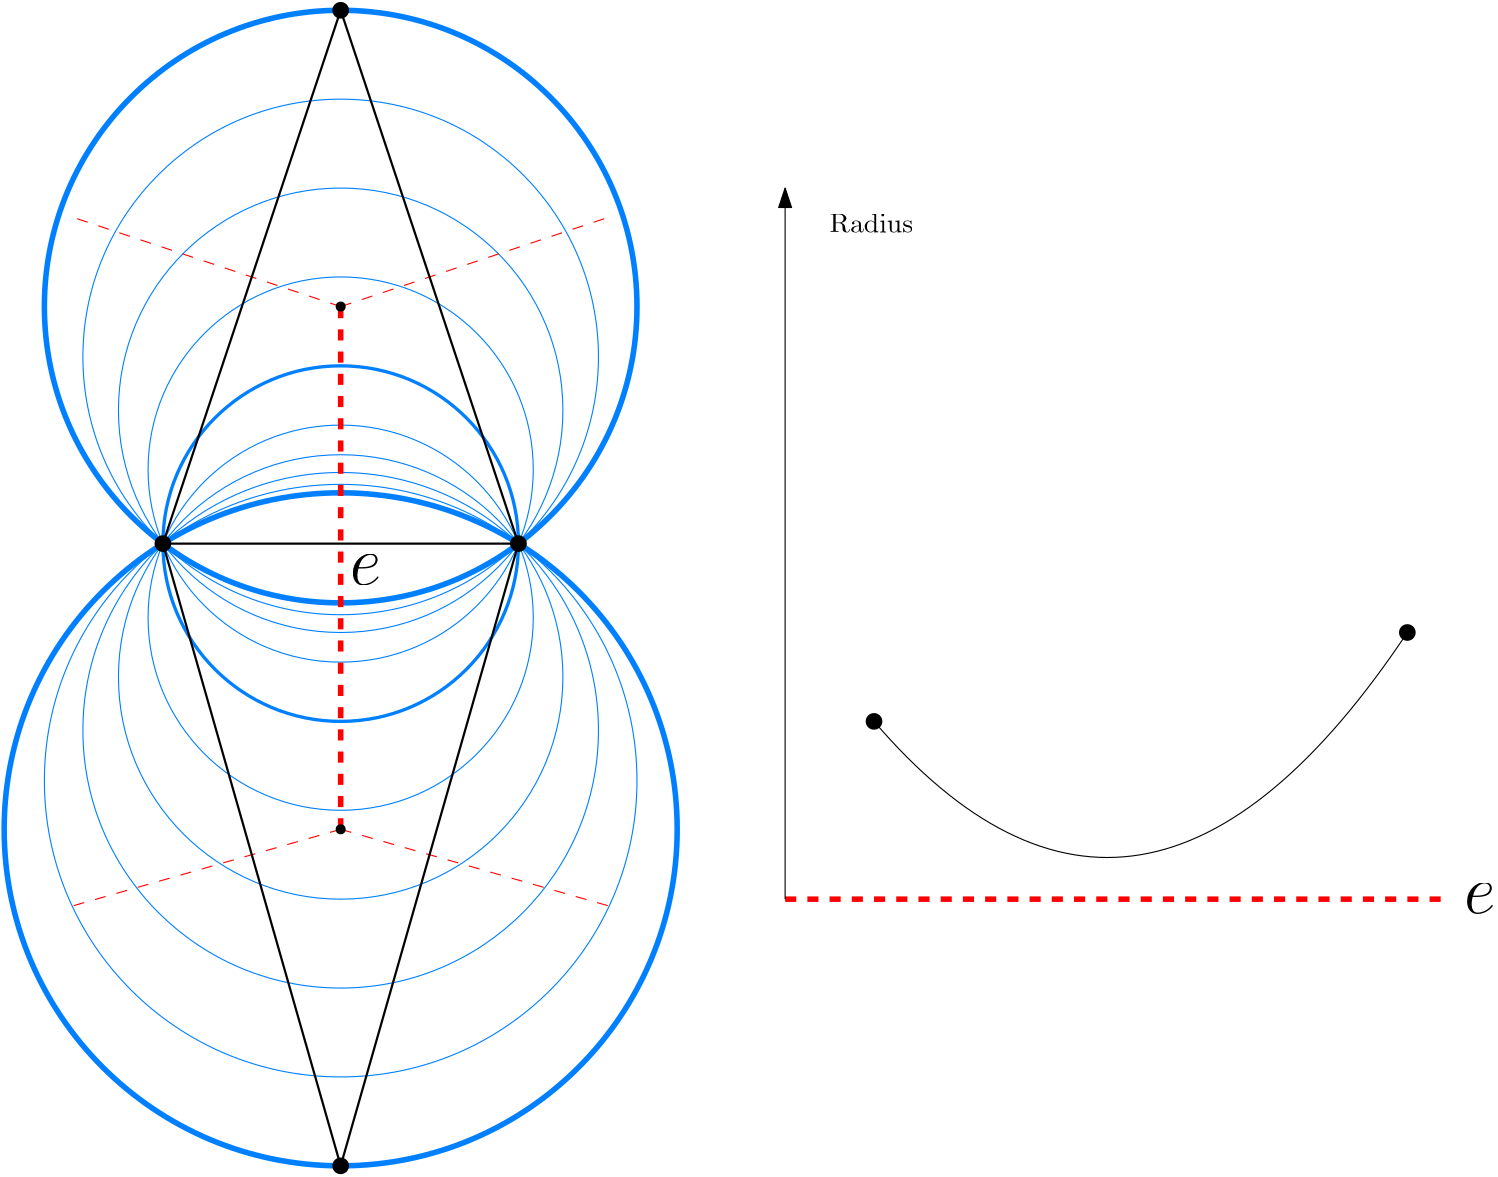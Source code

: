 <?xml version="1.0"?>
<!DOCTYPE ipe SYSTEM "ipe.dtd">
<ipe version="70218" creator="Ipe 7.2.23">
<info created="D:20210320192832" modified="D:20211019102852"/>
<bitmap id="1" width="833" height="710" BitsPerComponent="8" ColorSpace="DeviceRGBAlpha" Filter="FlateDecode" length="42747" alphaLength="14915" encoding="base64">
eNrsnXtoFFcbhwstbUEQKhYJBBSlWIQWS6kEFIsoSqUiFoVgC0LAohQhIFgsEghULCUQUCqi
BBSLqJWG7CYp/UNWyGRjjKZqTTU1ZnajUeO9rfde/M7s6ul8G7VzLrM7u/s8DB+xn7Xrzpk5
v/Nefu8LLwAAhEvCbXbc1s5UvDPV2unGMz/EHTfzS/HDc6/OJ7+t0/X+XceNOanWDu+H1sTI
fr5bAAAAABtqLeGk25xUW0aAZQSbJ97CupwnUjDp/W9bpxvjFgAAAAAE1Gwdj8NlMmhWwCsT
4vPUXWtyqIUbBAAAAPBYto3s90Jej/ObBdds/xWp87Ku8SSJVwAAAChLvHo2V0a6Wovwyhbj
tTrpNu4mAAAAlDBewM3NpiaLVLY943K9TKvXE+E2c5cBAACgRJTbo0TSDb0ZISKhOa9qTmi5
RwnuOwAAABQpHW57ppO05JXb00rmvNI+eloBAACgaOhyf8i4rpWdcnt6XM6NkWAFAACAKOPZ
uGVzpog3EqwAAAAQbYQy6XRjnYTdSLACAABAUYg3N9GRImeqMQnC62Bl/QAAAEDexVuzQ8IU
IQcAAABFI94SqC97nnKeUR7TuwAAACBE8fYo4bixghvzHu478NOP3/zSVDdYv2qodvnl6gUj
S+fdfP/dW1Vv3Zk68X7lhGddt6dNFr9H/ObhTz9Kfb7ibENt36568Ud19X+PkAMAAICSpFA+
IccO7Tizdb0QXdcWzvzj7Tcejhv76IUXrF8PKsbfmjX90scfuF/UnN6+QfxHC9W42k1qFQAA
AGyQTOd1kqnUbEJT/Tl2TBiCLcgl/tPiA5xfUy0U3ZGe3Qg5AAAAKBrxNtSSn7Tp4b4DQrZd
rl7woGJ8EHF1e9rk6/OrhMwbrF91tqG2f8u6U3s3iUvIv6NO07OuE7FG8XvE7x+sW5nNwF5b
OFP8UX+NeTVImO7Kkjm/Nq490rsnb9lVPIEBAABAiYSbyDSchqvffvrxm9TnK25VvfXPSy8+
Szs9HDf2xtwZ59dUC40nNFj3yX1hfJKerp2nvv3y3MbPhCwU/7nnp2v/ePsN8Xl+/u7r5EBL
yCrOC8qxGgEAACAInam2UINvx9s3X1i97FkBt7/GvHpr1nQhpYRmO+o0FarF4NihHf1b1l2s
Wfz7O2/+/crLz5KXF1d8KIRlyIbArYlh3IABAADgmXS5PzihSZGerp3ptZ/cmTrxqXJIKKXz
a6pP7d0UemhL/RIf6efvvh6qXS4+5FMDhuIv5X5RE2LJHOE4AAAAeBpP3N7sB9+6T+4b+GrN
b+9Ne2qB2eXqBf1b1oWUHg3jEh9VfOCnlu0JdXdj7owzW9eH5FJCOA4AAAD8dHizO+1LjqNO
08WaxaO7SsU/ERLo5+++LnZj3lN7N40snTe6GyLUBCsDHQAAACAxHAsj8ibUy7WFM3NyjuKX
1+dXhRekKqDV8NmG2ltVb+Utweq48cPn21m9AAAA5Yln1etarhk7vX3D6JypUDKD9avyZ8dR
oOuo0zRUu/x+5YScv/7fr7x8sWZxCEKOcBwAAEB50enGrAuY/i3r7k2qyFEvN99/t29XfblN
Pn1qglX8Ugg8u1V/hOMAAADKhMQj+20LQrHcnjY5J+50uXrBTz9+U84j7LMJ1pxv5s+xYywL
Obe1w6VZFQAAoJTpSMcc2w5vt2ZNz6nkFxIlvxOpon6d3r5htJBLfb7CWk2g143SxvIGAAAo
weDbyH67ZW/HDu24smROTuTNeqKwtIXcw9dfG6xbaUvICXGeeJRgqQMAAJQM3rQFN27RGO1i
zWJ/t6n4+eKKD4m8BWn3ONtQm1MxaFHIOam40OoseAAAgKIPvg1bzpz+2rhWSA6/ArmyZM6x
QzuQZ4ZC7u6UypPNDVZiccmhFlY+AABA8eKkbHqG/PTjNzluITfff/d4++bCCCE3WwDmxZ0c
15OpHW5cXJ1D8S73h6denW7M+w2u9/s7MzFJJ+PL0enGCyXkzm38zK+H/3npxeFPPzrcd4AG
BwAAgPLEG3UaZub0fuWE09s35FGwxTOXEF1tQqRZzxUmh1qSQvakMv+VVF4VXVf/94N1K/0D
LMR3e2rvJhocAAAAyo2MFAkrc/r3Ky+fX1Odn/EKTkZWOem2hJvXKn0hETuehOnyI+R6unbe
mDvDH+G8uOJD83AcDQ4AAABFgZcutKcreg9uyxkadWvWdPEPQ462ef/b4bZHR3uID/PvxwtT
yJ1tqLUejqPBAQAAIOJYDL519X8/VLv871delnLiQcX4/i3rwlNuTqawLeJiI2PMEvPK50JL
to4Ox12uXmDq0+K2ouIAAAAiiN3g26m9m+5OqbRfY/8M8ZZ044nhWHF94eIDPymcy0c4Tujn
X5rqUHEAAAClRKa/0o5yONK7Z2TpPH8I6Pd33gyj59RrI/UkUKzYv/zOoWz8MJ6P6riaxcmB
FlQcAABAsXP4fLvFttOzDbUPx431T4AarF9lpBmefnmdknluTwgbb+xsxtjEelwuJxx38/13
jcKhqDgAAIBC47g22xZyDN+uz6/q6dppO/LWmky3lvZNSQzHsjFGu+E4odz8DsBHnSZUHAAA
QNFhMfiWHGhxv6jJaVuwbPiWcVorq3kBCTdhdxytuE0Xaxb7B3L9/N3XRirOxWkEAAAgr1js
hTzevvmPt9/4vzmnNYvtti04mXEJ5XmnEm6z3bzqwFdrpLuy+OFsQ62J4R5+cQAAAEUnCZID
LUO1y/3TFu5MnWhlQKe/5o0ZT9m75tib+HBq7yZ/veKF1cu0ixWdVCt3BwAAIGw6Ms5pVmSA
kGo5niFCzllsW8japnHL/HS72UEPFu7gsUM7/Lfv+vwqk8AptwYAACC0ME7C1pinrv7vhz/9
yB98+/2dN3/68Ruro+fJ0D1PyFkZ8SA0m7/B4fa0yfq9J0RKAQAAQsBxW211np7au+l+5QT/
qFP3ixqbniFu/PD5dm7Zf9LhtjshNDjoDj7zRtByUwAAAGyRsRqz4zN2uO/AxRUf/t+o06q3
jIwpRpe9pWPcMoWb6ya8tLjxzfU3OGirOPFJul0yqgAAABbIDMyKhxF8+3PsmHMbP7Pacxoj
c6qHlXCcuL9/jXnVOBZH+hsAAMAUJ9VmxVVsdPDtxtwZNg17i3C2adSwEo77+buvLag4AnEA
AADaG/pwzFbnwsnmhnuTKvzBNxMbsdF+FGROLWIejrOi4hxUHAAAgDrJdKsV25DRbadWK9+8
kBFJN/vq3Tgc51dxd6dUHunZrdVQjDIHAAAIvH0/SoTk+Sb29MH6VVanZbHFhynjM64sVlTc
7++8qeUXhz4HAAAIhBBFVjoXwg2+uWTZ8rceTGxkTu3dJNfAjbkz9ExjuAsAAADPxxH6zbUz
7fTO1Il+z7fBupUWPUNoW8gnT2Zyad6vXxvXypVwuXqBRpcKch0AAOCZ27SlzoXkQIv7RU3O
wAVtZ4mnDKlP4ftaiOWRdQXUvXGpz1fI9aCRSRcSLuGSTgUAAMjFVufCUafpt/em+aed2hy4
IPbxkf3crAKSsZfRXCeXPv5AropTezepNx0zeAsAAOD/oiu2OhcGvloja9fFdWfqxOPtmy15
hsQ7GJ0ZDcSNcLRKJYWSv1X1lrQZUfYDdOPJoRa+fwAAgBfsdS4c6d1zfX6V37N3+NOPuvq/
t+LW66QIvkWLLvcHvZz7kZ7dQrzJ9LpqeJZAHAAAwAv2Zi780lT3cNxYKd7uV07QSJM907DX
ZU59FOl2Wx1dkxlZJ3lxxYfKoTz6GgAAoIzxGgxTdgZmyQKn7HVlyZzuk/vsBN/cOBXsJani
ButXyQXTt6teua8BmzgAAChLMrOT4lY8e/3T6h+OG3tm63qCb6i4INe1hTOzy+ZBxXhlzU8g
DgAAyozHvhDGzQvJgZb02k/8tiE333/XzrR6gm/FRnKoReNEcKR3j0y+Czmn+q8n3Ga+eQAA
KBMOn28PwzbE4sAsgm9FiqM1hOv09g1yFSnHb2lPBgCA8qDTUueC2Gr/HDtG7ry3p0225dnb
iXdrMdMhTgfqB4SRpfNkFl41nUogDgAAShuhi2x1LlyuXpBjG2LFsxfPtxI5JqhLOCHbHlSM
zy6nSx9/QCAOAADgya5qx/btRKzx3qQKKd7EtmvLNoSBC6WERqa+f8s6ObLhpx+/IRAHAACg
V6E0unMh9fkKf+fCtYUzrdiGEHwrPbxJH+pHhluzpmeX1m/vTaM1FQAAynonHdlvJfjW07VT
TkTKdi4MfLXGTvAtFSeEUpprz212FA8OvQe3yTPCr41rGdYAAADlSedQ3Amhc+GPt984dmiH
lcxpJztvSZNZfmoniAurl2WX2b1JFUoFlgRyAQCgdHZP1/LMhX9eevH8mmo7nQtuvJvkVzmc
I9T7GuR54WxDLU0NAABQPthKnh5v33xn6kT/wNOfv/vaSvDNcWPcJlTcs66h2uXSqYaMPAAA
lMt2aSl5Oli/6u9XXpb67eqi2XYGnqbiXe4P3KayQtxx7UDc6e0bVEK7HA0AAKAosZI8PdK7
58bcGfY7FzzHV+aSl+3KjOkF4v54+w36UgEAoISxlTw99e2X0mHV4swFx0uesr2W8fp8lFAK
Dnef3CeDwMfbNyv8iywzAAAoHqwkT5MDLRdWL/Pbvl2sWdzV/72VzgUGZkGHotnvlSVzHq/D
FR8qHRb4qgEAoCiwkjw96jT98fYbUrw9HDf2l6Y6K+ItmWZLhSdrVSkgvHeTXI3BjxLiP8H3
DAAAEcdW8rR/y7q/xrwq9dutqrd6unbamLnQmhimvBz+/7ihsoTkKDexRBXGtFFvCQAAESY5
1GKu3w73HZDpqqztW3rtJxZs37ANgWepOJWFlPp8RXZlXp9fhccvAACUAJ54M06e/vTjN6HY
vnmfDf0Gz5Bwrlp+X7ZFq+RSkXAAABA5MtPDLdi+nW2o9SdP7Qysd+Ne5wJpLPgPFacQPb47
pTK7RE99+2XwCky+ZAAAiBSHz7d3uhaSpyNL50nx9vcrL5/b+JmVzgUSWBCEzlRb8HV1sWZx
dqEOf/oR7nAAAFCMJG10nuYkT+9NqlAy3XqOkwOzjSAgmUhy0JNI36767Fq9O6VS4Zxyvp3v
GQAAorDlmQffRidPry6afbjvgIXOhVQb9wiUCC7huvq/l16FKrl+1iQAABSYbq+7M6LJUzoX
QI+OtMK8rdvTJquWw5FLBQCAgu90jrFzSE7y9O6USjvJ01QrMxdAj0xgOehKk6ePwbqVzGgA
AIDo4+1xxvG3nOSp2A2tJE8JvoEhwRurhXLLrt4rS+YEX6V8wwAAUIAYxch+68lTIeSEnLOR
PKVWHGycUNQnbd2eNpkoHAAARHdrG4qbO78dO7TDnzwVP//04zfmtm+d2L6BNQnXpmrwe79y
Au6+AAAQ1X3NwtiFM1vXW0+eerZvaZKnYI3EcNCOhu6T+2QbTvBGG75hAADI0472KGGePE0O
tEgrVIvJ00znArZvYP3AEnQFyiVNLRwAAEQKK84hPV07f3/nTb9tr4XkaSreQUADQpJwgQPO
D19/LbuqxSIPaijn/sA3DAAAoeKk28z1W9+u+ofjxtq17XVcysIhzJUf2DDnfuWE7MI+6jQh
4QAAIBq7WJuhc0hyoGWodrl0sBc/BLfPen78LTGynxsE4RF8Nf45dozqgAb6bgAAICQSbqLT
2Lb3SO+eW7Omy+Dbg4rxJ2KNFmZmEXyDKEk4auEAACAidLk/mNv2nmxuEJpN7m43339XKDrz
5GnnEMVvEL5+c2MhSjjOIAAAEALJdKu5c8hg3Up/8nSodjnJUyhJCdfTtTO7zv8cOwZfOAAA
KNjOlTIdm3W478C1hTNlXOLh668pjP8meQpReRCCPgW/NNVll/pv701DwgEAQP7JjM1qNZ9Z
f29ShdRvYlMLbrNA8hSi8iy4zcED0em1n2RX+8UVH1ILBwAAeSY51GKu3/q3rPOPXRj+9KPk
QAvJUyg6lALRMuY88NWa4GbUfMkAAGBBv6VbrY9dOL19A8lTKEa6vbOMgoSTPTvBu62dVBvf
MwAAmAYcjIvfjvTsvlX1ln9m/bFDO8xnZpE8hYI9EYGvU99++bjmc9zY4DFnJ42EAwAAfRIj
+604h8jpQtbGLqRaSZ5CgfRbm9JaHVk673EhXM3i4P9WwsXXFwAANPGc34ydewfrV1keu+DG
HTfG3YHCHGqGY0qz5Lr6v5fFn+IsE7w9h68aAAD0MHd+O9x3QMYfHjuH7N1kHHyLk2CCAqLa
0XO2oTa7/u9NqlA6p/BVAwCABubFb8cO7bg9bbLUb7+/8+aRnt3GziHxhNvM3YFC0aEYlO7q
/17656TXfqLQ+0MUDgAAFLEy9rRvV70c6p31wjJ1DhF6kk0NCqvfvEUYV50/IkPQCvWfLgPu
AQBAjcPn282bF4Zql/udQ35tXGuePO1IU/wGhaTL/cFRD8HJLp7B+lVKVjl84QAAoBRkcMzi
b90n9918/12p3+5Nqjjevtk8edrNjgYFxevLVn80Up+vkA+CUhSaAwsAAATHSbUZxt9yxmYJ
LScUnXnzKRklKLB+e5TQGErSe3Db36+8nH0W+resUxoVx3cOAABBdyjT+VatZ7aul84J/7z0
4lDtcvOxC1R0QxTQ6MtODrT8/s6b2cfhVtVbqmFnvnMAAPhv/eY2GyZPxW51fk21v/jtl6Y6
85mnh8+3c3cgAvotblIOKh6Ho06TUtg5OdTC1w4AAP+1PcUM4285xW93p1T2HtxG8hRKgw6t
083x9s3Sy1qti4FGBgAACID52Pqc4rcbc2cYj82KUwgEUTngpOIaITjxCNyZOlEvhSr+i3Tu
AADA83HcmGHzwi9NdbL4TVzmxW+MXYDo0JHWfECuLZypmUJlIgMAADyXxKOEdee3M1vXWxi7
MIyRAkRHv5k+F8p2iG4rk0cAAOCZ+m04Zqi1DvcduDF3ht/57acfv7Gg3yh+gyLXb6e3b5DP
xfCnHym3BRGCAwCAZ+A1L5iNre89uO3ulEqbzm/i87gE36Do9Zs4yMi6gluzpquOk3NS8YTL
KQYAAJ6m3zzn3laLxW8XVi8zHHvqNcOi36D49duRnt2yr0f8cKR3j+qf0EEIDgAAnqrf3FbD
+jf7Y0/d1sTIfm4NFLt+O9x3QLr4ikdDp66ALlQAABiFefOC2KGuLpot9dv9ygmmY0/F52HP
gpLQb8mBFlka+s9LL57evkGjEZuzDAAA5Oq3kf2OmX470rP7j7ffkPrt1qzpGkmi3LFZafQb
RIiM/5vmeh5ZOk8+HYN1KzX+BFKoAACQQ5f7g+HkhZPNDQ9ff03uUJc+/sCw+E3sleJTcWsg
YvpN85jjnyt3YfUyvRMNtwAAAPx0uO2Gk09/bVz79ysvywzRwFdrLIzNImEEUSLp6uu3wbqV
Ur+NLJ2n187DEwEAAKMCC0Zyyx9eeDhu7Km9m0yL31JEGyBqj4n+kvbrtxtzZ+hEp7HTAQCA
nI3JNXXuvT6/Sm5Pd6ZOVB4SRPEbRJvEo4RjSb/99t403bnAzJIDAIB/NybD5tOerp23p02W
25PQcuZj6yl+g2g9Jm7CxODar9/uTqk80rNb78/hRgAAwOONybj5NKd54fyaauOx9ZT6QMQe
k+FYZ6H1m0MLAwAAPMG8+fRsQ+0/L70o7Un7t6yj+A14TEKIv9HUAwAAjzFsPk0OtFxYvUzu
TQ8qxps693oDu9FvEC0ct9XkMbETf6OuAAAAnmDYfHq474D0lhfX7++8qV3bI5NEyaEW7gtE
iqTbWvD8qfgATpoWBgAAyOg3s+bTnq6dd6ZO9HtbmY6tZ+wpRA8n1WbS5uM32DHQb3GmMAAA
wAs2mk9PxBpl88I/L73oflFj6txL8RtEUb8ZPSYXaxZbilGj3wAAwELz6entG/4a86psXvil
qc7Q+Q2TUojkY9JqUiN6ZckcG/5vrUnibwAAYKP51P2iRjafPnz9NcPmBS/KMcQOBdGi2xNv
Rj0+1xbOlPpN/NzV/732A8LtAAAA8+bTSx9/IDem29MmGzYviKub5lOIGJ1uzOQxOdx34Nas
6fIxubpotn6NKPE3AADIbEyGzac333/XP9jRdPKCG088SnBfIFIk00bNp+JQ88fbb8jH5GLN
YqPuHh4QAAD02xO/XCvNpxdXfGjUfOrGO0gPQQT1m3hGDB6T3oPb7k6plI/JUO1y9BsAAGjj
NZ+a5TqtN58yth4i95i4ic6UtQFz4jEZ+GoN+g0AAPQ3ppH9hq4IOc2n4peGY09x7oWoYdi8
IK6+XfW2erTRbwAAcPh8u+PabD49EWs0bD7FuReihmGPj7h+bVzrf0xONjeg3wAAQBsn3Wax
+fTulMqerp2m+o29CaL2mLithh7X6bWf+B+T3oPb0G8AAKCN3ebTW7OmmzWfxh2cQyBiZAaU
mJV0DrSMLJ1nbUAwDdoAAOg3q82nl6sXmDSfOql4h9vOTYFI0e2aDoM70rvnt/em2fLYcZgu
BwBQ9jj2mk/Flfp8hWHzQpf7AzcFovWMpNsMB8z1Htx2b1KFPY8d9BsAQFmTeJQw1G85zadn
tq430m8uzQsQPf1m3Hx66tsv/xw7RpqHDNavMsrGMn8BAKDM9ZuxeUhO8+nP333N5AUosTNO
p3H+dOCrNfIxMTQPyVQ7oN8AAMp7bxo2al4Y3Xx67NAOM/1GYgiihXnxm3hMLtYslo+JOOYc
b99s8oyg3wAA2JtM8qe5zadVb3Wf3MfGBKWEefGbeCj8j8ntaZONmk9TrR3pGPcFAKCc6XRj
JvnTnObTkaXzaD6FUtNvqTbD4rec5gXT5lNvDCv6DQCgrBEHeZP8aU7zqclIbppPIYJ4Y0/N
gm/i+qWpTvb4iOv8mmqzY05rN2UGAADlTWeqzUS/+ZtP/3npxV8b1xrudAm3mZsC0UEcKMz1
W3rtJ/7mBdPHxG2lRxsAoNz1m5eLidtpPh031rT5lMlZEDGS6VbD5tPDfQeuLpotg28PKsYb
NS8wPAsAAMT25NqcfGoy0jF7cUcgWgeclOnY06NO0+1pk+Vj8tt70wybF5wU+g0AoNwxaazL
aT71NqbePSbBt05cSSFKZNwRTc1DTn375cNxY20NmMuKSW4NAEBZb0+PEiaNdUd6dvtHOl5d
NLur/3uj5lNcESBKdA7FHWPzN3+NgfnkhUwyt41bAwBAeMHEPOTulEp/V51hVig51MJNgejg
iTfj4rcrS+b4nXtP7d1k9ph4kpJbAwBQ5vrNZHvqPbhNmod4gYW6laZddcPE3yAyT4cN55Cc
4rc/3n5DnHoMe3wwDwEAKHMMhy/8/N3X/pHchpPrmXwKkSI51GJo2zu6+G1k6TyTGoPHzQuY
hwAAlDeGwxf85m/iB8PEEM0LELGnI95pu/jt3MbPDP9Ah2MOAEDZ0+G2m+i3XxvX/mv+9vpr
J2KNJuLNoasOIoPQSOadp6OL3042NxiecRyaFwAAyh5Db9LBupVyb7o3qcLI/M1lJDdECCtj
F44d2uEvfvv9nTcNnd+8x4QwNQBA2ZO1XNPeTS7WLJZ7052pE032Ji/WwUhuiNCj0dZpHH/7
palOFoiK69LHHxg5v2UmLzAgGAAADIcv+HNDv7037XDfAZpPoQTIJE9Ng2/iATm/plo+IH+N
efVsQ61p8RvNCwAAYDx84cbcGXJ7urZwppl5b2vCpSobIsHh8+3mnQtHevfcmjXdX2BgOPaU
Hh8AAHjh8fAFo+3JP3zBcCqQw8YEkSGZbjWPv52INT6oGC8fEHHY6T65z3jyAo8JAEDZ6zc3
YTIb6EjPbv/whQurlxl11WFJCtE517hx8+aFcxs/8zuHDNUuN06e8pgAAIDN4QviMhq+QFcd
RAbP1NpYvB3uOzCydN6/ziHjxvbtqrfg/EaNKAAA+5S3TxkNX5DG8obDF7zAQhpXK4gEHemY
uX776cdv7kyd6B+bddRpwrkXAADs6Dczb4T/G77w7ZcmrgiYh0BE8ILSxvqtf8s6+XRknUMM
x2Z1Zp5W7g4AAHjDs1xrwxdMjOXFxsRIbogCieGYeeeCkGpCsPmdQ4Sco/gNAACs6TeDrco/
fOF+5QTD4Qu4WkEU6PBaaUz121GnyT924c7UiT/9+A3FbwAAYAUn3Wai3/zDF+5OqTQavoB+
gwhgq/P09PYN/rELI0vnGVlbU/wGAAD+UEM6pt1/mhxo8bfXGQ9fYG+CwmOl81Q8Gv6jjZWx
C9mSPG4QAAAY6jeh1q7Pr/IPXzDRbw6upBABrNj29nTt9PtaWxm74PUZDfGMAACAR2Z4veaG
0n1yn8XhC0liC1BobCVP+3bVS18dcV1dNNtG8pQCAwAA8Ou3eBSGL5AbgoJjZeapOMUM1S73
j104t/Ez85mnnTiHAADAE5yUvs9V78Ft/tmOhsMXkhgjQKFJuq0WZtb37PbPrL9fOeFErNHc
OYTpJAAA4Nuw4kbDF54MzzIfvtCRxhgBCkniUcK88i3nuRDX9flVpjPrs+UKHHAAAMCSfrM3
fCHO8AUoLFaSp+JKfb7Cnzw1ikvjHAIAAE/DxCqhb1e91G8MX4BipzPVZiF52rvn5vvvyuDb
g4rx4phjwTmE7mwAAPDrN4Nt5czW9f7hWabDFzCWh8KRSZ62Wkme+otChZYTis74j40nh1q4
RwAAYF2/3ZtUYaLfvPQQ3ghQOLrcH8xtQ0YnT8UvOy3IwnjCJXkKAAB29Jt/eL3h8CyGL0Bh
6XRj5kIrpOQpM+sBAMCifvMPrzcdfoq3FRSOhBvd5KmDfgMAgND022/vTTPRbwxfgAKSHGrp
TFmYeRpG8lQ8oZQWAACARf3mflFjZ3i9GyfCAAUkM/7Dsm2vpeRpnKMNAADY1W8XaxZb0m+t
mL9BoUi4CRstBq2nvv3Sb9trKXkad9Jt3CMAAAhJv11bONNkQjfDF6BQZDoX4tZnnlpKnsbx
1QEAgFD1m9jCtDcp4m9QsEcghJmntpKnzKwHAAC7+k2otauLZlvSb62Hz7dzLyD/JEb2d9qY
eRpK8jQVT6bRbwAAYFm/Cc0mN6yLNYtNHK4YngUFoXPI650xT55eWL3Mvm0vzwUAAERbv+GQ
AAVa/xZmnvZ07fztvWmWk6fZ4jdMrQEAIEz9dmH1MpOtCv0G+UesOiu2vX276h+OG2t75qm4
6DwFAIBw9dtg3UoTh3niDFCAxZ8ZbWAleSofBHvJ03iX+wP3CAAA7Oq3rv7v0W9Q5PrNgnNI
aMlTHgoAALCv3w73HfBvWyb6rZOtCvKOreTp6e0b/hw7Rj4I1+dXWUieuq1JOhcAACDa+o3h
9VCAlW8peep3QfznpRcNDzJSv+GoAwAAz6EzCvqNCY9QAP1mIXl61Gn64+035FNwv3LCiVgj
nacAABA2STdecP3GhG7IMyElT68umt19ch+2vQAAgH4DsI6V5GlX//eXPv5APgJ/v/LyuY2f
WQi+uXFsewEAIOr6zfUM8LkRkF/9ZiF5euzQjtvTJstH4N6kiuPtmy3MPHVJngIAwH+gvYtZ
1G/iM3AjIG/YSp72b1n315hX5SMwsnSeeCjMg28kTwEAIJB+0wrB2dNvreg3yCdhJE+FkDvb
UGunc2E4xj0CAIDw9Nvv77xpRb91pNmwIJ/6zULy9Kcfv7kzdaJc/+Jn8U9sJE8JvgEAQAD9
JvayQsff0G+QN2wlT8821PqTp5c+/qCr/3vz5CnPAgAABEHsF51uK/oNygQryVOx+EeWzvMn
T/u3rLMzM8tt5h4BAEB4+i050HKr6i30GxSbfrOfPP3j7TeOHdphnjzFSAcAAIKHI7T1m39+
/fk11eg3iDghJU8v1iwWj4N554KTbuMeAQBAEDrdmKMVjsjRb2ILQ79B9E8r1pOnf44dc3r7
Bhu2vSRPAQAgKN3ejqaZTkK/QZHpt1RbGMnTo06TsX6LOy5PAQAAqOg33U1HaDb0GxQLCTdh
Lt7CSp5mAoPcIwAACLqpjezX3tT8+u3awpnoN4gyXe4P5votrORpqlU8idwjAABQCEq4rVb0
m2YUAv0GeaHTS562RjF56gXfeAQAAEBFvz1KaFd0u1/UoN+geNZ5dJOnnUM4hwAAgGJcQndf
G6xbKTeyG3NnoN8guvptOGau30JKnnam4iRPAQBAFe3+Bb9+++29aWJ3Q79BNOlw2831W2jJ
UzoXAABAGe2t59fGteg3KA79lop3Guu30TNPzZOnXksFyVMAAFAnqbuvndm6/p+XXjTWb+K/
ju08hIjXZG07eWpr5mmnN/M0wT0CAABVtE0Vfv7u679feTm7nd2ZOtFAvxF/gDBXuBszH7uQ
kzy9PW2yjZmn3vrnBgEAgKZ+04pOnGxukOmku1Mqj/TsRr9BVFd4q/XkaVf/9+bJ0+RQCzcI
AAA06EjH9Ha33oPbHr7+WnY7Ez8Y1HKj3yAsPOeQVCvJUwAAKLXohO4I+yM9u/36Tcg5vS0s
SQoJQqPbbTUPvh07tIPkKQAARG2D0wtQCP12d0qljEicbG5Av0HU6HDjjvHYrDNb15M8BQCA
SKE9AvVw34E/3n5D6refv/sa/QZR40mNpb7QSg60DH/6kT95erahluQpAAAUWL/pFggJ/fbb
e9Oym9o/L714Zut63UQS+g1CO5sYO4cc6dkt17m47k2qON6+meQpAABEIkahFZe4tnCm3Ne0
K7qFeuQWQBh0uT90GidPT337pazzFNf1+VWaVjkkTwEAwK5+0y3wvrpottzXButWot8gUiTT
FpoXUp+vkD7V4gfxS5KnAAAQBbQNFi7WLJb6Lb32E/QbROtgYlz81n1y3/X5VXKRP3z9tVPf
fknyFAAAokCHq2nhO1S7XG5tQstp6jfmd0MIWCl+O96++d6kCv+cX02fapKnAABgPUwxpGlQ
P1i/Sm5tI0vnacffEo/IJYFlrBS/nW2olUPisocUGzPrSZ4CAIAFMhZwccMR9tcWztTc2tzW
xMh+7gLYJRNVNlJZXf3fX65eYHnsAslTAACwhJBPju4Ie+lreqvqLd3QRBz9Bvb1m+5gX3kd
dZpuT5ss9dudqRO1h4yQPAUAAPv67VFCbzPyj0C9O6VSz1dBSMduSuDA+pI2Ln77panuz7Fj
pH67umi2DecQkqcAAGCNTt0RqLK6Wwi5nq6dWvotjn4Du5iPPU0OtJxfUy3F2z8vvajtkEPy
FAAAwtJvbqv5CC09X3qv9M6NcQvAIo7b6pjF34707rk1a7rUbw8qxmtP+PW3WrPUAQDApn5L
tWnkm5IDLTfmzpABCk1rLLHVptu4BWBTv6VM42/iMHK/coLUb0LLmTuHeK3WlHoCAIBF/aZr
IeJv0NOc6+22dqQJSoBV/WZc/PZr41rZmyOuC6uXmTqHuPEkyVMAALCKtoWI38JX/Ky3r5FU
Aot4/dTGxW/+2SJCyJ3Zut44eRrvcNu5OwAAYHPL8/r1NA1OzS18O1PEJcDmYcTQufdIz+5b
VW/JhX1vUsVPP35jrt/o0wEAAOvobXl9u+qlhe/N99/VyzGRVwKbK3kobpg/PRFrfFAxXuq3
G3NnmDuHOKk4c0YAAMD+rudq7nSyTOj2tMma2xxxCbBH0tg8JGdslmZhQO4ip0gAAABC0G9a
LahHnSZp4fugYrx2jx7fP9jCcWMm5r2ji99+aapj7AIAAERUv3m7no4F3N0pldmd7s+xY/QG
DDkuqSWwg1hIhslTsaRvvv+u1G9ieVsZm4VzCAAAhLLxDcc0uvaSAy1ys/vnpRd//u5rvRZU
djews4x1h/n6p8LJI4md4jc37pA8BQCA0AIXetuTP9n0a+NaRmhBATGfnHXq2y/9Y0/Pr6k2
7zzFoRoAAMJDr2po4Ks1FjY7AhRgg+RQi2H8bbBupWyp/mvMq/1b1lnoPB1meQMAQFh0aFmI
nNq7Se531+dX6SWYGMEAVnDSbU7KqHnBP1LkQcV4vam+ueUBlHcCAEB4+i2t07h37NCOh+PG
GluIYAEHFjA0D/HG1vuce397b5r52NMktQEAABAmelO0/C2oD19/radrJxZwUCi8HhyD/tPe
g9vuTaqQ+u1y9QLTsac4hwAAQMjotTBYakFFv4EFDGNlp/Zuks0LYjEP1q+ykDyltxoAAEIP
X8QNW1DPNtRq1Xi3UiMEFhawmdwa+GqNv3mhb1e9oXjrYLYvAADkIXxh3IJ6YfUyDE6hIHgB
ZDPzXrF65Uq+XznBcGy9k6IxBwAA8qLfhuIa5d/+FtQbc2dolAw5bisWcGCq30b2O67R5IXr
86ukfvv9nTdNmxdY1QAAkLcdUH2f8reg3pk6UbcFlUgFmK5eo+bTnt1/vP2G1G9XF802nrxA
VQAAAOQJx2wK6sPXXzvqNGlUCiXTRCrAiG7j5tP7lROsTV7wxmaxpAEAIE/o7VbmLajMiARD
Dp9vN+lfEOvW33yqNwyO4jcAACgIHW5cI4gxVLvcsAVVXHz5YELGwFBfcfVvWedvPtV0wvG1
5Ag9yU0BAIA8boLK+q1vV73c+y7WLNYb802xEBRQv6U+XyHPIA9ff6334Daz+FsrLdUAAJA3
MiYMyrvVUadJtjD89t40nRZUsd+5zXz/UBD9JlbspY8/kPrt7pRKw+ZTh5FwAACQXzT0W1f/
97J37+Hrr2nufZTAQYH02+G+AzfmzvBPPu0+uc8keepQDwAAAPnWbzGNPety9QJZ+31q7yad
FlT69aBw+k1oNqnfri2cKY4kJs0LTrqNOwIAAPnk8Pl2jRDc2YZauf0N1q3UyWGRcoIC6bcj
PbulB062htNscj3NCwAAkG/0Btkfb9/89ysvS+9TPcssvnyIgn5zv6gxLH6jeQEAAPKPRvyt
++Q+aX+qPYWBFlTQP3eM7O9MxbXNex++/posANALINNMDQAAhaXDbddwgZMuvn+NeVXDfsFx
WxPDtDCArn5zE9rzs3L025mt640mL6QofgMAgMKEMjRc4Pwuvqe3b9CYF0kLKugv2kcJ7fn1
P3/3tTh0yNOHzur1V3IyDA4AAAqERimR38X3wuplWnsfgQvQR3v+aY5+Mxm+4OCEA+aHETfR
5f7gv7DHBIDw9JvfxffWrOk6Lr60MEB+F+1o/fbw9ddOxBpNmk+7ccKB55IcEu/GNplw99kG
eleQY0j2d8qAs/PkXxH/pMONiz9fKEC+Z4DyfcO4yib20sX3QcV4DRdfCr/BhE5L+s1keBbN
p5CDV46SbvMKI72rNSO64mbTddXqih9rwsx/Xag7yowBSvyd4w3SUn7JXFi9TBaBawQxxHuG
dwvoHzrcVr0UqkX91skZBDJ0P16Nce2yzHB13eNwn/ihTchLDh0ApYSjvhWe+vZLMxdfjOtB
H290iNtacP3GjSj3c0Q6E/LKY5DNqqh7HK/zDAE4iQAU7VtI2Qe1d4/0Ybgxd4bWCwT9Bpok
3GansPlTzEPKm8zwmrjjFp9ye44tQFbOdVAYAFBEu+FwTMNFRLrAeSVwvXs0QnB886C5Yh8l
HK2gx/H2zZb0Gz3UZXt2SGTUewkpt2ecUDJ9Fl6TNbUuAFFG4yA5WLdSplBPffulhn6jcwry
uWJz/HsN9VtHmk2tDMVb8+M4VWmLt2ca5njJ1i73B1YCQJR2Q+XH+USs0dAFjvcA6K9Y4/mn
f44do63fxA7e4TK5vrzwBu+65ajcniXnxLeRTLdyDAcoLF45h+Lze7jvwL1JFdmt8I+331B2
gRPPPvZZoIsQ/xqbjli0t6dNNvfvzVQKEX8rrzdk5siAfntW7ZxX0iy+JZYKQCFCcMqvpitL
5sit8KjTRAcf5I2M7416yLf/+9/emyatb/p21WsHH5JDLdyFcllsI/uz9WBIteBOdB3pGG2t
APnSb8rP6a+Na2UJXP+WdRpBDL520EbPQuTawply0WrPrxf6jeEL5XNScMq15s1aK4QbI80K
EB4aKdRjh3bIbr6RpfN0XHwZ9gfaJ46M173qqju/ptrMuvBxwoimvDKhg8ibvTSr509C4w9A
KCE4tdeUf5DWvUkVh/sOqJ7LeJZBPzAysl+ji6F/yzqp34Zql+vrNzyyymGNDcc66VkIJcf6
eMoYawzAkn5TfgyHP/3IZJCWuPjaQRuNFKrfAu76/Cr0G/zHKzEaU7HEYfmo0+S/uvq/LxU5
FxdfMr0PACZopFBP7d0koxnuFzUaDy81rmC2vaqFR4707L5fOSG7Yu9MnagcNEa/ldHpIJZP
efbTj9+c3r5BvEUvVy+4VfWWuP54+w2xVsX19ysvy9fsU6/sb7s7pTL7L4qDyaWPP0iv/eRs
Q614Rfce3Ka5zgvU/kCxHIDWhqi2G4rXgtwNb77/rsY+yLELjDZZ9Y1SbHCPLXzHjT12aAf6
DUbzpME5rORpV//3P3/39WD9qos1i2/MnSG9mEK9/hw7xtN4s6aPLJ03VLtcqLsTscaISruM
2x5dQgBqAQ3FB+3iig/ly6Gna6f6c0oJHJjot7hJ0l9rdAj6rfTxDAbDyZwedZrObfxMaDaZ
x1e6xKLNRtvkJV685tJO6Lrr86vOr6k+s3X9Tz9+E6n2VSfVil02wH9imEIVBzqNrZCvHfTj
JG5C9dDRt6vesAVVbCjotxI/yabarOu37pP7hHKTPV/PSYbefP9dcS4erF8l1qp4wZ5sbsjW
vP1nrEz8huzv7D24TfyL4hLv5PTaTy59/IFQjLenTX44bmxARff3Ky+L339lyRz3ixpxzIlE
mM6zIolTcgPw7BCcfgpVvCIYhAr5DsEp7rNHevfIKahaK9azviGzU8qHguGY9VFZQkqNLJ33
1Eq2e5MqhExKfb7izNb1x9s356ExQfwnjh3aIdWd+K8LqfafVXb/vPSi+G1CWPZvWadj2G5z
epd3d3gGAUYdPPOcQo13DmHkC/p0q8dJbr7/rpxiL+Qc87PATzJt07A3OdAihJkc3Cavv8a8
en1+1bmNnxVWC41uoxCf9sLqZeKzyYP5sy7x+FxbOHOwbuXJ5gblEYq2eldTcYahADw+e7rN
qu8uwxSqw1YIpocOtRUrdhy5YnWmaLmtTrqNr71UeZyqsxTpEgptdHvC7++8Kf55UbSFig8p
5Jn4tOKcPlqF5qRcb1W9lV77iZ6XlKGQYyoKgEYIzjCF6uACB6aHjoTq6JB/Xnoxu2Iv1izW
qMPBerpk19JwzFbwLTnQIs6zMlkvRY4QQtHqEVB/4YtTz1Dt8luzpj+nC+NBxfjL1QtOb9+Q
V5ma8RRisg+U7/FzKK56/JQpVI1Z9g6PGxjTobjnykGot6dN1qg4clLE30r09Jpus6XfTu3d
lBOw+nPsGCF7NFL2Ub6ETD3evnmwbuXVRbOFZntmaG7W9MH6VZqOPboXxdVQjhLOoAtVPKRE
M6AAO6+ruWJ//u5rgsbwZBXZmZklhMr1+VU51WJC5HSf3Ffy47HEEf5sQ604Ij0rOnd3SuXw
px9pPHd6zQ7itEXXKpSRfjPoQr1V9ZbGODy+czBetGqG+dLJQWw0GiuWHaH00Buq+9Syt6Ha
5f6OTvGz+CdFNAfBYnROnJWEWhOa7Vlp1vNrqnsPbsvDZAeOXVAu77F8plAJdIMVCaey6s42
1Mq9VTWtk1mxJP1Lbv0MxR3XTubUL1f+eenFy9ULjvTsZnK9eNAG61fdfP/dp9qV3J42ebBu
ZdhflNjaaFmF0sakC1UnhYrDNhgjXstKkQHZGHhh9TLlMml8b0owhBs3t+090rtnZOk8vyy5
VfVWUTcshNcH8UtTnVC2o12FheK9NWv6r41rw4xYeveaKDqU6KtMrQ5E7IZ3pk4khQpFFII7
s3W9nIWqWpjUkWLFlhTezFMbwkBoEr8g+XPsmIGv1qDW/jPjfHr7hquLZo+Oy/015tUrS+Zo
jroLllclegAlGIJzNW21xDNIChUKJ+HiGlVw59dUc+Ioa/2mXjTy1JjSpY8/8MuPawtnkjlV
/Q5/bVx7a9Z0afIjrztTJ57b+FkoIyoYzgWlFoJTe5uJ15Qcppxe+wkpVChY6Djwwvv5u6/l
oUNpn3VS8cQwfdOlQ5f7g3nzwsnmBr9b74OK8b801SHJTJLRg3Urf3tvWo6QExvN8KcfhTO6
guo4KNMD6ZUlc+RQP9VTEgENKEjoWPo8XK5eoHjoQL+VDuL8aOj8lhxoEedWf9TIC74Vyu3N
jWesM/69OlPxziLvfTi/pjqnWE582+L5tZ9ddfF4hOLfBxUfeRnN0JhMRAoVrEq4oAuvp2un
XLSqPgZ8z6UTtk2ZNi8IqSZH62ZjRBrzBJU9MTyd5lVjJtOtHelYl/uDuMTR+/l/2cPn28Vv
Sw61dLjev+i4j0eGZQ4+cSfaSq+r//uBr9bIcuuQs6txdiUoUryGPt0uBnEsIoUKBduOVbKo
snTz1qzpqhsoX3WpLBjTvf5ErNE/gOBW1VthJPicrMoSy3soXGmReJQQGq8jUxjmRfPcVivm
KnavU99+eWPujBwhl7VKtink3DjDVaE4X2t57GIghQo2Q3AKEk7W2Ch2C7JiSwGv+dS4eWGw
fpU/eTpUu1ycZ+2OEhAiU2iqAn9XbiIbr3OyVzSCdccO7bi44sOciQ/3Kyecbai1dRfE35QI
AxTbJtiq3cUg3mCkUKGQqzelnEUVW7BazRJGcCWg34ybTw/3Hbi6aPa/IaBxY1ULSP7z3ZiM
cAgo4TZ3pGPJTDK3sIqu++Q+94uah6+/lpNaPb19g7VOVU5tUEwSTu15lPaV4vijFsQmhQq2
CTuL6vAyL37Mm09/+vEbf0XWH2+/YS15mq1JK7b8XXKoJXv2L1TWVWw94onO6Xf4/Z03T+3d
ZKk9hAYHKAI6FPXbyeYG+bwon3pIoYLl04fC8pP150pZ1CS1MUX/ijNtPu3fss6fvLu44kN7
ydNScLRIuM2dqbbHX7Ibz3NEbqh2ucwKyTPa8fbNFga8smFBCQUxsl0M0hZVbIiqTwS2WlCo
1SuWrtyFg8dP6GIo/hXSZtK/IJaNHACdHRkg5Jy1zGm6BOM8npx73BmRVze5izWL/SMe/nnp
RXHjzKd0oeIg0u83lVJwcZ3b+Jn+cHBstcB6FE49eny/cgJx4zJaHgZBoSM9u+WJNVttZWXg
ada0reS//MSjREc6lumGyJOQ6+naObJ0nr/Z5EHFePMCOWbqQYSPqHGlkLWMV6tOJmKOCRR2
Aac+X5FduuIlr3AGx7a9aEmaZfSEWvM7h1xZMsfC4PVMd+d/OrmVHofPt4sjfH4Mh48d2uG3
7LNguZyxduGBgsgdURUPR0K2aXYxpBgoDAWWcLdmTc+uXgULVkJwRR1/M7j6dtXLtPs/L714
buNnVsreyMt7fcGpNif8ern+Lev8LasPx401Cse5bGEQsUfpUUJJwh3p2S0rDZR9yNkKIQz9
plIGIDvXFBoJWbfF+WYzrKj3O7/9OXaMjQ5H7/OQhsiJy8lvJrxOh0sff+APx40snSf+oXb6
m5g8RCkEp1YFd7FmcfYpuD1tMl0MUFwS7kjvHrkjq4SOkXBFGOQx0G85zQv3JlWoTmF7un4j
Dfecp3josXtwWGMd9m66XznBf08NChopB4JovOjchFKX/bFDO+SxVDUcTRcDhCbhFF7j0jaK
gYkl+1objpl0QR7uO+Af4fTbe9OO9Ow2Nnwj+BaUjnQsa5FnXcWJOyu9TLNtxb801Wn/adwp
KKK9L8fLV7zW6GKAqCzjwG/7wfpV0tGLoVolSbfb6pg1M/qde68umm04eTM7aZT7onEfO8OZ
/nB6+wa/uZ/qXKF/Y6rMaoECh+CaVTuzZAhOtSyEElAIj+BbtsyOCS2HhCvFM2nMZNM/EWv0
l77rbu7/NwZavGa5LwabVMLQEOapV+/BbfcmVRhbNBOXgEKi2mt/fX6VppcvpUQQbhROeQ2f
+vZLMiYlRiYBp7+tn9m63t98+mvjWvPkKTfF4s312u7sabkjvXtkc3rWb0RHxbG1QaFON4/U
quCOt2+Wq111ZAldDBByFC7oSv7tvWnZNXwi1hh4ATMhsfT1mxybm/Wd+Pm7r830W2syjX6z
j2crZ699VWg2odyMVJxLdyoUKnCh9hTcqnpLFodQ9glFGoWTLWmM1iqpBeAa6bfhTz+S+/jd
KZXGzadxoTS4KeEhVFOmvdeOkJMeC1nfZo3bzR2BiEs42cf3z0svKo3TcujmgyhJOGlpGLxG
vcv9gW846q8y3d08OdByuXrB/zWfmrj3Z+Jv1EflTcg5lpKqfhWnXABJIA7yTofbrrRKf3/n
TY2ZRAyVgzwgJFZwSwE52JcYMvpNyPicPJrR5KxMJyx3JM94Db828qp+71/lMkgC9ZD3Za/U
gi03PiV/JIcDKURJwh11mpQH3PNyjvR7LKat34Rak4WR4rpcvUCrJ1GmG1qxmChoUMI0ryru
vjQD/GvMqwqjW7L13iSbIF94A01UVrsMwV2sWaxqiMS3DUUt4RzCyFHFZHi9OIrenjZZ6rfh
Tz8yTZ7SsVVovHlqmXthYvx7d0qlTKkrSXoCsJDHo6vCq+9kc4NeCI4iT0DCQQT127FDO+RO
7TkE1q00bF4g1xCpt4HJiK7j7Zul96mKdSTxCsjXUWVkv9KSlrUil6sXKJ5MOZYCEg5COIQa
1D71HtwmzXvFZt2/ZZ1hDRW3I4J0eBWSmjc09fmKx94yr7+mMJjDJZcKkTu9+ieiqk4E5quG
qEk4vRn3fMMR02/6cuvn776W5r3ih75d9SbJU2xdI73TDbXoVcclB1rk4AalCG2SQByEHYJ7
lFBqZJCt1qrjGDp4uUEe0TAVCd57iMdXaeg3/2RMQ/NeJxVnYmAR7Hcj+/VU3NmGWhmIU6qI
4zuHcHc6NxZ8NXaf3CffeErHVQf9Bnne2QO/qKW1b3D7VifNdIZIHD9NWg7PbF0vEwpiXzYx
7xWnYKwCS/J85w/EyRdF8El8bHwQqcXsflGTXcN3pk6kERWifTYJurnLISMqM1KRcIXXb45B
p+G5jZ9J/XZ3SqViW9Yor/KR/dyRIjvipdpU9f+F1ctUfRiQcBAqwUuGsscQWfQ78NUa9BtE
+xUddH1eWTInu6rPNtQGXtI05hSxfvMPPzUfvkDzadGGL9SM437+7uvsmnlQMZ5EKhRdCO7X
xrU6XTmp1o40+x3kPwqnPA0zvfaT4AN0+IZLQ7+ZDF9IsgyKHFUjGhm5DV4OR4YdohCpEJf0
vVQbGMdbDqJ9PJHlAZc+/gCHw6jrt5H9Jv4h/sGXt6re0tdvbtwhmV5mZz1/3WzwSQ1IOAhL
v6ksXTnUXtnOFwkH0V7e/VvWZdf2jbkzyI9EXL+ZOO379du1hTP1h2d5oRteayVCt9saPJ0q
568Fb15GwkFYe5zKW0uOilOy83VcXMqhMHQEfi3L48ntaZMV7Pcx7Swe/SbUmnhxWdJvVIaU
7z4oU1HH2zcj4aCQ70OvniToHtfTtVO+/bDzhaLAs/FUHNDw8PXX8DksSf0mB8pk0+Xa+s1J
xfGTKa1NUG0ByIa+4KkoJByEssGldQqAf3tvmtqgZ7eZrxoKtukHfMf2fy/dDoOXuFAhkDe8
VJdu/VuOfgtuB/HUnAIjAkvn/TAcUz0UHO47IBeSQsPyMGsG7KP0SpTRYzUvEUJwUOBFHnSt
3nz/XVVfESLMedNv2vMXxJ4ri5fENfzpRwbmb63dmCOVUARDY/C99GRQCWVw0IMQDiBuIvgB
pPfgtn8bGYIbKLnx5FALXzUUkOBbvxxjPbJ0HuVwJanflEZbjk4ooN9KZO/LTvTQGupxfX6V
6lrCExVCiU6oLODza6qz61YsYEJwUFRRuKDr/GRzQ3aR36+cQDkc+i23J4vhCyWy8cW0M/K9
B7dJU7ierp2UW0BRRCfEdW9SRXbdntm6HjtfKKZ17ipUTGmUwzlkSUIjOdSird+O9Oy+O6Uy
ezfFtquUHB8dRaGnvkSCbyn9ikp/CO7m++8q7IO8IsD6YvbKOIOuZDlSRGxwKhMZWLdQeJTm
x2mUw+GZE160RNu/N0e/KR08R4dQuL8lcpRz9cWbuPp21csVFdxOhEQqhLOeYwpmmCs+1LCD
o9IborLaAysBrXI45t2XrH6jFKQU4hXZWR5m+u3YoR3SS0Tp5cCMewhnU1OZaz9ubHbpnvr2
S4VClPPtfM8QCT0QcjkcG3109FvvwW3oN/DvdI6ZeMsWVcpFJYSc0mQiVhGEs6kpR48fVIxX
6t7iS4aovMZDLocTB3x6FS3eLBP9JkMlxvlTbmjxP/Vuq6F4y2mKES+HE7FGpX+9wyWUAQXb
0cR1ZckcDT8lpj9DdNArh0t9voIdP890pGPa265fv4mt9vT2Ddq7dpLkVzHT7cohtqb67UjP
7j/efkMeClQXFVVwUNgQnDiAyKCEQgGnG8eMGqJ1bAkc2JHz7smlFpF+++nHb/z6Lfj88dHv
LvoHi5eM2akF5SYPBdKKQdOUhrMAFHQ7k1nUu1Mq2c6gmI8tQdd8V//3svhTrH8M4qKv34Rg
kydNQ/1GH32xirdHCSfV5qSs6bdT337pT8qLk536H8JaglCWevBX5YXVy3SmCrKXQdSOLSry
QKz27LK/umg2Ldh5wBvWjH4D7QOaG3PcVlviLTnQMlS7XFr4ikX1S1Odxp9DFRyEctp124Mv
wt/feTO7jBVqALy59tgoQbRQKof76cdvdMbJeTVUqDj1/dfA8MGefmsVMpJ7UYTbWbzTnnjL
Fr/dmjVdJk8fjhurt6hIRUFoB5agi7D75D4ZRj7cd4AQHBS9VFA/vLhf1JA6ib5+095qs/qN
OTJFKd5SrXavX5rqZPI0O8heYYrW/78Hoj8cPOE2Z5p2Y9ldO5ODjsuXpJOZO5Nzeb8tE6zO
/Ow1a4iDj5NuEwdkFmQe35lB1+Hp7RuyK1lsZwqBCA6zEEmU7KzPbfxMowqU07fiHdFvGzyz
df3fr7wsrbp6D25Dv5XLskm3WRdv3Sf3jSydJ8WbuC6sXpYcaCkZR5rMPCbPbvHxQ+e2Wv8O
sx248n+TblzIbCEUWbFWhXcieCxCVgSJxRz89EEWFSK6+Ef2B39x+XuxTzY3ME/TOkmDKIrQ
b7JUyUS/iR2NgqXi0vxOCMJDLCfZwZRdUUom9pHNQwmt6z1lbtwJR7AFf8qcbK2pGyNeZ4hS
8Fn6UZ/au4lhIlACKOVSL1cvyK7/K0vm4CpWkvpN7Cnci3IWbz1dO+Xk+ux1beFMpfLXCAYx
OtIxKzMpQtZ13mmXA6/yFhb4th7p2S0ruhVG21PODZE+wij08shhW0IwHDu0Q0kbJEb2820/
ezu2o98eVIxHv5X+akm3hSHekgMtg3Ur/xw7Roo3sZxM7KCzi6qAU1oyiigeceX2rE5w8dUl
0zRC2nx5SoPTW1Vv0UYNpfMIqLxexOLPPgXiqM54pvx//8/Rb3enVCqNqkS/FeGBKyw1cmrv
pjtTJ/qDb5c+/qD75D4zKeIV9uf/WxKyJ1noVKk9Oec9m5nkL4/ns96fcdUsksKYIYKiEHmU
XinH2zfLl7zCdBKcfkPQb4P1q+zot0wXHveiPMVbT9fOq4tm+8WbWEvBK4Wekz/Nfzd6wm0O
rzEhApnWTK86DRH+Oz6yP/gXeL9ygmotN714UARPgdeZpbBByFKZG3NnqL6CSKf++7V75vkG
+q1upX/PNYi/tXYTII3yCctrGw9Fv3X1f5/6fIXsUcoaCYp/ot92Wrim5sPn253HurG1PC5P
y4kvucxjRMF7sWUhnFjkwVc4VdxQHA+Cyrn1px+/kcEf5dM6akHqNxf9Bs8JKGXGY4UTUBJb
2NmGWhmUkD1K2gupgEn5brfVxEqxBDKtmb97W3lqueD3/efvvtZwhHN4PUIxkFTcKaRhlFJd
KNWhj3dnleD/8/Xbb+9NU/AYR78Vh3hrfiyEwtn0f2mquz1tsl+8iV/qu0CPWlSHz7fn64tK
lHDaVKtqruzersG/n4Gv1qjaKTj40kOJBoWOHdohA3FKg++zL/lybrN6HDTQfVHLGc2G+q2z
oK2C8Ky1EWr75IlYo2xHkhY05zZ+ZiFz+uTKW5lW9E1CClYyl3mTl4ndXPAonHxzptd+QggO
Sg/VlI20uRZHeKYlBuRJxY7mJb9zU/3mtlKUGLGdKOaf5WT9Emeuawtn+sXb36+8PFS73OAI
kOuDIQRVfnJ5HelYJ+ItaFyurbR7H4I/MrKEu3/LuuDfIa8mKKZAnOLwaznOabB+lcZRsQy3
aZPsmF+/3Zg7A/1WGnS4cSfMfVyIt5Gl82TMPGvqeLl6gZWyN5lvys8QyUyKGfGmHG/PTIKI
lWTuI/j3ID1zTsQamW4PpRsKUHg5nF9TLXt8jjpNqsf2shrEmQkd6Bef+20fri2caTKqEv0W
schbWHu3EGlC9vvFW1b8//TjN3adLhLD+XiQO73mDvSbWeNDqqTsgzwvhcB/fRlwCO52SCIV
SjgunZUWsi76t/emqeoK8fIvk4INr1vEQL/5U2Dot6Lfd9yE48ZCNZ4Vm9Twpx/JPUt2Htlw
e8txfstL8M2s/UdN9/buORFrPLN1ferzFeKIOrJ0nrhuvv+u+Pb+ePuN+5UT/Ne9SRXin4tH
8tLHHwzVLj+38TPxL4ov+dihHaauyCFP8ioNi87go4V6unY+Lv4cN1ahsJO3JRTfQ6F2zj3e
vlke890vajTSqSX/mJg4HnT1f+/XbxdXfIh+K166M/4PTpiRN6EchJbwD8nKVqvaFm9ZH49Y
ft5IoX5j4g0mpJfQaeJbyvnezC8h84TwuzVr+sWaxQNfrRHiUGE0Zx7GeLnFbSsXvALh1Ldf
qjqK0I4KxfpcKOoNsWXIAmmNAZ15q4IuUPxNf/c53Hfgt/em/avfahabNKkxJqaQMn4oK+PD
TZsOf/rRaPFmOOT06ba9qXw8sxnPkLDqA9NrPxHKym9rnJ9LHHjvTJ14ddFsceDt21V/pHdP
wdtXvbtZnGVywbcqodKVHUUohINilXDKmT6ZThVnHI0wUak+LA76rexJuq1OyBX42Zq3nLRp
KOIt86jmp/ghOdRiXfFmlVuOJ17OJUSdkFg35s64uOLDbG70bEOt+CZP7d10srnhqNPkv8SJ
Vfzz/i3rButXid88snTe9flV4rG9Xzkh53Y853o4bqz4zwn5Lf4cjSOwxdFd+alptJzgCPYX
FF+vqqMI7ahQDgFqK+nU0ptjkrHWNyrI8es3va8U/VboBdAW9qR1oUkuffxBfsSb51CRr+pu
x6B29FmjKGRD4uhc59VFswfrVp6INdqNiYlTmJB5P3/3tbgdQuAJdXdvUkWQ3Ovl6gVntq4v
RDWd55MsxHPpSTghkrNfr/hiGa0FpR86EEdgg3SqXstbyTwyhua9R3p2351SKV/pYnNBvxXX
3XdCLt96qlVImOItnjfP3kznQtyiiBKPz8PXXxsdaruyZI7YzS06qwQvVhSibrB+ldDef7z9
xnOCdeLm/v7Om+K9erK5waL3cjCLv+Joxgy+VKSjtUpRaBtvMyheVCWcP50qDpt6R8gSUHGG
5m+9B7fJHUe8w9FvxRS7TreFXfCWjXhLk9L/6zb99suwnCiG8vRUiv+QrbjlU9s6hF4SX92v
jWsj1FOQGTktxOTwpx/dfP/dZ9Xmib/ItYUzz238TNm7yaxxNeKOAcErVTQkXAdROCjuTFCz
o96dKg+V4nWkd3IsahWXNEsAieO5X78Fj/k/fYoZ+i0/T8qjRKiDFf7tqtu7KWc8VjhWIf+W
veXT2tRW8lS8doTUyRFv4rESii7KRh/yw4u7eWH1sj/efuNZ0bm7UyovrvgwLMU+2hbYjUe2
kz34XwQJB+UYiEu1qT7y4oQrXzXiXKn5HivOZ8dxjeb+9O2ql2dw8YPJK9qhEDdfx5xONx+T
Ok9v3zC6CP/6/CoFn/kIb9yZuTB2vkPx1OTUvN2bVDFYtzJSYbfgBbHidTqydN7oRHD2elAx
Xog9u0bNz2p2iGZeFQkH8F/PiPKrVY5sEJd4BWm/N4orDmM4I+nM1vWyrkm8sU82N5gET1i3
oT8XQ3HpbRveJYTH2YbanBp4sU7Etn7s0I6wvMJS8cPn2/P37Izst6KBxReSk1++XzlBvH/y
WkUWZrI19fmKW7OmP7V2Tsh7IVNDr+uL3jwdJBzAf8YZHPWiONn+I144+oECtzjcisz3IPH6
9Z+sTYwF6KIKW6t7tY7hh926T+4TW3ZO+OWvMa9erFkc3k6d/2BLl/uDefGbeOG4X9T4tY34
otJrPynGyFsQVd+3q/5y9YKH48aObn+4+f67YVf6RapALlQJVyaTg6AMAnHK6dTDfQdkOkNo
EoNNJ94d7cao5FCL4R50YfUyf5WLyQaNfgv1LPPYPivkPfrYoR2jTd7CL+WK5z/m4A2CMdZv
4rzz+ztv+r+rkaXz8t9nWhAtd3r7huvzq0bH5YSCFV9CmMVyUSmQC/6ZZW1h8JACEg5KSMUp
71xHnSZ5TtTz+5Vpwci2t2uI25zowaWPP5Av3t/em6a/R+e38ry8Fn9ecqbiEpvLtYUzc3xC
wi7l8uwjClG04KTaOs2CmeLxEbLW/3XdnjY5tOLASJfMndv4md9GMqdYLiRBG4UCueBP5f3K
CdnvJHhLLxIOSikEoZE8OrV3k3zBGg5nz880RqWEmmE2LWf46Y25Mw73HTCpX2KVWr/F+cmZ
ZrsVRreaCkFyZuv68Eq5sltwQdqWzYOZx9s3+/s7xHtGyLnSKHszid+KL2G0e/Dfr7w8snRe
WHMfCnrEdpBwAGFGnAa+WiPfJEYqLkqjVLuNmxDFudh/ar6yZE4p6dsSOLDkJ2cqZPxg/arR
e+7N998NySdEirdkgQpNzRt/svMu/dlDoeWEoitn8Tbam+jSxx+MLpa7Pr9K/F9hOT9H+yyg
IeGKaEoFgN2otf+6WLPYlorrjEDo3nzkpTgOy/eJ4fBTb+B4Gv1mb4XnK2cqNPyF1ctyvMuy
raahqpECircXspMXzIrfDvcduLpoNsG3gAeEM1vXj/aXE4fHUEZ4eMO58v0uCv4qlvNugnuw
0JEKpRad0J19Y1PFZYq+CnLisxJAOPXtl9L8zXD4AvrN4p3NW85UKLQrS+bkFLwJLSeekZ6u
naUq3gSHz7c7xl+dP2J5Z+pEgm8BC1pGj/MQkuZsQ63tGst8h+MUBmzNmp79i/ftqsddE8oW
zwSg8LG4AoTjHNdCcObcxs/k3i2E3C9NdSY7ct7GHpWyeMtXzvRZBW/3KycIGR/q1ICCi7fs
42P4JQu94R8+NbJ0nn7taOA3jFD1HZkfkq4Xk0kOtYgXoP/qcNuTmXGi2R0/m1I0/8uGcfUe
3Ha5esHoTmf3ixrbyy+etyqy4McusWCyf2WxkIKfkXlDQumRsQKIgIpzM43t4Y/ezoRo4ubd
c8OffuTvFDPxVM9sFsTfzM7v+cqZepPWn1bw9vs7b4barRAR8faC8dQ58RXJ/Td79lHYhZXe
J5n1YNHW2As8Zhp+vbb6VLzTLbyQe2oGX/xyqHa5ZUmclxdU8M8j/oLZv6z4gSgclDmOrpmG
X8VdXTTb1v4V3iZlJfgm3o3+RIbYu03a/MVH6uZ4aCLI8xUhOeo0Cd0+uuBNnF9Mpm8EtQpx
Y1Fwxs6USMVNJIe/8efO1ImW50l5Ebb8TaNIDMeS7r9d5J1uYYJ13rGibqW/IjcbkRPa2OKZ
wgnzzawq4WRj3eXqBcEfIl6YULJBDN3n2q/ibs2abiWG79kjpNrs1mB4MxdsvGPFHuR3PxDC
1ei067ZGduR0xOl2n4xuz0tL4GiHt2zBW/CGOAPx1hqR3m2ZW9QufntQMT6c5Gk8Ci2HGW+i
bB42nv/cq1Br/VvW5czeFb+02g0dD/VLDm6r3rerXrZ7k0gFyEQzLKi4u1MqbRkWPd68bJz7
sllaK7Xr/hlJ59dUG/4F0W8adLjZQvp4HvbEXxvXju4BzNrzhlrw9kSWRMV45wUvf2r0hZ/e
vsHf+HNu42e2wm7i6Y5mHNvJZJydbIAuj1ruzNb1OYl+cQCxNoQ384WH9mgH/aJ++vEbqVGD
RwZ4eUIpq7jhmPbJMfX5Chmj+HPsGMuzYMRrMN2mK95itt6fYjf370Hil4a1OtHZnYtjfboJ
8xEAwWOt6bWf5Iw0zcaZwzFwGH21RerLN6z7kpVLXoJv3Fg774fMPK88VM9aSQEks0V0eXQg
Ee9kf9L/71deHv70I1vnDiccFZccCpr2FX8RuZyCf2zeolDaeDXhuu/qX5rqQjll+97YHYF7
ozLbvbVATXKgxR9pFDu7oaOmg0ORCpnh6XmqHj8Ra7yyZE5Oo5/45eXqBZartp5RbhRBYxnH
TEv4nd/uTqm0Eg7y1kNxdnBnzFjanFRrHtazOImIdesvABCCR7yZrRTIhVEap5QMkttNcCuV
vBVJAhTuuB3TDnSIPc5fUnvp4w/CaNDLVMplrBrTsRxFJ14pndlAjWvzNZhTgG24BzG8XuFU
ns1DufH81BHlDFjPyvXU5yuO9O4J9wNk/o4RLLc29E7sPrnP/+wYTZ3zi7eSyIhlqnPzsbyP
t2/Ocb8RLzFLgdDWxLDlE4eGu6/KC5l3L5SBijMo+88RPLdmTQ/V4NT/Yg+jsv3n7772Z9Ou
LJlj1rwQp7E9WBC1OfnYFKJgOVMh54SoC31SQCa/Fs3pjdnifJMGXrnJZgtHbXyZ8aLInKrG
5fLgh/PUAjnzs4l1Q6TgW4/UpQruvhyfARWn6Pv059gxofg+hR+WGapdLnMQppMXGH4acOFl
7d0KmjMV/1D8X+HnTCNdymWo38QXKFWxlbKKzAGtrbQXf9Z8OLwm69EFcg/HjRXSzvwYYjH7
H/zgJotb3C9qaEoFsKjichocsjkUE/O0PF9HnSZ/LFFsRoaN+V7yN93GonqOYMhb196zcqYP
KsbnI2dqtdU6mvqtb1e9rFMynFryb+9PyQXfnvPlJ9OtnaEVf2YL5CyH4+ypuOB/618b12Y/
//X5VQqZX5rIABUX7DrZ3ODPpNg58eWlJd9/UL01a7qx+IxTRvvMDWs49sR4oWA5UyHXwx6s
ENlWU+v6beCrNfLsJr5q03imW76OrImR/dlxYCENWvXXLVt4OVtSccG9a44d2iEPX0oHKN66
gIoLHrof/vQjfzjOSgFGWFt87x7x8fzG+0O1yw13dm9qGOZvz0gbdebLMus5fab5GK0e1W6F
p8oGEzntflFjsfnUWyFlPzj4SYDa/mNyuO/AxRUf+p+ISx9/ELy78+m1Isb9Ah1ue/D/ojxr
Bz9lO1SzACrOOBxnd/KLreCb+GD+tJoFV3Pi9k/dkvKl3J6VM71fOSE/OdNsDr1YBqgJ/WaS
vPMb7/z23jTjr5ezT462CaVMLiccd3vaZCPhbdwv7LkKBP5r3pg7I/uxFdwa6WgAVJyNcNy9
SRURyavmBN8sFYd4LnasHD+PR2Kl8pQzPb+m+lnevHk4PjiZYZ1RLnizqN/E9+kvrxKPj2Ew
h2zX82LXtoexHu474G9A+2vMq+LgU0AVF/x8J57x7Ge+sHoZiVSA5z5WbebltSebG3Ia270R
fnZHOShuPYP1q8Jo0UryoshJjuQr8vbUeaZ/v/LypY8/yIM3r2w9Lq7oq6F+85+AxM8mCtlr
yaTx57/I+ANbXrdnG2plE4ppUlUcYA3q4oIvxV+a6uTRLPjHI7oLZarihizMbhavhcG6lf6U
pfcAVr0l1F2e9ZuQjnemTvR/DHEUtWCUVLS+8faFQXZGRl5aFcS6Orfxs5wbms2Zul/UhD/P
9LHpXzHKj0xqWz+AI3ZP+W1frFlsFuEsmqRzNJ6vZrsP1/H2zf4jtpcNN+nk0q068+boBU6g
yMhhHj4YQLHT7drx7BJb6lDt8pzy8htzZ4hTVR6SXOJNdX1+Vc7g8uD+kM/fx9mDsuvEC6fk
Jex27NAOoRz8odTsdfP9dy3YWQRN/BXrfTfpP80ZviDugmnxG4Wjmu9ka6lVocn9MVXxYuw9
uE37MKv3UDw2hwx2Sc2pEmPniA1lfPSzZ+EljniXPv4gJ+f18PXXLqxepv3eUBVvQkam135i
VLrjd68q+xB9Rzr2pNU0dO0kFJrQaTnKTWi5iys+DGn9jN4LnFRbERW8WdRv4uH19ygp2Ks+
vXqKg48Rdr1HUp+v8D9QBo1dmq/E4IECKTgVDOQ5ZUPZ02lvmz52aId/ELY/jC+eSvOhitly
HbHdy/Ylf93OUafJingr8+aFTM60LT/Vbt0n9wnB4G+jky4Wg/WrrCyY/86ZulGcR18o/WY0
uITCUYuvZXs+cme2rpelceKUrT1hx3NVUg+uBu+9FWsv+yEvVy8I/qmK/eEFsPG6aLPoH957
cNvwpx+NbiEUr5Gb7787VLv81LdfauzO4o+9sHrZ6D/2+vwqW4Zg4m3T4Zavc2/340n0+Shf
FLdMvKhz8u9ifxF3004ePNjtjuZI04LoN/Hlm3QvMrUkjMOUrYfRPyXNRKhrTCYNLuHEh9Qx
+CWXCmCpwWF0uEzsyDnZVX8H66WPP/i1ce2pvZuOHdpx1GnK0XVHevecbG4QZ8YrS+aMVm52
xZtJvUcJIDbf/HQrPMve7c+xY4TstxNHDTQVK1a8OdNRUfS4Ff1m0r4tFk8JiOHIHqysFMj1
dO30twhpqzjVQGunGwv+hwvxlv14wXviHBL3ANlD33AsjBEwYqdwv6gZ3WD4rOvvV16+XznB
3xSfc2VL7Gxu95ly/TIswM6nN++z7N2Ekh/4ao2dCsYAfabJdEm98J1Ua8H1m+d6PUwyK+Qb
nTWRM25w8Det6Kk4VYPrw+cVZjRIT0LxrlBQlUMtrBCAx4emVFipNCG6fm1ce3HFh2LXDijn
cgI11xbOtD4BM5M8LbtQfD7nmT7V3k388uqi2eL/Imdq8KgWXr8JaVEy8cwiOHClTIWcLRWn
eNAI+pn7dtXLk53SR2J5AIQdjst5k5z69suh2uU35s4Qr5T7lRPElVMZ9XDc2D/efkPs/uI9
E9L4y8wG1FxeEv1xm3/o4q2r//uBr9aMlusPX39NHLGNXKrKNWfqJxmN/CnmIfl+fr28pKmK
8/fya2dUVT5zPPhLQ+ZflPIsLAyAp4XuC3CJp1g8vKE7uIrNPVVe1dedqbb8hN16unZ6jSf/
7/ksrt/febN/yzpypjb28XgE8qeUkRdrOC5nDIdOG0umlVtFdgb9k6W8HKxfpeABRSofYBTe
8Je8bPoFEIplU32dGNmfdOP5EeSnvv1ydAPL36+8fGXJnBOxRnKmlqS4ZnG7Rf2WRL9FIJxu
8lALFSfFklgMWiUN8eCvoOCCc+CrNRqTtsrtPA6gFo5zS0a8lZHtW3KoxclX4PSpI7EeVIxP
fb7CfNJZmedM/XSkYwXWbyrhFwj7dGYSizvcd+CPt9+QlcYaHtrBV0LwUICctCWOfireU5wp
AJ6J5xiWlwKqsPVbmczUS6Zb82MScuzQjuFPPxo9EutW1VvWG0/KM2c6Sr+1Fla/sVeW0hFb
LAxprC1+UK1Q9Rr5g9USBx+WKi7ZcKGW4WVeKsBz6XJ/0E7iFPzqKAPbEG+wgpsnpd23q370
jAxxcL708QcqIw5N55mWT0LcKygy1m/iMtBv5SKVi29teElVzae+9+A2eQS7NWu66rEroNmv
krVIeu0n2c9zZcmcUG2HAcqQvKXnbEVpOsug7dQzCckcisP+Pg/3HRisX+WXBHKI9mDdytCb
UEpinqmeftO7udbmZ7lMMoo03QZzEk/t3STrV1Ofr1B/wcaCreGgH0+cAaUpQXBJWZ7engB6
OMVQHeeUQebUMwnJiz2vOK1fXPHhaMvlm++/+0tTXX7UuFOWIxEzg8809bZ/EAb6rcTPcSP7
tQ/XQrlptzYEDH8pKUyZ3j29fQO5VICQ6IhuUjVe8hO3k24+wm7iEgpN6LTRTssXaxYfO7Qj
P1K8bMefPSlDLYyJK/qtyFTco4S2irs1a7osilMNpwcZjyt+T/A/cKh2efbD3Jg7g1wqQLiB
IDfmuHEnKs0OJR55yxa85SGXnc2Z3ptUkSPe7kydKP65SrOY4d2Ml63/v3bLYY7xl/5Y8xT9
p8WH3svhSM9u6eV4ddFsVZPnQB8s8JG/p2unjAoqNFmU8ZxrAPMDYFbLFazfwS158dbcmZfI
21Gn6WLN4pw+U/EuvT6/6tS3X+ZNuQU52pe4ftMtV/Drtwurl1GHgIpTmm8lLrUn3Y0fPt/+
34d9lQ8jI/9q5XlIOAAzMoW1rXlueSjt7b7L/SFjEhK+N+/eTaO9eYWWG/70I3Euzo8xL2PT
swci7XJTIb/lvRM/o99QccGvkaXzZLBdqTs1SCAuqbKk+7esy36Su1MqrccDAeA/6UhnEqyZ
TTk8Q9fSzrI9zpmGHNh81jxT8fI8t/GzfIzEyoo3espkvEL3jguxLW+f2I7Rb6g41XSqDL+r
5t//s/FfvKuVXkoysavUYUHpJkAYUqQjmx1zTTVbNtFW8j4hnSpmmNqXeGOfX1M9ep7pjbkz
+nbV5ylnKv53iDpk/8Oiqd/Enivv4LWFM/WsldFvZR7Lld2pQsspmf0GGbumdJy/uOJDjcMI
1ZsA4b5YhmNPfK7+LZxzHld5xUen1TLCzzOUKAcf1yc9ZaEXvJ2INV5dNDsnZ/rXmFfFa1Nj
1I6eGk+6pS/FVUnq6rdzGz/zO72g3+AFrYpKsXJkE5NSIj5IElNJUkqDOPFeUuifcuPJoRZu
PUDBXjtus1Br5ZZTS7iJZPiNveL93L9lnd8uTDoJ5M2bN/N3ZCz1U2MUmnf/zNb1Uo3/9t40
zX5hF2etEiTjK6i2rk5v3yC1k9I7IYh2UlrkcorrwFdrlP4K3HcAyGNYMh52t8KR3j2pz1c8
fP210fNMxRs7H/NMM+d0DsjPjL+lNYse+3bVS/0mxLm2fqOIqFTJTNdVW1qyMtb9osZuLrVD
5ZQqY8tiYSuVZ+AuAgBh87jVNOTI208/fnO5esHfr7ycM89U/MPj7ZvzkzP1ZtSO7OeOPwvP
+FRLw//83ddyZMbdKZWqk8rRb2WC6uo621CbXVQPKsYrTLkKIOE8c6TAb7zuk/vki0upwAOb
XwAIMeQy1OIvBcznYIWHr7+WXvuJ5l6vPhKL2egBtlfNEahCgaPfIAieb6dil7qM2PdvWRf8
kQ9yUlN6711ZMkfPIYczIwDYj7e4rWGLN/H6Pbfxs9HD6P94+w3xNs5HzjTTnBLE7RO0R2j1
HtwmN1nxg24TShz9VkbHRpXXjmxNvTVrutLB7T8/idJkxp+/+1qzMI9AHABYFW9hOx4f6dl9
YfWyHJOQf1568drCmSebG/I1jL6tbEdiKcdGvIbBuN6NtqDfMl583IVyegXFlapn5QtEqSE0
0CdJ6TQ1DNUuV2qbwmcSAIpCvJ2INV5ZMqdggxUyOdMOl7Cbin5TzG359ZsMsf415lVx67Xv
GnehvJZcZkhf8BUiW9eD51KdYIcCpY8hO2TFaUXJaRyPOAAwEm/ptrDFm3i/3ap6Kydnem9S
xWDdyjwMo884idH/pSnsNb5wcU9/e2+a1G9KxvWkmUBpkaTXfpJdaeJ4qDKm4b9jX4fPtweP
P/ut6pRmRiDhACCakbfsVKzRBW9Zk5C8DaMnVaG5PHRt/W7MnSHTW2qzyDHOAsVA3IlY4+Pw
17ixCjW0wYatKGV1pbuI0HJq1bxYHQJAlMTbkd49Q7XLcxzexIYuTsp5MQl5PCiNG52fSMhT
p5Cr9QkyChx0jw/yPaPybgmWS1Uph/N3yP7auJZqAQAoOvF27NCOiys+zHF4+3PsmIs1i/Ng
EkLOtIDxN3FdWL1M3nTVEeSq2yuU9msq+IKRUd8zW9cHb0gPFA/0hgnGNbK6t6dNZs0DQBGJ
txOxxuvzq3K6FcSx1P2iJh9TsTLdCvSZmpN0NUcwDNavkvdd1SDLXxpE4hteUGkIHf70I/Vu
0Hjgx0HhWRAvOumC+EtTHcseAMzpcn8I1eft1Ldfju5WuDN14tmGWqXmLE3lhu+rPTrcdr0R
DP4RqFcXzda+oWxkkCX4Ohz4ao36wgsq4cSpUGkBi8OLrPhVzCAwlBkA/v/9MxwLbzxWcqBF
bNxyUmH+uxXw5rUcfxtq0RvB8PN3X8vU+a1Z0zWdmV3M6sEv4YIuxZPNDarpS0clcal0+O3p
2inPMkpGl55HHEkEAMiKN11H1uCtprKJXl7X51fpO4CpJB0cN8brzi4mIxhk8uiPt9/Qc4nJ
JMGbuQsgCV4Od9Rpyi6/+5UTwpBw3a7aKVh29Ij3IV3YAKAm3h4lOlJxJ5zIW/fJfYN1K3Na
Tf9+5WXx1jp2aEf44i2epFUhLMGvaeErF4P2CFSh3+hAgdw1GTiDGbaEe0HR5vd4+2b5bvzp
x2/UCgk4yACUMeK0qGfHGkS8DdUu/3PsmAK0mmYCRMmhFu5vSJrf0V0S0vRPe4SW2Ey5s/CM
t1lUJJzq8Nbr86v0AnEOBiMAZYmTbgtJQT1VvIktO732k7BbTYUcTbpxTqbhbpQ2RjDoJdAz
JjC0okDUJdwLij4n/kCc4nQSPJEAygvVUg2lNNn5NdU54s0bjFW/KvxWU0zLo6vfkgMt1xbO
NB3BQCsxPBsvuV+0Ek5cVxfN1mtNxSMOoFzecm7CC++7oYi3izWLcxx6hXg721Cr2W+oYu/m
pOmvzwfaPoGXPv7AdASDl5biLsOzF2fgtEJ+JNwLiiNLjh3aIVtT+3bVqz0anF4BSj9+EndC
6DktmHjL1IFgEpI3OlxNq0BpQW8ygoHxZ2Ar6nVq7ybZEB2qhEu6micd1WENDJgDKGG63B/C
aDh9qngTL5/+LetCFW9eQTsFb3nW/0OawVtpo2oyggHzBAhyRFWdL39lyZxQJdwLilNTxRtV
vk5Vg9XJNM8IQKmReJToDKHy7VniLXyHXvEXiWPIn2cyFnA6S+iXpjrzEQxEGCDwi05tIELq
8xV2Z6Q+JTaouNrPr6mWiQylg7DDpBKA0qLDbbduGFIY8ZYpeBN/He5pATbHkf16JXAnYo3S
wvfm++/qBWbJn0IQkulwx9wndb07PAceV62dX7aDndv4mWq/DysBoBS2Xbc5DKsQcULMu3jD
4a1oghs5tdnSwlcsEr0RDIxABevBLnGUeDhurKqProlDeKcbU1rz7hc10ohJrZHfbaU2GKDo
D6TePCmbmVPxGhmsW5ljFRK2eMs4gOE9XjQ74/+Fanv3SAvfBxXjNZ2c3TgjUCHQKlU5ZZz6
9ku5MhXege4PJp9QqQ9IvG/l8Uch1fvkqWE9ABRrzER37NFzTqxnG2rvV07Ib81bnLqOaOyM
OgeBHAtf3REMjNCCUA4ashDucvWCvBmvdSg+SuKtK8fZqNqh450IUIx0uJbnnAqddmfqxLxb
heD9FQmSWvot18J37yZGMEDY7z2l1fWgYnx2fQb3l7ZSkKn6HImXbfZznl9TrVo+yvkXoJiC
b27C0fXseup1srnhVtVbOeOxButWhjdhweHwGCW8zl+t5XRxxYdyzfzauFaz+pH4GwR89Xm9
NgoL9efvvpbRLYWjqI3spGpnmThBZz/q36+8fOzQDjUFSDoVoEjocn+w6BnS07XzypI5OYPp
h2qXa5ejB/AVj7NlRyuskY7ppeNlGba40ms/0VsPHew+EPysobhQR5bOU3WEs2i5pqriZEHC
zfffVe4+46UKEHmSrs2eBbHtSheI7OnvYs3iI717QnN4o9U0gntiTC8d379lnVw5KlVGTHsE
3bdfWvl8Kl0KFVL89vKS4nWnFNz+6cdv5AdWLj/mKAQQ9d3WWvJU7L85PQtXF80+6jSF163A
ITGCZCx8de7pz999LfcabQs4sj+gdNZQzvI/aWRQmyNvdVmqZkzkZxbvZ9U6Fow0AaJJwm22
ZRtyvH2zDNfLuYFiRw7PpBefkIguKt125t6D22TwVtsCziH+BsHX6nBM9azhn12l2GVjc2V2
K87K6T65TxqMqPY1eC9b+hoAonf8tDJzQWy1w59+JIMn2Z6Fsw21YZm8pTB5i/CeqOgh798Z
ZYufiQUctwCCr1WdRhu9EFzKvjmh6ulbThnW6GtguDBA5PSbjeaF09s3yJ03+3IQR7wwehae
jKTnMBhpHN1TgLSd0beAI1YAau/AuEagWC8EF8Z8Xo3ROb+/86ZuXwP+PACR2Wd1p437r6NO
kxwRmL3EL8MoexMftSOFeCsCtC3gpPOMvgWc28oIBgj1rCEWqpRAiiG4sOLDqir0RKxRv68h
xREJoPBoWz34X2XuFzX+ntMHFeODD3om8laaMQ1dCzi/+YyeBZzjxulqgVD1m9/r5u9XXlYK
FIfnkes5eSoexi99/IF2XwPpVIBi12/HDu2QR9Fs2ORizWLrmVPEW5msqwurlxlbwLWS4oGw
9Zs/hSq0nGqIOMSjk2JHrdfXMG6sZl8D6VSAAr670m2G5r2D9av8wbc/3n7jRKwxlG5TkmJF
FH/Tras8t/EzUws4N84wDghbv/lTqOIHJa8bJ/z8o+rTZ9TXQLgboBB4Vl0G/iFHnSb/qKx/
Xnox9fkKy0NOXaxCinNdad3uX5rqZFnOjbkzdNcSLagQrn7zx4pVU6j5cSn0nH4VVZxBX0Nr
Bw8dQH7Ra5+X16+Na/3Bt9vTJh9v32w37IZJb1GuK10LuJPNDXJF/fH2G9qJeG4BBH0B6haQ
yJiVTgo1X31YjkFfg3IZs9va5f7AogLIG9qvr+RAy/CnH/mDb+KXtofUxxmPVaTbop4F3LFD
O6TL6P3KCXoWcA76DUJeqOI69e2XUupcWzgzsoNCNPoaLlcveGzjOW6sxvRD1hVAftB+fYnn
+tas6VK/id1Wz/DhOY2EDKYv4nWlu6juTqmUe4euBVwr/gYQtn7zjwvRiBU7+W3IUs2ldp/c
Jy09R5bOI50KEMX421Bcr4XhePtm/7TTm++/a3NOvRvvwEi/mNGzgBOboJzC9vcrL2vOX8MC
DgLqt5H92u+oIz27702qMBsX0pb303pctR5VvuHFz6RTAaIXgtPZasXe6i9+G6pdbqtzwUkR
eSv+c0FK08L3f+2de2gUVxuHP2hpC4GAokggYGkRJaAoogQUpSgWRZGKhaBCIKBYJBAIVBQJ
BBRFAgGLUiwBRREvxeBuEvGPsoWdbG42atR6z+wmTWzqLWptvbT1O7MTp+MmprvnnNnbPA/D
R/SzmuzMnPM77+X33l+xwHmo5IwEjWhTaIAWVEhOv8nG39xnDbESSpX+ZuCIahmMpLjgD61d
6sjUjp4TpFMBsoewlH4Te6tT/vGqsODq4VpdNW8GbiF58FDFAnIWvs5wSXH11myUdAukbBKS
INUp8O/Sb2IlTDk8NZJCzUxnvZHedGqEZAqAh4eyoETzqaPf/vi0WNfALCNK1D0/nihJC1+h
2Rz9JrScXP7UiDVzC+A/ae9vkfYPces366xRu1nq78nYgyrOyCrp1CtHd6Z+MCcWB5AV+s29
zwr9JtcqOLryPGy2cDvyI7IhZ+F7/cA257m6v2KBTFLeepjRb5DUKcPQEX+TjhVn3KtQYuV3
0qnPi6ek3rXRxBgdAM1nsdT7sK4ernXib0/mzNCh34KtdA7mzRMlTvdSj8HlU3udyURif5Sz
gDPQb5AEKgMEteg3IzvMyVMNxHV2H3Ombg2Wr5SIkPPsAeg8iKV4Dv3px+9eFRYo7rMJSxmZ
03w6EcjtjN0/fOtsDVZcV6qp2aDeBpJa9Jozq9+yp9E+Pjg1KB0qlzKP4pAFoO8UluLy9Wz6
VEWrVfeGy9ijfHucTElbBseX5uXkCSlPY3yzLfL5QxKiJdhqZjZ/ml2xYonv32kY//PjopT9
203G6wBoipkMpNYz6BRCyLbPJ9RFMOTUv8cB97b4dNY057nqaayTe6JIxMN/ElGY/qxPv2XX
WSM+VFE+nTqwaU2ufwIAfljQun/41imBu3Zwh2LxGx8+m6NtAfdwyXwVW4YRCzgsaOC/jxjy
+q2z64gzK0RNv2XjWUMlnSpeW4ljFx4jADre3BRe2wfLSqUnALqTp+39tJ3m3YMkuzk64xfF
dWfXFrmYBk8U/HegydSj34RiuVlfLX10zdqzhko6VaI7FY8RANWwSV8Kjg1Xju92VjDpUiVO
XnmJtIVvX9U6R7/98tWXchZwrX08VDCufkvdAC0h++DWb3KzQuyzRjbXgCmmU++tWiRVS0Px
A4AkRrQ5+ddNvKHSlQ928E1s9HzmeRh/k7Xwvb2n0tFvv33xmeShIMZBHsZDZfjCSKP05Anq
+i0n7KatXiQFs1+Z4CSBOAD5zTeF0SqOYVdX2yEJ/UYLUr7uj3L1RWLld+oqhxfOlpurSyIG
/vN8oVL/1tNY5+i3vwo+kh8gaDblygFWIpw+WL7S+YikZvTgMQIg9bYmvbjd2bXFMYKTiZbT
KpiPSFv4ip1RrPb2E/V7ySeS1oIk5WFcVMx77dIR5ykVX1w+tTfv9dv/pNKpbTdOO05TT+bM
SPk4ZjJREcDbKNxw6Uy5PiwDq4d81W8qFr5vIhsK1oLoN/iv86mCfrt+YJsTJRaPq4J+yxYL
3+SRSKdebNnnfFwyRa1mkG0CIEX9Fkj+FXPGMaSWRSVOkr/6TdrC16kMfzmxUMg5yclELPgw
TvwtGlTpP+2t3ezWb3JP6ZtxvTm5Bkp0f5jbK5yKQamRDRRFAKR4Sk3uzTpvNDh7Lgcr+J+U
/4DtjPpkzgzFzJSVl8cCDt59uFAJvokrVr3Bqc+3Br1JD6DJ5dEzITMkUSMxvHC2/bm9KJrU
0XOC0lYAL89Zyb5Z1w7usF/Mh0vmJ/8+hk2suvL1ydFg4SvX2ZfltgyQYeGhZh5iVeZXrHb0
2+N5Jf7UbzZiAU81ktnVdsjxGHmwrBSDIAAP39Cko3DRreWpFznwJuYn0vOJ3Ba+vbWbsYAD
vbT3t6iYh4gjhmNUa3VJl86U7LKJ2h4m+fCgSjTzOud9OaduYuwASZL8CcvxXxVfJN/FwCec
j/E3yf1Rh4UvFnDw7icz1qxiHiLUmtOxZU+fkXO5ybn+0/GRG2lxd/1yp1hCooyQvQMg8xKO
bFf+PTCyJeIaLHxZ2GG8pUzJPKSz64jjiSGuwfKV6DcHa4KPmbIedlqWfi/5RO7D5KkGQMKB
LqQttrRY+GLhDu8+WTS1mnqGL4grVr1BfvpzNJiXBcASsXe3x8hgxWo/OLEApP3F9FDCcYzK
tzVcSr9psvDlWYIxUJxcL67Lp/Y6z6fa8Pr4jBIzbwcISnSnOh4j4rrxzdc0LgHoP70m6ZJU
s9F+E++uX047g++eE9kRRVosfBntAWPrN7NRsflU6AonUiSEnJyVmR/028inneIiELl95tHi
uSpFca3YwgOMH1pJeq1L1VTEQMLlBdIjUIVg+/PjIkUL31ba0+Cdxwol8zd3jEjJvDdepdne
n/8GSvFSitSWgs7uY+LsZn/Iz6ZPlQjCG6RTAd71Sib9Porzqf0aPp01LZX9N8CHnPtHb8n+
PqeeWd7CV5zBzUbuAiQQiSmJt8jtM85YdltayJu/xdMN/sn3SYQ9LwXq//7wA6VWJlQcwJgr
Yd+Z5CMqTrlI243THKB8od+GTsrVvwn99nheifPAXDu4Qy4z5YfIBqSuIgIq9W/i4XywrPRf
87eFsxXM3+KD3vwUJbaKD1OPybsb0iWc4sQqRHMcwNh7dNLvkRNUST6iwiDLnF6r5fKn7hEM
4pKsD8fCF8bWD0rxN3EUfTprmvNwDq1dKm8e4tcqzTbzrMTJTnzUzpnuUqBeQirT2gAwGol3
0NxeQQw8//WbrMuW29++t2ajXN4EPwFIfCYHAor67cK5/S+KJjkPZ0rN9WNn+f16PpWIgrbd
OP17ySf/djZ1H5NIWBMQAEgg+UqnW3VVTuohpfeODzmPn4px5ktKjmBA9sMYmiFgqE2uv3q4
Vpd5CI5JciruvNHwqrDAvgWPFs+VKzvkXQB4+01MYX6x3YAv/ld8TVMD+m2cEVqD5SvZHEEL
EVlPwn89kWo3O+YhLycWyjXXOOcLgwUtXoQjUWjxc0ONehSUDx/AIWy2JP/uDC+cbb990a3l
qVWMmATA81y/Oc6BKvMlGaEFo/RbUKV5IaH59I9Pi1XMQ+JKkkDQm7Ui1ixxa/ory5xY6JWj
O2UGJVMUB+AcpswUOoycXKpYCXHXzz+kYx3XD2xzt/hJ6jcsfEF2aXpX86m7s2a4dKZUCZZr
eFaM+NsogZ26qHZCAS8nFqaW0HGENIFQAGfjTmVJdBx+UnMyN5vazLN81Hm2Go8egfp4Xon0
CC1CteDQEY93KTafOvXzWppPkQ1jx+Ikbk33Maev5MmcGRL3JZ7ZwTESIDUJ5+5LTbGpgX6i
/NRv7hGTf3xaLBflwMIX3ITNFkNNv10K1OuaXO83895UsYriTJkb5Jz7fi37XNKRjw0FwPb5
SWXqpbMwXmzZRyVqXpyjm+W2NvEwOC1m8iNQ2R8h4WlUnnzqHCv+/vADiQHriecLRryNHwTo
C0rUYNzZtUXZfYh1AyD+DqbyAjre5uIL/L5y/tZHJcvFf/rxOyfQIT1iMu+Hg0MK8ZzXIcXO
04S2aPFYKjWfMmY9hR1EZg35texzpdYGawFp5sMHSCmPJlZFZ5HsaaxL9dwU6TvDB57r+q2z
64h7BKpEPNZ+GKgPB5sOZfGWMDnr2fSp540Gpb+TIE8qGFL9wsOlM+379aqwQOYYSFgAwHY+
T2Urf7R4rlOMSmLCb/pN7JVif1QcYW+ZA8TYIiG++1tDMJWSp0KtuZsXHi6ZrzL5tDXuZMJ9
SW0TkRqf2tl97HnxFKeYtqPnhNT94iQInKGCKRVBOcWoEj7nVKLmtH5zj7C/fmCb5BaJvxY4
0Ru1EJw4RLibF3756kuV5lNxERyWo71fpg/lwrn9Tu2inCUR9bQA4RQ3dLFO2i/di6JJckcn
PvOc1m/yI+zFFol+g5FRvEHF/OmtuirnOCm+EL9Ual7APESNSKxJYm1xGxPJDnYJktwBdvbk
Xxkh25yT79DapVKrJUtlLuk3cTp2G6VKNpGh3sHWbwMBRf1mTV5wzeTV0LxgNhHM0bHCyHz4
0a3lzq28vacSmxGAlF89MyDtyS+OUWTT8lu/3V+xQF2/MUIL/hefzaTo/CaOkE5Frpbmhbg5
IQJA0/2VWmQc01GrQTUl63hXLI4PH/z96qX2yjjb+suJhTK2rsyMzkH91l9Zhn4D+UXG8iFU
0m/dP3zrNERraF6IB3C4LxoJmY0SEl2sM0/mzHA2lJ9+/I5bCeCphBOyTbxrzkIqV0Uc4aXL
Yv0mLne6SnwtvUuS5vD9zh5qVS5++7mhxql+19C8YJ0iOVl4s5WYMm5FzuwtodLllDlmceDr
vT7FNdadThXLKfVRWRn3aMqsfrNGoFJs7G+sKTDK+i1WvcGpe//7ww+kG2r+7azh/Jg1W4l9
XWzZ50h0ybCA9e+i4sCnhM2WlHf58pXOLi/dEUaWzSMiCvumW7/dX7FAocqIEaj+fghjqs4h
7Ve/d2fzXxRNuhSop/k062NxMovPtYM7VMMCphDnLXz+wOkpyRoGp7RYnJGl+8JQcdms3+TS
VQZdfqwnCkHgMZ17h0tnyg3kpfk0AypONtzq3O47u7bIDe9jEhD4k47UyxjEGdkpMH45eYJC
dxj2PhmT4vr1GyNQ/Y14l9Wd364c3ekU3Nq+YYrOvdYiQ1lmWp8Bmdv02xefOWEBGceDeEwA
oQ5+3f2l5p6/WWmfTZ+q0CMWbDPPcgsycvjVqN9aralJrJ8+XkP6goby5NPe2s0anXutsW4U
v6UdsZ7LNag6RuJ/FXwkmTenChf8eXSSGnh3+dReZ72VblB906bK7i9/71S2Tl36jSlFfj9B
qOm3thunHaMwO7bf01inmDxlVckUYVOmI76j54Q7uSNrM9JE0BV8GYgLSKg4cUzW0MDIpGlp
/TZ0Mgvib0Ea/Xx9+lMOvnV2HXEswsQlvlYsfqN5IQtUfbNcGaQzBkjIORn30SjpAPDr0UnK
gdMZn6qq4mwzMZoZU9FvrZmPvzF0w7+097eoO4ckjK3/texzxeI3axkZQL9lg4qTuX2XAvWO
zcjjeSVtN07TKweQbCxOysz/wbJSfSquqbUPSZDU7mmg3yBzRMymVt3Fb3LjMhMu8mjZcsa0
ajxkFP7PDTXOUyHvbkRqAPyHdCWq28Tp3qpFag7qTczh+o/jrdrQST36DV90H2/NrWZQMf7W
fvV7pwlRU/Eb8/uy71GxZm/J3E0h5p1nY2DTGtkSa1Qc+I642a+MihPKTYsw+PfvxOdnLKyq
xYzH31gefbspDwQUZ9bb/exu57fH80pUnd/EAxkjd5ZX61V/ZZnzhPTWbsZ9FCDZII8OeaA+
jdpWkqRF3loP1XxT0W+gtDLEmtWd364ern1VWKDR+c0wOe5lNfGcu8xj4zaLu35gG8UeAMmu
1TqGbIrDtbKKYzL1m+iHZfyiEKO4fUZf/pQl0Y9Y7U7K+q2vap3zEP5V8JH62FNroBtWYDlx
9pRatYZLZzpPi+wkoCCWR0AsLoUS5ZqNHqi4YMj0bzjOyl4p7J4JxYoqLSckJvz4+Kl51ziu
X85gPnH9+XHRxZZ96isDdydnVJwpWTPpNovr/uFbhqgCJLlut8oWvbhVnFirL5zbr95oJjYR
f76GhtmkUn0k1kD31ol+g9R2Xh1jF4RaE+uA8xCKB1IoOkXn3la6aXJrQ5E1Ie/sOvKWWZxU
2STj/8CHWM4VsuLhxjdfO43hWjImjorwVV7VUtEKG2hn9zFnbI1Kbxf6zZ8YOpxDxLvvOH2J
q69qnXrxG9txroYFpB6nC+f2O4+Q9DxHsZeJHY27AL5CrkF17LrlitXqbapOhWreFzBLuyq5
T69ODsLq6qrZiH6DFHZb5c5TqwKzfKXzBIrVQG6CecJGjAF4Dj9XVkezzH2/cnSnExOQrs8R
/3QHldXgt5N4lrkHuGZy5e372KGWPBVX9w/fviiapMU0Ff3mN7QkT7vaDj2dNc15959Nnyo3
9TJx8gIt6jmOOH3LLW7XD2xzVNyjxXNlAwJB+l/Ady+dqVSLleDhKdtYNPb7mH9juVqjzYrZ
q57GOqd6RL4fH/3mzyObjuTp1cO1LycWOm+9WAFU25pMHsU8esZikkvcnV1bdIyVoYsZUHEp
Nzi4J+moJPXeFZTLAyEXMjUMDb92cIdTNyK+uHJ8N/oNknr8NCVP3c4h1ssu68vqTp7iLJR3
G4qkWZy7V+7Xss+lTwSoOEDFpVbMcHy3e561OJirdqWNtgLOZRM5q/NUWb+Z2yscqfxyYqFK
wBP95iu0JE87u48NL5ztvOMviiapjs1ibH0ex+KizXKPxMCmNRpa7FFx4MeXTmk6QGfXkSdz
ZrhXePXy5ndpuRyqmQmZIUPZNzWhdPzPj4skPZSYv+DD91pH8lSoNaf8UlxCywlFR/EbjHdw
kPaQd6110a3lqDiAZF86NbGRoDTEdW/VIvWl/h3Jl2D29zuETQ3Rj/ar3z9cMl9X2wj6zT9o
SZ4mVEqIq7+yTLX93HopeA5RcUnZlctX5qDiABUn1VvkTqq+nFioyzhuzPlckVg2zlrtMJu0
7J5dbYfcbb9iZVMpHUe/+ehF7tNzfHBvpq8KC64erlW3fxTfGzfIF4cIWfckoeLc59Yb33yN
igNINnYUCyhmXjp6TgytXeoOx4n3UagRT4Tcvz4kgWwY1BUyG+Orlgb9llBh+MtXXyplY9Fv
vsFQbny2PVfdYxeezpp23mjQkDxlS/WVirMsf4NyxwfHulyp9R4VB6g4WcPG58VT3JOv1fvX
knEnyNR07NBAQH1W+L/Zq9rN7j7fO7u2KIUr6V/wyY4pThA6Hr9bdVXusQu/ln3eduO0sms3
D6Ef6ZBt5hIq7tn0qfYT+PeHH8g3cKHiwJ8qLqohETNYsdpdSCMOViql+Cl5ylmxiLSkbMJx
jaQl8iYusVe6Y5gvJxYKMaw48ILn2RfvrNliKD+E4p11P35CyAk5p362iuAc4mNazYDck+ke
QyMeRVQcQPK0mWe1yJKexjr3NCih6MShXtsoh2Rqp99E5zQqunitePPIkGV9322C7734WikB
bTYJKc6TnP/Bt9dx10HlIPCFc/uduIfd+3yxZZ/6eUqsJNwjVJxcZkcsgE49iTjPykcAUHHg
w63BDGlRcbYpqDsc9/eHHwxsWqPbPi4lRddsWVD2JesbLLYhI9YcHmn3CGrMmb7L935o7VKV
7JXQlug3P9De32LoeBoTkqcPlpXqeD0pfoMRpOtzhGz7V8VNnoCKA0gJw9RT5SVO9MOlM91t
Dq8KC4S0Ux3Qo6eIbuwOPsPUHGd7V/J0sGK1O1CpMvl0JDZoot98ENzQ0bmQkDzVM2PFDIbJ
4MPbSA9u6Gmsc84XqDiAlA9Qpp6Tvt1o6TbKsF9JsWWo1kvn7HXh3H73B6Lue29EmyJ9Z3ho
8z5Cbmh6/NzJ0+fFUy4F6tU7T41YM/cIxjp0SKYwLp/ai4oDkKbD1Klbrh/Y5rYssAtvbtVV
qbqG5tp1Z9cWzdmrXDA9BtV90AxoqXBISJ7eX7FAPXlqRBmbBeMGBGQfXVQcgNLBX9aq8V0F
crf3VLqtz2whJ1SNHyJyXW2H3PaVf3/4gZJzyJv4G0tT3mNoSp7+9sVneh+/uD0jyVNI5gzS
hIoDyNDbF2w1dZaBRbeWvyosSKiRG6xY/dOP3+WleBPatbdmozv68Wz61Avn9jN0Ev7jDKXJ
9u1iyz53DFxP52l8VAr3CJI+iWRYxRlmEwkL8KmK0zG+J2Ggwy9fffn3hx+4hZw91uHnhpp8
0m9ir3wyZ4b7ZxwsX6num2pEKT3Kc7TYvtm5e/eLdm/VIg39RGZTe38L9whS20cynVEVMhIV
Bz4NCLwOterzsx0xcuw+Ft1a/qJoUoKQ+/Pjot6ajRlwIIlqlqkDm9a4nVX++LT4yvHdRD8g
qXfN1GDbKwSb5uSpnb4n/AtSD7ahKaMqbTSKigNfH6PMQKupP894/cA2Z0Cee8e5u365Dq/R
dF9tN04LCepOFoufpa9qnXrJH+YheY/lsK3jFbsUqPciecrjB6rHEx0qThyHVVQcjzH4mbA3
zmliixGabXR29XnxlMGK1eL9zf72VfEd3qqrSogr6poyZhW/0fqX50ckPW+Wub3CHf7VkzyN
BvGuAQ0qbuiktIq7cnSn82CrqTjOwuBrdFnEj5l/FBuQkG0JQs6et/Jr2ec/N9RkYQer+Jbu
7NqSYJwifgoNEydpXvDLvhbUUpzwaPFc98xTRddoxi6AdjriE3Ok/alQcQB6ggbRoEezDCK3
z1w7uOPBstLRQTl7Y7q3atHN+urMD3qIe6UOlq9M6LHVal8sPmSKN/IZXZ0LV47udJv2/F7y
iYbwr2m18nGPABUHkIfRA7Ox1cuJVEKkiRf2ty8+S9BITo3Z8MLZA5vWiD+TZk8SsTkKkZYw
QcwZIqarFwPf+zx/fTR1Logjzy9ffflW43PFag21l/GxwtwmyFcVJ04ojJYGCNuz4D0uM7ty
dOdg+crRHaxu+fRo8dz+yrJrB3d0tR3yQrbd+ObrobVLx/wexEpibq/Q20hL81Qeo6tz4bzR
8HTWNHe9gSZnHpKnkBsq7s+Pi1Rcf1FxAHbDeBpmxNvddkKnuUc9jnmJvezhkvniT97ZtUVs
ahfO7U9eX4k/Kf781cO14r8VuvHJnBlub96ESOC9VYs0uIUkOL9R/JbX6OpcEGcKd4B6eOFs
DYcXkqeQaypOcXYDGVWA/8WHcUe0TnP4z/iDeIsHNq0ZLp35Lok1OlL3vHiKuIQqE//V6Esc
6JL5q4Q+/O2Lz27WV3d2H9P7Qwnxxqkwn98RTZ0L7Ve//7Xsc+eBFHtZdGu5etc2yVNIM5G+
M9Jnf3E21zSBK8ixBeCNkGts9T61OmZngdBUgxWrH88rGbMPQvESsm144ey+qnU9jXUe/Qhi
GRGfHo9QvqKrc+Fiy74/Pi129z5reiZJnkIGaDUDhqbZDSqzCyPM/AV4Q4dpB6iDGWkUjdw+
I7a523sq+yvLhtYutcNryes68SfFtij+q3urFsWqN3hUXDcqe0XwLX/PNa9D8Q44Da9Db+3m
hJlZGiowSZ5CXqg48YX4pcrwEe4FgEM8SJ5FBm6d3cfOGw3iEq/5leO7R1/iEKc9N5pM9INi
jDwmPldIj+3bwyXztdu+kTwFVJw7qUodMkDCFpZVQi6rrnCUFSOfg2+6hgtfPVyr3/aN5Cnk
i4oTr4PzgqjH4ngpABJoM88aGcqrZucllG17fwsPRh4/8FrEW9uN04PlK7XbvpE8hfxWcdcO
7lB5O1BxAGPEJcyQYQbS3+yQXeLN+vHx7M1nrFHCOlqzL7bsc/vniB3q6uFakqeAivtPFffP
++9dP7BNJRaHMyfAO/e4WMDIXL9D5i5rKhnnuzxG4wRhc3uFu3Ph4ZL5ugo1eQIhj1WcM65a
WcVRpQwwHpa1oxk0/BCUizvmcazL861H05Pc1XZoeOFsd4t0b+1mXYcIbhPkhIqTjmN3dh1x
XHfUVRxTDgHGJ2SGWtPoCZwB8RYNRvrOcKPz+RkeiEeVdTww1w7ueDmx0N25oOJ25S7vaTPP
cqfAD7E4t4oTV2/NRpUXJ4xlHECSQblos5EJZ2DPyt4oOvJD8K3Z8GDmgrgGNq3R0bnAyDbw
u4r75asvFY/h3A6AZGMaQyeNN8nHHG1YEBdBDz88qBqH/zo1POJ6UTTpytGdeka2EUOAnFZx
suejjp4Tj+eVOO+UOB8pDaGjDAYg1S3SmruaS1oufmYk4uELwprKOMW2Eqve4MzsFteDZaVa
Ohes4NsA9diQ23QoOIu2X/1evE3Om3V/xQLxO0qtQKztAHI7ZixgjMwyCGZjq6lJ2M1HJwtd
btXnjQZ3oOCvgo/u7Nqi5YFk5iOg4uwj0tDapc4rJl43FRVnHYto6AZQ3EBjzeERLZcxRWe8
+deZTe+z4FuLLv12q67KGQykceaCEcW2F1Bxb12DFaudF+2PT4s7u46onI/wFgDIPUVnjlxG
tBm/IJ8+aaaeB6yz+5g7v2N3LigV6riHPBIlgLx8AYdOqlTU9NZsdF6358VTVI5L1jpAnxqA
Z4rO3mcNuyc09Zolu6Rt5H+t/5zGUr9jxCdSaTkL/NxQ4x54KnaTK8d363Kw4U4BKu5d1836
aqfoVLyDPY11Kif6SIxYHEA61V1jm3lWXOFYIBzv1HNfkb4z4v9ibikkPjavbd9CPbYhd9cv
dwffhtYuVayvxvYNUHEpHaCc6gXxhdLpybLrQcUBAGQp8cibntS8OPK7bUNeTixUmsT9lmkV
jXLgq8N4SCUkfvnUXsc9W3F8g51U5Y4AAGTXNvE65AgkdduQ/soyb2xDmhgABP58PVVUXPcP
3zrFDOLFVBrfYBegcoYCAMgOrBGNmoJvYrN4OmuaI95eFRbcqqvSVflG5wKg4rSMbxCHLMVK
BqwJAAAyvi/YvgFaVFZv7Wa3bchw6czzRoOm5mh6ooG3NaTUGN51xO3KOLR2qUpXuBGlHhUA
IGNoDL51tR16tHiuszv8/eEH5vYKXYaENN0AOKhMKG6/+r37PR1eOFvJ+DcaDMc4WwEApP04
b/sK6lBZ1w9sc+qlNXr2MnMBYEwiCj3jCeMbnk2fqmT8S5sqAEAa0ThwobP72P0VC5zt4J/3
3+uvLNPi2Wsb03GzAMZE0de9r2rdv93ikydcbNmnOCGFBgcAAE8Z8ZgyPQm+/fFpsZJ3aMKO
YLIjAIxHJNaky/j3r4KPrh6uVXtn6TYCAPDu2N5saBJvCcE3cQ2Wr9Ti2WtYyVOCbwBJEY+o
y7/UV47vflVY4ITQb++pVDx50XYEAKCX0EBA17Ss0cE3jQOzxDcpvlXuF0AKRzMzoHI06/7h
W/EKazMbiTKHCwBAGxrFW0fPCY+Cb7Z+42YBSNBhNhlqZiNP5sxwXup7qxYplbOadCEBAKjS
Zp7VJd7sYYsviiZ5Mq0egykANUJmo0pdnDiIPVhW6rzdj+eViPMaExwAADKwnms17BWLuduF
QOe0+vh3yP0C0PDWD5001ObiDVasdncnqftydxBaBwBIBSPWrEu8jQ6+ia/F72j6y4OtfSRc
ALSe3dRalnprNzttqi8nT1DsMTd4xwEAklzAzZBhBnV5howZfFNNrzh2oFHyLADeHOLUXs9r
B3c4Y/LEF+KXTMcDAPCUSKzJyIXgmzWUx2RgFoCXq4HaOe5SoP7l5AmO2Uh0a7n6qY2bAgAw
GquSWZ946+w+9tsXn7mDb/dXLNATfItf+H8CpAHFCXrnjYY/Pi12FgGxJrTdOK047FisVNwX
AIC3Fmp9tiE366vdnm/i6+sHtukKvrVGm7lfAGkjHAuoLA7i4PZo8VxnNXgyZ4bSNFWm5gEA
vKHNPKtr2oJ96H64ZL47+HZv1aLO7mN49gLk8hFPydY7oU315eQJlwL1iqVxBk3oAOBjQq9D
4ai24JtYpXtrNzsFzLrbTjl3A2SSDrNJca24VVflnqZ6s75auTSuiW4mAPDjsbovqLHy7cK5
/W5jdt0DF4Lt/XQuAGT60Dd0UnFKy+VTe50GBy1zuISKwzUOAHy0Dptx0ydNydO2G6f7qtY5
h2vbzFPRBorgG0CWrh6vQ4p1F+eNht9LPnGWi4dL5iue9eLN6XSqAkD+E44FDH3TsoRUc7eb
CSEn5Jxix9lb83oIvgFk4TISVToDJszhejZ9quoEBwaqAkB+H58tzxBt4k0swoPlK92Z0ydz
ZnT/8K2ev99sEnsEtwwga2k1A4qlceK4525w0DAr2QziNQQA+YcR9dCw96+Cj3prN0dun2Fa
PYCPVpVYs+KqcuObr50GqH/ef+/2nkr1uotI3xluDQDkyWG5T6fhW2f3sXurFrmDbw+XzFcf
Y03wDSAXsSyJ1N76S4F693lwsHyl6mHQWu6wjgSA3CZkNhrx5IIu/XarrirBsFeDLQDBN4Ac
X2dUD4ZdR9z97MMLZ6s7STI9GQByF72Z0/NGg9tf3R5Vr8uwtzVKKTJALqu41yHFo2LbjdNi
SXFbSqp6/8bDcZwKASC30Js5jdw+Y26vcBv2Pi+ecvVwrb7gm/huGbgAkPsrj3LMXyw1jj2R
+OLOri06yjNYXgAgF87CujOnF1v2uRMcYlEdrFity7DXNhYm2QGQRyquWfH8eOXoTne1xtDa
peoLjsE6AwDZjd7MaduN0/2VZW7D3mfTp2o07OV0DJCfKq4vqLgQnTcans6a5qw8v5d88tOP
36n7jdCpCgDZuWZqzJzaQ3Dchr1/f/hBX9U6jZ4hBuINIH8JDQTUj5Du0rhXhQUapi1bM16p
uQWArFkqdWdOO3pOJBj2Pp5Xos2wN57RYOACQP4vTcoNDuK6vafSnQjQdZAMmSRVASDD6M2c
jjbsFSff3trN+sSb+FY5AgP4aY2yJjgorVE9jXXuRenR4rk6GuFpoQKAjKE9cypWxfsrFiQY
9na1HdLYdhoyG7lxAH4jEmtSXKw6u44Ml850d8Rr8RsxzCbuDgCkE+2ZU9uw91Vhgduw9/qB
bfrK3prC1J8A+FnF9Z0xlK2NBitWu6tz1UdxjRwtmakKAGlBe+b0wrn9j+eVJBj2dvSc0NRw
GjTMIGUnACCUkvradbO+2m1QKRarthun1c+YhOMAwFO0Z06ttoWK1e5S4efFU64c360xc8rC
CAD/qrjXIXUVJ06df35c5KxaT2dN0+A3Ev+uuEEAoH/d8yBzKg6zLydPcBv2/vLVl+rnWQx7
AWB8DHNkiVA5frqH/f1V8NGNb77WsnbRLA8AOpc77zOnwwtna/QMsapW8M8EgHcTNlvUl7W+
qnXuJMLd9cv1HEIp3AUAZdKQOX1RNEnX6fWNbUgzNw4A/pMOHYubNYrLlU3QM8TBnsZF+zwA
SOFRz+nozKm+UadWPTA5CABIYaGzSuOU3ZC6jgwvnK09qWqYQfroASBVtGdOLwXq3XPqtWdO
xVqHSSYAyGGdVU1Vv5Ho1nL9SVW7oZ6aXgBIRrzFmrVnTsVS5mnmtJWMAwAoqri+oKG89F0+
tdc9xEFXUtXqvOgjHAcA76S9v6VVa+TNni34cmKhh5nTKIa9AKAHyzVOuXSks/vYg2Wl7qTq
zfpqLSouwloHAKMXLtOeBJ1LmVMrvxDFsBcANNOqowa4t2ajO/UwtHaplqOrUJiU+wKAg+UK
rlW8jc6cPi+eonFU1pv6EDwwAcATImaTej2JOMaKpc9ZBp9Nn3rh3H5dppfcIwCfE9YdeYvc
PnNn1xb3nNO/P/ygv7JMn1vvyLpKcS8AeEqbeVZ9eWy/+v29VYvcSdVbdVW6uu9DAzRwAfjy
jKk87nn01dNY93TWNHfm9NHiuZpKef9NIoh1ldsHAGnAqjDRccgVB1txmHUWRiHq9AyANgnH
AfhtUWqM+2/oDL51dh/7texzt3h7Xjzl2sEdeiUimVMASD9GtFl9wbzYsu/Z9Knurnxdk6DF
wtjB2giQ9+LtdSisu+E0HZnTeOUbKQMAyJiKizWrd6q2X/3efdT95/33BjatEUsoJ1wAGJ/W
aLNh5mLmtCkcQ7wBQKaPwAMBLW1f1w7ucPss/V7yia4eB5pVAfLw/KhbudnTZNKQOY3gSQ4A
2URERxVKV9shcdp1Zy56azZScAIAb602HvQsRG6fEatNGjKnVHcAQDYeimPNWsJxvbWb3T0O
QtQJaUc4DgA6bFMjU3Pl2+VTe90VueJ6sKyUzCkA+Ip4U5iG5e7Cuf2/l3ziLKcvJxZq9M8k
HAeQi2uL+rzmMSP/v33xmVu8/flx0dXDtWROAcCfGGZA3XIkcvvMwKY1XsxxIBwHkFPiLRTx
QLyJxaSvap074C++jlVvIHMKAL5XcU1ailWuHN/9omiSu7S4p7GOozGAj1YSU3/Z2626qpeT
JyRkTs8bDXrFW9jknAgAuXl2Hjqpxf63o+eEe47DP++/119ZpstyxJpIGGvmZgFkG63R5lbd
bm/2qdBdpGEP+LtydKdut94Ax0MAyINDtJYMyI1vvnY3i4lF+GLLPm0qLtokBCc3CyAbCJst
2pWbuH768buHS+a7xdvLyRNu76nUdh7ErRcA8u80raM0TlznjYbh0pnucFxf1Tp9DsBB8X1y
swAyiBduIXYkf7B8pbuw1jYM0VVbS+YUAPKY+ExVPUUs0a3l7gpkneG4qFW/x7BpgIyIN+ug
Z+qfk2Vur3AH8O3GKF0+RWROAcAn6Fqfu3/49smcGR6F4+y0L6sxQHpo72/xQryJ6/qBbX9+
XOQWb8OlMy8F6jX/Q2ROAcAftJlnNR6uvQvHiT2FnAiAp3SM9K3rF29Cp7mLLmy3N43ekqwS
AOBPQq9DuvzVPQ7HWVZUIbORWwaQK+Ktq+3Q0NqlbvH2qrCgt2aj7p4F8f3TyQ4APkWXcZwd
jvur4CN3OE6jd5zV5hANcr8Asly8dfScGNi0xh2ZF2e6wYrV4vf1pk2tQgtOdgDgbyzjOE2m
naObVcVirtFl3RJyfQg5AIX33ZsJWeISb3p0a3lCz8L9FQv0Djm1M6fYSAIAOFgGnppW9d7a
ze5w3B+fFmsMx5FXBVASbx64hURun7m9pzJhzsKTOTOuHN+tu2eBzCkAwFgr/EDA0LTCex2O
wz0AIBvEm7iuHdyR0HAqfil+U3vDKZlTAIDxCUe1JVnu7NrizqqIhV3vAB3DbIrEGF0NkBnx
duX47qezpnk+Z4HMKQBA0uia42A3piUM07m3alFn1xHNQq7vDHcNwE2Hpn7zMa+LLfseLZ6b
0HAaq96gN9Jul78aUY5pAACpHN5fhwx9Pp+36qpeTix0r/Z3dm3RelQPiqWe+aoA//Oy29Se
cJrgFvL3hx/obzh1zL1NiiUAAGQIW0dgPRtBZ/exX8s+T6h21moCLLYtDuzga0bGY3kj3jq7
jgip5p5wKr72YkhWvGUpKIQoNxQAQAWrlkbfjnD51N4/Pi1OMIzSPOQaq3bwH4bZ5NF4LNvq
ra9qXYJbyINlpRfO7df+b1mZU8QbAIA+WqPNuppVI7fPxKo3uJ0/XxRN0t+/Fg1SIAc+EW+G
NwVv4hLHq9Hi7fG8Ev1uIVH7p6BnAQBAPxodgO2KmoRyaHGoP280aO5iizYx+RrylbBn3Qq2
T29vzcYEq7c/Pi324LRllb2Fo0E8ggAAvN41DH151RvffO3eI/4q+MjcXqHfkcAMUhQN+YTV
M26mVbz9+XHRrboqT9xChHjD7Q0AIC3oDcd19Jy4u365u0b62fSpOqc5OJ0OWAFDrr96Zmik
5s0b8SYUWm/t5gTxJn7pjXizMqdUOwAApJ9wLKCxAkdott9LPnFvHENrl+q1j7Md5FpN8qqQ
g+JtIGCfRLwTb0KnJQxZEOKtt2ajdqu3kZ6jGG8iAEBmYwLamuDEJmJur3APV31VWBDdWu7B
DhIMm0FuH+QEcZ8QbyNv6RRvdvMFtxUAIBsImy0aw3HnjYb7KxYkFOH83FCDdwH4780Ketdq
al/XD2xLEG8eDVmwexYiVKUCAGQZesNx1uzFozufTZ/q3lkeLZ7b/cO3HgzODraZZ7mDkEVv
kzUYxcOwmzObPqF0QYi3vqp1+ocs2HMWTHoWAACyF72F1nZltduQ6p/33xvYtMaDOT5BTOQg
O45CjXZ82DvlJl6r6we2pVG8iZNdE3MWAAByIoDQqlXIdXYfS+hXfTmx8PaeSi+MRxBykCnE
g2e8mQqazpo3r8ab0nAKAJCbtJln9bbOXWzZ93heiXvreTpr2uVTez0JGiDkIJ3izZ6t4L1J
7/PiKaPFm/amb3fbAjcXACBHadVqAmz7AL8omuTehu6tWqR/xDZCDrwnZDZGvO9WaL/6/WiT
Xjtt6pl4C0ZiiDcAgHzYp1q1Rhjabpzuryxzz1cVX4v9SGxVXgg5g2AC6MaINdtnBE/F25iD
6YWWi1Vv8CptGu9Z4P4CAOQTYbNF74Y12njEtrHywkDeLulByIHycSYdfaZW+WjXkV+++jJB
vL0omuSZSa9lOMyEUwCAvN2/XodadVdrjzYe+fPjopv11V7V9ogr1sythFSxSkPjjZlpEG+D
FavdMWovZ5u6BhAPneQuAwD4Yi/T3WSXUOrze8knQt15tmFZI7oIOEByx5ZmTx1CnOunH78b
WrvU3bhtvwjXD2zzVrxh9QYA4CdarYnzQb0Nd+b2ioTM0XDpzEuBeu+67SLsX/AOOiyd7+E8
07di0cd3P1hW6n7y7Yf/2sEdnv2jVo0oDz8AgE8DFEMntRspdPScSOh0ENf9FQt++vE77zZQ
8VMw3AFGnmozNHI88T7yFrl95mZ9dYJDryXeFs4Wos5T8YZPLwAAWK15uiMVVjlQ+Up3Rkl8
fXf9cu/8r+zG1XAswA31LfGGnab0XOKoEt1anlA8IB5ycVq52LIP8QYAAOkTch6knH768bvf
vvgswci0v7LMIzsF1ywh+vJ8RHt/S6ttzJuWSzzV4niSEGd+VVgwWLH6vNHg5VONeAMAgLGJ
51X1O2VdbNn3aPHcNM2CdBksiC0vNEBQLn8f17g9SHoSpuMUvL0ommRur/DwYcbgGgAAksMa
E+nBnii2v4ThXGkQcnbiKYzTaX4RjgVa02IPMn7B29NZ025887WnraaINwAASFnIxTzJTF07
uCNhK0yLkLPHX5KHym2sXL8ZNNKl3N5V8CauB8tKPRkNjHgDAAAdhF6HIt6kqN4l5DxsdnBa
HiwfEoQcyu2/s/931y9PKHizRtKXr/S0txrxBgAA2oTcgJ20CqZByFlbZMVqz4Xcm0o5gnIo
t9Hehje++frJnBkJYbeXkydEt5Z7nfS3kraINwAA0L2felR6lEEhR1AO5eZcXW2Hfvnqy9E5
U/Fw3qyv9rDgDasQAADwnrjmCeabkIt3NeIp50/lJq6rh2sfLCtNmIolHr/fvvisp7EuDecI
JiwAAEAasKzvPfNwGFPI3V2/vPuHb9OzmxtxV3+DeEh6nqXXISGbM6XcOnpO9NZs/OPT4oSw
2/PiKdGt5Z3dx9KQyke8AQBAujffgYDxpnonDUJOXA+XzL9ydGfa9ncnKMS91k6HGf94oxmQ
beO0Kvzz/nviGfu5oSYNx4T4YF+spwEAIGNE+s60RtMXkUtXYVKilqPIXGPALW02vCm0Kkws
/OWrLz0crPDWuaCJuSEAAJAl2AErr/zwj+58uGR+JtoDx24YNGLN3PEUlJsdrc2cbLOvnsa6
u+uXvyosSHiQhJwTok5IuzQ8POJzQLwBAEAWEjaD3kXkun/4dmyTrorV3pp0vauKKRofw8r0
rjFlmxkKj0TbMqzcutoOCak/utrtr4KPxON04dz+NH0nJs8JAABkO61elqZ3dh+LVW9IsH34
5/33PLfKHz80ZwbDZovvZVujECpvBuxmWLm13Th9s7760eK5CU2mdiK+t3ZzOuK38R5naikB
ACCXdvPXobCVNgp6t0Hfqqsac2Dl9QPb0pIUG3PLHtm1/ROaazPPGq5ywWy4hJL/tezzvwo+
Gl3tNlix+mLLvnTVTwbb+1tYCgAAICeF3NBJryugxi6Tm1g4sGlN2kxI3tkBYcm55vwLwoif
KK7PPax+lEuYxqo3/PlxUcLDYEdorx3ckZ7+lzetpviEAABAztMx4h3h4XY/ZpmcuB7PK7lV
V5WxoJwrOhf3DQ62moGcC9C1mWdbo83O4M6MZ0gTrvar39+srx5eODvh1o8kTGs2eu3t9tZg
UyHe6FYAAACEXOplctGt5c+LpyRs5a8KCwbLV14K1GeJ6jDiIayIGQzHAtk2UEkozIg1biz4
psavKasEW4Jye7CsdLRutxKm5SvTljCN39CmsBnkHQcAgPwWcmkwl7h6uPb+igWj69ifzpp2
Z9cWsftnlyAxR+wm7AlfRqw5DWm49v6WsNki/t2RkkUzrtayVbC5VfrtPZUPl8wfrdxsV970
VkIykh4AAPxFvHUxmIbt3txeMdpNQuz+Q2uXpmPwpbKue6Osgo4lbCRmBXxa+4Jt5lknJxsa
Oil+aV/i/wqbI1drvBLPsLWZ/UU0mFUFbCkpt+GFs0fLcjtdbiVM0zJI12Up04SfDAAAIOS8
bXk4vvu3Lz4bHbd5Nn1qrHpD+j3luDQqt662Q+n3kKHgDQAAYETIeZ/Cswaa124Wsm3Muneh
5TIhBrjG7i3NRuVmYs8LAAAwWsiFIqaHPnKjBy2N9g3LaGDH71fk9pnLp/b2V5Y9nTVt9H3J
bMzNMAOhoZO8pAAAANkg5MZpaRTXcOnM23sq0+dH4dtUadeRW3VV91YtGj26NPPKzeozxZsX
AAAgaSH3OuS1/choLTfmJCbxO8MLZ6Pl0hxwE6JafOyZCofG+3NpVQAAAJAnHDfZyIbiefE7
j+eV9FWty/Y+1lwOuD0vnnJ3/fKfG2oy5foS79VtplUBAABAC5G+M0Y0rZZlQmz01mwUmm1M
pfFyYuFvX3x2s746nS4WuSvbrh/YNlixevQ0W3fAzdxekcFpaPbgjDbzLO8aAACAdqzG1bQP
5exqOzSOlrO9gvsryy6f2pue+Zs5cV04t//Ori1Da5eOHpORPQE3p9otYjYRdgMAAPBcyL0O
2ZMo029QdrO+WsiSl5MnjKlJ/ir46P6KBUK6CAHjN83WduO0ELHRreUPlpW+K0maJQG3t5pM
mUQPAACQdsKxgBFtas3EoIFLgfpY9YbH80rGdC2zR7I+Wjy3r2rd1cO1HT0n8lK2CRl27eCO
X776UnwOY7b0OspWfBTi47pyfHca516NlzDF2w0AACDjxMvk0mRCMmYr6/UD234t+/xF0aR3
aRh7BoT4M7f3VOZugK6z64iQo+b2iqG1S5/OmjaOZhOX+DTurVrUW7MxnYPmSZgCAADkHFZ2
NXNCzikAszOJLycWjiNv7ABdf2XZjW++vhSoz84Ynfiuehrrems3D5avHC6dOU5u1C1T765f
frO++rzRkE0/CwlTAACAHKC9v6XVzPwY959+/E6ImcGK1U9nTXtXstXd3/pkzozfvvgsVr1B
6LqLLfvSVuEv5NblU3vFP2purxjYtObeqkWP55W8q9gv8duePOHhkvm/fPXltYM7sk2IGma8
7YWEKQAAQO4F5ZozVSk3Zqm/0Ej3VywYP9+aIJCEmhpau1RcQib1Va3rrdl4q65KKMMrx3eL
S6hEIcAcsSf+FfFL5xL/ov3HxCUklvgPxRXdWj5YvvLBslKhGJP/TpySNvFf3V2/vLd2s/g7
szN4aCs38b+8AgAAADlNhzWXvCmzCdbRLiXXD2zrryy7t2rR01nTkslRpv/65/33nk2fKjSn
UH1CAWZZbhTlBgAA4BcisaZ0TuxK1a6kp7HuZn11+nXdy8kTfi/55OGS+XfXL++rWnerrurK
0Z3dP3yb8dZRlBsAAAA4hAYCRrQ5NzpA47ru6uFaIatu76kU+kpcdl51eOHs4dKZf3xa/Lx4
yl8FHzmJTvFL53o8r0T8GfsSCs3+DwcrVpvbK2588/WV47vPGw056kWMcgMAAPAt7f0tEavc
nUkKKDcAAADIPSJ9diQqiEbKymukuVjcJp5VAAAAGE2rGbCDPAinzAfcRhR1c2joJE8mAAAA
JMObhB1xucwE3DBzAwAAABXCpuUSbNXLIecIuAEAAECuETIb4yqO0Jxu5UbADQAAANJCa58V
l4trOeRcSv2k1qD5cJSWUgAAAMgkoaGTrXGLOTogxrEBiQfcmtrMszwwAAAAkG0IiRKfxxqv
mvN1sjWebo5a8+VDZiMPBgAAAOQKITMUjgUcK1p/yLamiBkUP7X42XkAAAAAIA9o728Z6YMw
88BA2I4xjvSQih+N+wsAAAB5T+h1yIg1j2RabS2UzXV0caNjq57NugJ0jwIAAAD8q+vMxrDZ
Yrzp2Ux3KZ1ptRs4zrqGkGrRZqEzO+gbBQAAAEhV1w0EwrFAeMSMzqo0s2Ji0eCbVOaItdrI
7/wrxoKJvzniwPbmsv8e8RfGmlr7gnQcAAAI/g85s8YgeNrtnS94IjsXxhEIBAKBQFQgKhAV
iIoKBKKiAlFRgUAgKioqEBWICp4HgahAVCAqEIgKBKKiogKBQFQgEAgEAoFAIBCIEfl29+79
bne325yTycwkmfen794ymfNOTs6/JBIgCjLFq7tWv/8ynq7+z/u4/9i6qZWLaawPAJ+TOr3u
PL9vxZds3nqNSgGLBcAv2rl9mnmCzGHarR1j2QBIJNKVHkc7/7F7a1/ApQOxptgcH4QPDuPm
KVYRxHPrqfY3QgPb53oGqwniRfJisBfaODxfJLGmIDacdbdCM+sOYnMgFuRbSxEI0xu4csB1
ToeeCAy4csDtk8/lRAQMXDngKqnbpQiDURFrDZwj096JsICEgGu7z3148vmG10elD3Do7HOz
ESEDCQFnqC5FBBy6OSw9sJ/zmYgISAhYz/GriJBdC7lVYHPsoH0Q0bK9wlsAtlJZiegZZvEi
gI3kR8IIsAkBG723+4MwBWxCwDbKC2EQuzreCLCIbF8YxssR3gqwhfpWGAc2IWAJhbEwEmxC
wAKSBgUPfg/HlfF6gOGUFsJcvGu8IGAy6UdhNl20fANzqayF6bximCkwlOyzsIAF+oSAkdR0
xa6378+dm1q5fJL/SaFcvWn1RnMPoQTgKvkXHYf898frky98rOOL26cZQgnAPW59D+rdDW9P
U6RARflutEMoAbi0/fhMnXqT1hnPps/uxx5CCQDbzzf1vNSUzDl9OVRP2U6gIODE9vPe8NFq
kL19h4KA3dz42H42/ufwnjxsoCBgLUc+gm+z65SOn5C8HHlQELCSuno4bHSu72dk7zZQEIjR
9qN9bmiqqSDlSQrvEETHlfL283Ki/9dkWvyfM0Q+CERFZqAqn2k5oF/EH0LXxXsE0VBWLbxe
BjhkKtflSugObxJEQKqrKJ99M1ivKddjRuSqeJkgdIpzRf0Mgh9LcMZriT2c4nWCcEk2FcvQ
ZqVQdscH1s9b4wYHECr5qWK59U1YMS/eJjRGKA6EyLVi6c5TiON1eZvQI14qCIus4sD4RSnc
38nahOp4ryAcztWC14dW6G4SZxPaF/BmQRjRgwe17WcciYFe0H3NKY5BIHgKauMItlF5SAX6
3cb3eLsgaBQbf/rR3c2TeSMXtxbxfoGJ0YN1JVKfkzwodY7CbGBg9OAx6paba2oooYN3DEyL
HqzK0f/0MrHVzsPAUmBW9MDrGtHxmSdmhF7xnkFAbpBS9GBxZsjPzxEVdIE3DQIgozQy3nsw
51ROVNASySCgn7OV1dsPR0FNvG2gO3qg1Llg0vbzg2NSJGGXwQsHWjl6s3/7+UGRdIxr4Y0D
nVSUbvx5NDEnWfawBYFwUZt7YELu5zOq2IJAqKglfx6NnfbZxhYEQqS+d2j7+REPeUUgDoRF
uq9UeG30BzxD6G5Y4dUDDZyojK3aXhn+VEXC1MUyXj6Ixn17MX881B1hcB3ePojCfdvf2PBo
8rv0DggjgAjct2neimfLyy9wuIEFgLDdN69pSx3mjfzOIJgACNl9m9szUCAp314x6ReE6749
2DROoIwpi8Ao9219btczSmejPMMOQHju2yhr2VMWpfFE9NUBFY5nrgavmVtQGbYA+FwpuG8z
G2dKS7cgDLgCbJIKrQveg53Ozovkud5gDoDJ0btC9MBWV6ciq+mDPQAeFwqdp0Nra16SsgEJ
R7AIwDGolkL04NriB+5IHq4CmwB0cm8xiR78nxK66oA+a9rw9dO1+yqDpCTgOIRVACoKc9+2
l7Y/tCQVNIZZABrpF/72M7b/jC1prJvDMACJkwU/+dNyoNKlgsEIQAMKxQfrkgsPnpV0pcI0
AOEorXBp1siRhmfJY8I4gBSF6PXh1pWHlySO8zAPIOGUf+fp3J2brFcQEPDFNT963U+78/iS
2SLoCAJfkuK3zu3rLi0AzkDAB3l+7fX8xKUFKEg+FjAR8AXn21i7b9+4RB4IKHPvxdt9+0Yf
AgKKpIcxd9++kdmjFg6ocTyPu/v2DVn/Uxd2Av5y/NnF3n1LJHKyW06uYSjgU+7Yx5/FiXur
0JM99CksBXx2/Bmw3bfntHvLUJE+dQq2Av4kzx6c6Ll41UdWWsOEdiDw2fGHnf1ZOenKyKOQ
uKQO6Dj+vDh5V9ut/MEvYC3gN/jFb56bo2nK8u/IFqWk4Df4g0c3JScXIk8YQfQIewG/fXbZ
k6ve3LymLU2Jo5RgMOAX+L0/LTe9mCSljGkJgwG/WA373oWtq6foR8rTt2Ey4AOZV/aN9a7O
VieNAPeOYTPgPwrsyW9PrgahbkmPjxAC+AC7ePRQd3UprkgnwQMuuQf/ceOh+OAnJdpStGA0
4P/hgyd29DrrrH5oQ1i3GZgN+El2zNVPOxlz/YgGzAb8Gz5YclvnLhNx188KjQzgJxXu4PhF
Ifb6EWXYDfgH9r1ZwzT0gxA2UAwfeA5fC0rWzyoNywHfSXMvXtieu7sY9EuQ4MCBH+S51Qez
vMP6IfuycODAD864zQsDh12XBlk/CzhwgOey/Dz+3Dm8GHf0IH4BpgO+0cTx579YCqOTowLT
AQrhN5ePPynGGPB72A5QCL89O+z4ZyeMLBhsB/DDb949FuOffRgBBMAPv+1cHoBWZCzGJg/j
Aezw29zl5uULxmLsMUwe8MNvQ5fdFs4gIq8M4wHs8JvTYacOZyWuYD2AG35zuPeHe4sleugA
O/y2OnF4MXJTzlJ0YD2AG34buzx6prBiDfGC9YBLZvjtyeXrB85ZizHETQyAefOPd+vyYjQ8
6AdwSPaY2VOHi0e51yBBPyDNHH29cDl7ygsfQD8gcTTn6efV5ewpM5YC/YBTZvit47LN1D3o
B7Bght/cHRz//Sz4iFAk4MEMv23OXD7+MOcYd2E+sYd589wi77Ivu+YtRhPmE3eSz8yLF1wO
H9QPvMVA/Vvs4YavXXb5uccfD/XXsYfT7++6y8I9/uyhn9iTW8BkVI8/uxLsJ+4UNgi//cs1
8/izxgDF2FPaIvz2kxS3EXeBS4RjD/PqrLHD137m35n6mWB+Veyp8tKnfYfDb+dbpn5QvgMa
mB3yL/fcW/i60E/seeBVv1XdXYn0iHsL3x3MJ+4keQ1jG4cjtifsS8hx/0LsYX50XW6eq3Mv
Id8UYT+x1w+v/GCSdXYl2NFrMUP4OvYwyw8G7p6Yj2dc/YwQvo49vHlnouXuSlS57pt4QPgt
9vAa/r2au4GULlc+3jXMJ/bw5gVu3Q2/sYsPxLYM84k9V6yc4cLdgsnKjqufeR7mE3saCL/9
4751BMIHgE2bd3FwytV1OJqw9dOC9cQe5vDetrvnwA1XPmg+BYkU67oor+7sd6TFrR0VK1Qf
AF75wb7s6jrk3tju21sW5hN7cqzh1xtn75surQWyp4CvH1b5ztLZ8HWT7b7ta7AeUGB9d53t
98++Chx/gIJ+WGEnZ/v9y2scf4ACvMtLho7qRyH6huMP+H5uZpW/uTq7VyH6tq/CeABTPx1H
V4GfPBWLExgPSFyx9OPodQMq7tsQxW+AWX7tOeqzKNS+YfQO+E6No5/9hZuLcLFl62dThu0A
ZvuCo8OrFFoXxBijQwBXP45eN6DgviF6DX7QRvlBosJ339C7AH7AGprhZvcpf3CIELNjmA7g
6ufFyZgtf3CIEP0UTAdw9ePm8MTLHd99q8NyAFs/XRdXIKXgvi1Rew34+nGy/IA/tleIZxQf
ALZ+3Jx+wB/bK7wGDAew9bO/dNF96/G3n/UpDAew9bNzsfygoOC+vaJ1DvD1s3Gx/KCu4L7d
w24AXz+LI/eeP93nbz+bc9gN4Otn4mD5zsmcr58JakeBin4cjNpe89030UHtKFDQz9g9/aSf
+fLZ4dZtoKKfoXvf3eKSr5/3PMwGQD/fuTnw9dOF+wZU9NNzznBU3LftBawGqOjHvfJRFfdt
cgSrAf9yz+lZhvuG6Bv4Bc78A+eqJlXcNyRPAfSj7r69IXkKlPTjXvuCgvvmteC+gf+4YpiO
azNnVNy3Ndw38FE/9Pmjzs1sUnHf0LoAVPXjWvuPivvWhMmAD1zGVz9K7lsJJgM+wLj/xzX9
qLhvowxMBkA/qu4bBoeAXz/CsdWPivu2wuAQ8AuM+7cd04+K+zaE+wZ+IbeOq36u+e7b4QYG
A37VzyKm+kkpDA7B2F7w+ylgGlP95DG2F2j4DE9iqp+Kwq0LcN/AbySH8dRPss3ffuYnsBfw
G4N46if7pnBpFtw38DvdeOrnbM133+qwFvA79/HUz63H1s8M7hv4A3oDnefQ3MD0gO++9XDn
KfgDegOdS/1zBf7Y630VxgL+1I8XR/1c8cde48p68AmMAmx39JPswn0DejwZegGpO8X7uQnc
N6DHlBYx1E95A/cNaIFRAOeOfu48uG9Az1FgRDahljPfjAHcN6AJ+v3tzsyPV6i9hvsGPqcZ
P/2cb+G+AU3U4qcf/vEH7hv4C2WyMQ3je/yB+wb+wgk5gTpyZHS6wvEH7hv4CzlyLsSV++vL
W7hvQJs3Q06gzhzRD793Ae4b+BvJMdWKFm5cHZV8gvsG9EEe5LRxQz/84je4b+DvkBNAm4IT
z1tkt27PC7AS8Dcq1OPA3o3pzzV27w/mvoG/Qw5gOzIAgT25CrcugK/OAyuqHV268LjpIVc/
6zMYCfgrSfJ52okG1NyUqx9cWQ++ghyAc8KPOWGHDzq4sh58ATkA58TluRfc8MHuEiYCvoAc
gOu58LQ3HooPgE4K1C/yiwOOTPIBY6+BVrLUmwzfHbCk9IgbvcatJeDrTzK1Am7lQCCKXb2z
xp3B4GuoBZU7B+pYjhdM/bxmYSDgS26prowDBQin3NFvLUSvwdeUqCEpB+qQueHr3QXsA0jO
BJv4JIDqHqLXIKIAwqP9z3rPdN8GiF4DGdSciAMTRJg3L3i3sA4go0q0pqn1H+Mkc3bVpgTr
ADKoLUBL6xNA3O6FCWqvgdyqFnFJAKWZ6dNHRK+BHOJX2Tu3/UFz77zjTx22AeTcEe3J+lqw
owWOP0A71CHY1ncw5Hj6mR3BNgDBrIgZ1LdkvPQzQvYHEKDOQFhk4qWfNkwDUHiMSQCOp59D
DZYBKFwS41EXsdLPBr0/gMQR8U6PRqz0g/ABIB6AiCWkT7HSzwvCB4AGcYjV2PIAXJo1PfEB
1QeAxhktA7S0vJs5xanf8a5hF4D4YaZNwd5bHoBLcupHd+ewC0DkmWZTFcsfk9O/sLC+XDaV
/04G1h08tXhkFDn9c1M7mxeOK3e9wXg8W60++OS71Wo+Hr/07uvlY9xGGcSq72NRwXPvcvgt
fVptD+cHgmc6f31q1csYzaXxZECr7F9ZvuYXjPkhT1Z9K3LV/lJw2bx2r08RpdcBbQjCwfKU
fIExv6pl0XOdd2ZCndWoUy0iWO/vDdCW2vKYbmbhYvj6qLUW/tm/tsrYi1TJ0noY+pa7qa90
c7Il1piqvgpteNPuJc5FKrzQasIsj97Q7y+x5b7kTHMjdLN4quehCB51WlLR8nWt0c/Wdtwb
nGvvRDAsHs4R6mY40aT3YHsLQ55sbRsr0qdH3YMIkP3oGkXoWh24lt0PSb9ufGHD6Ot0K1D5
/MO8U0JwTpcD92r5U5KvS15YUH6QrG9EOOwGl3DmdDhwK8vLqU6pGdSJBWGo8kyEyPYJ87x8
O3C236JFHbYqJubnQrIDETbrdhFC8eXA3Vv+lI/u6Ke+FVEwayKmoO7A2d6DWvRc0U9hLCJj
XMdxSM2B29r+8Rk7op9k8yCiZNvG7RQqDtyl5U955Yh+8hMRNd7zGVTDdeBsv8YxRavzX5iu
n+u9MIH3KpJDLAfO9hI4YgpoZbh3kn0RprC5hyf3A1J12OHE8qfMkbZZ0+t3zjfCIA593FSe
SGRI78T6a4A6pNIvw1sF7z1hFocudiHSfI2R7U+ZomxAhieKs6/CPPatmA/7OaF81NbWL9Kt
/a22pythJLu7WCeGxvZ/mSlQQnBdo5/gxhOmsrmOb0SuSlmgB+sfk3Jhi9GzutLPwmSWcb06
KU2ZRLGwf4sm7LNG37Z3MheG8xbPgBwlNuXZn3U+JhyGTY7TV/fCeA7NGPpxBS8WDhxlEumt
ub8+2RNWMI9ffc9bPBy4hLz17MVgN/tNWILXitkmVI2HA5coyONI5nag5hfCHqaxOgmRIggO
OHCJtsWV5mc6ine81XfCaILYx+kqsk5MHDh5Emhs7E+/8hE+WL50b89L+fyH+vKj/HH5vN7q
vcwCK6rrxyateuzFw4EjeHDG9vo3Fa148XB5IjHkZL5cbQ0DCI+/x6U8bhATBy5xI/1omhp+
e1Ky4FUzT/8bqWL14UVvkdAmHtG4YlwcOPmtlYamgNTCbyOV2bGZUmOkz6nzruIgoJeYOHCJ
hKwQ29BpkSrhN6/vwxs9rvc0eXRxuNW8TFiHp3hstWaO+1YJv/lvcMtUOmMdVasN5wVEqA7b
uXFLzJ0sWGXkr67ww29jTe2AmepgCwVJoJQn37jxqLIjUMvEH11jbwMrnQePZKnt15u7dVtA
hLnK78l4PKqJyfMG+9TxoH2a0NHNq5/Uq3fpsn4ok+BcCUZKrODdwJ/c5VrrNJhMVvraRx3e
3uFodnIZlwiCPI1qngeX5M6NP9wF5ywc3SlfArFxtzDuJjYRBPlpr2zaD05zR79NA57FddJW
vAB86mpxdmoTmwiCtBrmYFquOMuc3Ovdh2CmpYHScejOUQE14xNBSCT6kq+kYT83x0yfLkOq
48vdK+SlrB/H+TmZXXwiCInEyKo6uALTTF/Cm+SQqr2zFTRz0olrxCeCkJBmjM3yMkpbpvsW
8s8bctNTLQf1k1zFJ4LwDcnTVozSD6/8YHse+i886vIOQ56DkTjCPTn3Dj3uzp5WoEuefqaR
3Hh23GftQn33BDSVB/BdaiqUPGveoC8bzz96jOp8cTyK9RZ0Fq8yprzkWW3Vzz7KWaBFxpj7
R9cENJRHRpPxEdDWmB/Km329iDhAXCZH5HaOzUg4kr+neiI+AlqZ8jt55aOTyKM8yTvqgc2x
sdkP8th9AgIyXD99E3yEPLHkaOiUPaXlSdRLCCh0Oiz9mBIkvSVtQnunfDj5l26ciJOAzAgi
sNoX9lVjFveYdBK6cMicCH0MZceCJpLHPbJNP0YNjUoPLNowdSDv5H5xTD8JSSl+9NcK89p/
5nmzlpdw8YVLJiUfJVJ0TUDvhpfyJIcc/bymTVvfa2lYdx2fA4FrIZPvjMzue+Lpp2dgik6e
AHbHmOT7bck5AT0aXS7M04+Zs6Kkgam8M8YkbdZ6d04/so9GtMWOaUZNjLnzPh/jIiD5OOyq
ewKqGxy1T3Pat82dOJ3zYiIgabh07WADYdncmQgs/exL1tqVKwJKSoeruDgEQnZDd9kO/WxO
jTWrYVzOQOfSj1zGQQGlTW06zk0Z+lkXTF1fwhQhV/qb+7IH7SZcZGfmIYg1fmdh7K1v5/KZ
cQdHDCklK/3z3JwkuTDyEMTSz8RU/SRbhC6muSOGJL3UfuSkfqQbb9l4/bylDV3aAskLHThi
SNJO9pKbApIN0u9EEdng6GdoaGw0eUeb0OPIhICsbLOduakfaf1SBLF71vjEgaH6KVK7uh0p
r5QOlL93VECyyXDh15Oy9GNoZCfdoc5wcKWWVOrBHbkqoL5hZz8X9FNb2/4EbGS93BNX9SM9
BHnhxriKHP00zfTeOClgR8asS+vg3L2ZPG+UlbLG9xpZfp3rcSZwuRLElt1V7WWdFZD0ELQw
VD+eifGrVGsnOLhSn/xq2EHApENQiKkgln4MLL9OXjPvX5k6YkPJfUw+FCqHoPDKec4t18/l
UjBx5aIp2UTsfcphAck72UOavMQZf70/N24dyxOufMSzKzYku9VxkHAZacXJzDz9GFcXUh6z
5SMOauWVmeLlXavT74/Hi9UP3t/6nWb9/DQf2dPLHv7caQHJbyUPY4Bz3Wb9nCrIRyG+mb3s
DN+/uqZvtxwPe41y2I03qYO5fZkhkJYePUK4kYIz/npj2NGhOFKRD9OvOW0M6Ees1ah1GeJ+
VJbV+ybcRhqHCz7jwtJPwQX5iCnjs1zqrvl/YDfu1ouhlAq2rEx4hxdD+WazAbcMtK3Vz6mi
fMSGXOFRfFgLZbxZ5zxwB+otJsHGvyJvHwj2JrWurfopj1UNe0+c4pBqLIVf9q+NYBdNkv3a
J10X0J38JZQN0c+y4IJ8xIGWxsq0tkIPq6dqYKEF2WCNkev6kXdDfXsBgTlxyWc7xx9cTn3s
CaQw4lH3IHQybZUC2QtObaxZ1AthhG5QThxrfK8x+kld+/GsSG5oru8J7ewHFf0ako1DKLov
oIvIyk7SYwv1k7nb+LHiBaG5LNXai2DYdnW/Scl86I37+qFcLSYWQQRzWOPfZmboJ/ew82XB
Y8JhpLYWAbK8z+tcEMkVTsMYCEheURpM8+QRa3yVEeN3Cn1/BxOvLfehSu8iaCbX+mIK05hO
Q/hlC6JYcl27MW5s00955NNwN/KysExfhMFhdKnJp9jFt5XhQ0yJ8vHUXIJW2lqmHz+Bt394
lXdmVtYiLLY9HUmBLGIIhH34n8+nVtf5Ym+VflI3vlOaB/n9BOmeCJVR2ffCyApZ0vEQUJmy
3HONi8FpX4heP7nWxrexTuXf+/JKhM37pc/Adg1BuB+8UVb7RVsWgVM+Gvn40ZMn/ynN/a30
IVKPIgqWt74OQ+14l2L/nyJpsdua/lrbIv1cvGqw0je5+3s8ExGxafmYmiOJefTiIqAEraRG
S11G6tka/aSu5zqO64QIZn0vouPweByQgBqxEdCxF5aCWOnTSPWTa280WKfXkydd0n0RLd6w
GIiAKrERUOJJhKOgwsoS/ZwOtFRzTk4Ip6y5iJ5npSjrS3R1/IaRWYeiIFb4WnSj0k/yaqrF
KteURGKk7tsHR66tEO0cQ0D/UhEhKOiGVWQc1fD1THMdnkkmO8IUNnUIyAdUP1y9vCnZZb3P
djTrcNLT04nj9Sm3eqRfhEG8lyCgwJ04MVDMHDBtJZIITvLyTZMtvpKO5fm5MAvmUUgioHyc
BER24sRUqbXgeG68fjJ3uooBZrRvb3krTIN3FIKAVJw4sVYIelZYjTReBGW8unw3IZbEaZTX
njAQzlFoCgGpOHFif8l1jVjVBxGMj9fnu4lVnRg87AhDeSd/IFcQkJIT9+2Ez4ow53jWydan
Ob6b2DSIR0TWQJWwE6v3SS0COo6ZgOhO3Dcvn+HGXfBS+mGPv9bnu9Hlk0hPhMlMCzoEVI6b
gNKMkkavRfxKMaPXIetHo+/GkA+voT2SYMId5fVK7KUWNwEl8py9grYJFZl1xpuTEJ9Xo+/G
kQ/vPuVf2M2GD7f1i/Jx/jtnF/X77mA83wSxCRFOMJLMRDN2AkqUOYEhry0tlEy2mJGmRYjj
RzX6biz5MCua/jvcd6/+mpw9KtYeXvVGxXfyo2jPzFqSKLnmrfFdSuv2I+ahja9KXo312dry
hpNdvlIJX08ahMqG7MXdYKYvON6VPZVkLNwwhgJKMBvzN9d/95XTHe67DK19O3evcX7Hss6K
Sdb4Fn7oMQJayWK9r8mnm0n+rGQk2iSOAkqO2ebzl+9UlW2jw5D0c/ascfL07IpXNN5g/4Vt
i78vF5tvOp5x/3VGWzJNYxVHASWy7HP17vGTCzsu+U3KT6G0L6Sudc4uHHObxprcv+A9Ks5B
TF90NcT6vqzpPZb841gKKHGicMR9v/0lZpOqKfT4P4QSZ3zQedIesUPuXe6fePMVlTy6fvbb
bvT8xUEoKfm3R/FU0KXSMXQzuiv9UFGq8qTy0sIoH7140Vh+5g3YNYHcnJhY+y9qStfe/D30
5IupI5Kz1lU8BaQWJvr3laudzr3gk26Zhs7s5b6bZ/8C1n0u3+nrmWJ9dOdr6M8XqYV3A5wK
1xSkZo6Bl7+d9HS2Tm+aCqbN1c9a41AOX7etbv/qqY4QhjNCQZvTYB9Ha9JHiHldpamQq5+B
3osZk+cD5U/IX8urJOMg3b8i1QwFzYI9bGabWoe2j9U2BqZ+9nX9C5G+XWpWkCwmX0xAQcHz
Emj6p/ik87pRhcjBT+PlFa3OgykJTF4pnob2n8cDZNPlbxJQUOA8BrjPJ6tTnT9111EtNWK2
L/SD+6aU1eaYfN7kmJIYyVMCCgoY7za4J8jday1TXjaUJ7Hz9BOE+/ZxT1a6w/hzBUk2tHmc
BZSohDDyb38R2M8/G2i9Kn7i4y4Qnn7Wp0G/2aOuwl2vn16yJrtUIh1rBZ2sgtbPOqjun1RN
62Wj3rMfo06y9DMNoyI90+JLaPdJPkhWvX8ZawElcgE3Hr8HZCt6BsP/lwdp+/qdvPhbP6TQ
b+6J7cit/1yGE9nTxFtAiWQ/SP0MgtngS0Otp7fZtb8beVn68e7Ce7lFdnJs9ucLk7j520Tc
aQYWSggmfJC61npXlTf0O6KBpZ8Aj4Sfxom4eaG3P7ZHWXS+FHsFBRVKWJ8F4rtpbWvePeQT
Yepncxryy001mUehP6rbHiT/oBN7AQUUSngL4Phz+qx1u5zfpPz/pifGH1zkw3+73KPQ71vk
peyZIKBEdqjffetoPyprzpl6o3Mdv4rTvzDJRvJ6i6x12/z24TuS/YNjCOibr6x5Cvq6rF3k
euvdNPhuP7hn/M1hKqK3m7zjJMxef/vXsnjnHeSjfRMaZjT/PJ0DqnT5bt/hzD/oRli5XOBs
Qnc8H3UM9fygvtNlnvtr3WGONwN9t+9UGX+2FW26grEJeUXWIcjLQjz/OLuaLlMb6z0ppxtL
E323H44v43ge+Y3wjKuOp7++AJn0rqGdfzchDQHtg97kz3F3Z6Tv9p0SXT9ePfq3m6bnzH/9
tS8svcWaXNfvUWOqdXLv+cgz03f7oR/658a7susDufnlDCsdZluAcv5Pvu/HZHe3Gg/KqbrW
koOtRt/tx7mcHrjcnxvydk+okcwHViD7Abr56DSNlL/wjxqDb1m9rT5+693+1A/95+3NqXbJ
EUvYvV82Fdk/2iQhm4/waxD/yR9o3MlP9LZpP2s34dzSRv18OwgRP49vH/9RS/ZfX0I0v1Lm
S2imsUry4lXn5rNp6y8qyi3s1A999OPHor1T2X/8Asn84aE8sDyomb5vUKqu9XK3aTWA/H+a
npfcGDe3hqag54//RHZ08nJQzJ+fqkvymNx3ffLJNHUefQ6DQKqfGQ3cGwMjVCQFeR8nkUmv
xGlCL586Kk3CZrDr6TPSfFdna8W6GUyOnNHAsDEywktS0Mfb5y6kZeYQy18otd++tOlxXZ+H
VNTarPB2FVRsaGC5fmgK2n0Iqaak2Wy01X1l2LeDT2NOy96Vxrh1ZazTd+sFd5Xxg/X6oe2h
H4uPZLN54nnZI4fsZac/GI+Xqx/h5fVk0K7ldb7Rms6k6bKRCW4lGvbrh3aK++iWFaVHJnQF
0c/5ed2+Uaqx0iif10qQT08vwN6bXOGSI9QkfNSENAHbgzAi29xaGrv5dt1gP4Xn5GPa3uxj
AaES9qMPdyt1mhHJjoZ8V2PNwfw24EGZp3tH9EO5y/VjNUJG+pbasOUIOO7rC7xpLrb+DHoB
nPH6IdzW7qU5ocddGuYcenhPo3y2neAvvKUX8BwsCOseSxe/+uG/LpvfMhg7+Yz0+W7v1yEM
7EiTp3F7Vly+K43HDz7+19I4D2qybZWP93wWxi+W+zyffrrNJSML3qx4Z6Y6rDo0TvXJZ9MK
Kf5DL+CxxZm5kz3Ix239SOrxzWHX9u0+02pYjgN9guK9Le8hI4sp/lLOIZ85g7Ygy+RzGITX
K3BH/lVde16F7KPwy1HuSn4ShXHbJJ/QfLfv1Mg/y6YLc2QVOr90KSTl5SJXsG9r5PNeC3NQ
7gU53j60Kha14nwM5FWASwTiAiWvK+/j/1IfHmfkAoSxXSYkqbL+deKbvKkBMxaDJKuraGcX
Qs70F47JBQgTy9LxVUYcmzBcRGxSsPOASLc0jRjVOlyUBL0AYZGx7K0UWQLKyb+A97D0QEje
ahp18HIRvvTJExAW1lUkp1gCkvfV/dLHCrRxpWc+/L4bQdtWkhz32FjYVMYTkLx8DlNKA+BU
T7N2oH2myudsKxpQdQmIUI2BviDtJ4i+FvlMIkpzN8nbo41zNdJMARXl69CHyWt1sls6BlV5
z6cR/X5yAtWr2Ph6TpkCSsidCQ93NWikquNi093DUVS/v0xOXNWtfD91roAu5CsxgtnrIq9j
xvWqEV1g54S8fVp6067k/tPXP/8FYXrSOSxfT/iqqSFxOr2KMLWfI8feu5a+IklH0KOST7tA
QY8Ozub+jz6jsyifIE1OoNo6VvCc39iUJGQkMCnbP5meb/lEkvX5aCrkBOrY1k+uLMX1Wdb6
kvDmjiAAn1z4Dh5smlHntJ/JheG2zqORBqXzn/0rwmSIARTgz/d59CufWS3yjzp5BPbC2tSh
bAM6fB6ZJKwJZs37obzyKZ+xATkV8gjsjbV5D6kS/jLkgFBYMkccQZnUg8+mn5EJn68r6kPs
i7a+qLT0O/ek6PlhSJwP8v6uWfAGRhhkiZoA8srWvim5n/23hA5hPtEOJXGK0QNfXT+HnhkF
zfQRvvZOATiXb65/88MIRdl/273A17T8uG+HriGfLXoHnb2eSmHnI5ZGqQ8+gxrYZF58yGfX
MqUXi95B17H2VWUXfnZXQmuqeEccgf1R89E2t7k3ppWRfoewvekOypjiwxfpLUqM/w6KCOrg
8Kd8GgYNoyCPIH2z9xv7RImGfuVrEI66B/Q1sCgq62dza9IsF3ICaG7vhTikb8SXE/JbhP/B
FE4cg9Lehd2HkQBa59zWz9dDElMrOHFG6Mcw+dCfY19wWz+yDkFCTSmcODqnB8XIm2FuEPkc
55Uc189K5n9RmiUnUAaNnFLx9b5l2hAxegLoynH9yDNcx5Rv5i20QYFxd9uHb3jXuEMEPQFk
rXefJBbKE2b0tinfyDzUQUCle6Fv3hRCegKoa61+qI9IKLEgxRHGUIecOl8+LybWMJMTQMOk
6/pZU0I7VwJOnA5O2AGE97KJz0FOAE1sTQClya42rSHrDU6cDrgFcJu6kY9xRf39i6yt+iEf
8YjTRQsenDj/lHnyObTN/H6XqAlUG0fI/xNinFLf0ZoaHe24XbEeDu8s/TwbuqMXyAnUU0vf
0xE5RC/IHfVpSvriUIRIvqDKkc/c1CYR8ghFO0dgJ1ilvn3Nb3+Oa+u+iOswWhgOTVOjV/QR
irZeAlraCu0OHDWO8NmAU8A9egvxYmw8hj5CsW3pa6rQSxV5Ux4KB60+YfwgX9+2Nrj4xfkO
uiqj0565x95R/p9bjBj5C1nqmxkafHcmOYFq6wjfBuOYyu1ST5Jie6+Qiq9Xs7tywbwWliZQ
Owz9jNjfCJoTh1j259Bi2C8mDxsnn+I2do5MTw4Y+pkpfCNIThxi2Z9yTDqVGv31ISdQ9ydW
vqL0G0M/G5WzSpI0ShOx7M+4pkQPjG49IydQPTvvXctxBsUqJomLpG8QYtmfQOhjeDM6AEO/
g65u5QsqrDj6Uf3UtUj/e8Sy/0QegTG78p+eQG1Z+X4Y6VMf+iE6cds8BPM7Uv+na7R+krrL
k02Lj3AmvfgZk09z4jCr9A8HQbZkZk8Yp3eg2jlC8ZYzqNzzlWlok/5GD5L57Qtn9yeHfI2r
lSMUk6xGe3/6SaQWDh8kg0PWy232gP6HQIO7kR/vXkLUTyJxRtrtLE0FBOcjSLJyRv94cgGC
lW/9iHXP2cF/pQit3GGZhmo+0LJ4dg15EoqVCaBT1qDyvYZUXZJWlDKCaugCMtnjJY/AFjUL
X8zlPmz9JBLHtL+JedlOCIg+yrtp4Xu5Y90TuNF0VKXt6RZfKqsfSfDy3tgfXiTrx8IClOST
YOlH2wT4Z3dDMgFxb2n2kT4fwMIRipm3iPSTyNDqhsbIpxI37ZWhPztHLhCzcIRiYcHSz0Jn
jwaxsv0ByvmJbCScmdfDZMgmtshY90rOdyz9TPX6U7SChK/vvosTsnYgI0dw0OdzWthBd8MK
H4g3zTssrb9b7NFd99MWZa1ABnq7yVdydNe6BGqyx5JPACe8PC06s0Yg4R921u3V9AJS++Kt
2TFPP0GUyhPnbOL+4X+QDbUyr5iHPIHHPke9sOTpJ5gsA3ECQx/i+U5Ttk6X1urHuoz5Be+a
Z+8mILd+5ej6BsKZtHgwZal+rLuDrsELH+wDGzR2Svsh3gXkk0ikpDPBjKqEaUZ4vA74RfR5
7tsmwEkvxDL3fQH6SSSkx1aTLiijD+icWDaDiX71z0/HIFDjfSb+iAz0IyvmMSreQtePbQnU
sw1PP9Ngo8jpucuN8nrJ23NavKb7N5ZlKa55xx8xCrpA6YQYz8CouERCntY3JJ9CbwDa2OWc
82YffB/tEfyHn3rr2jUERPCLtsdW6WdfsuoF5JjZ03DCOsRwJ5qDSPebGHCrAV0/lnVwF9c8
+Xjh5IeJRXFih1Dcqw2nRYZ+rqxa/Roveyp2YW2vR8S4xir2VXGkW+57tuhH3Fp1/Hlgum/L
8D7458Q1n8V+Tg9ps76xRD/3Nq189o2pn0mYn/t74o+KfTD70nTPiKEfqwp4TldM/TyHmx6m
TnaMfV0pKW3m3Vign2eblv36wNRP2O2NmZWhP8w0iCMKG8br58UiZyL1xJSPVw8/QkiNcMQ9
HUSbSRlNSUKNrh+bJojk35n62ZUj+JXUfKoX87u3zsw9YTAueLepAO58a2747SPEISNifxZv
BQ1MVRBDP0uLEhL3nsnht4+MiD9wcxxrAeWozm4/XC+pRTcxiwrgeBeX/Fj2yA531MJssYh3
QpXcqTbLh/ir6P2nNg1aOllywweNCH9tfuPgCVQ/SXJD1y60Tl76/B2rCki5xTtiH23vdJnq
bg5jnVAtkJMSXisk52HE+EaXrflScXsXogof/Ae5D2sYayfulv5KX8IId9Hnj9pUQHrEjV6L
t2zkP5rsSXdjrSBGW8oy+JGfR3MX9XPBjV6H0Twn3zXJJXuxLknIM/ry90HX9bBuOLQlD55s
caPX3o0RP5w+zb8RZwWdcWqzxoHG/Vk3HNry0rKv3O1nZ0pvYIH8PmpxVlCN83IPd8E5F6wb
Dm3Rz+maq5+5OcnJC885dzoI2qz3+x5Q6oV3RUHHliAN130LfvYO65tG/rCW4qygEc9DbwfR
n8LrMrMk8JN+5spHtMx6AnL4PdZlcekZ7yUv9C9WceWgfk7mXPnsTatvpqe1N3GeM3K04foZ
mv24q72D+qlziw+iz55+8nF1+WLAiEJxP/y4vsajbpJ3CrNDP+k+2317NbEzI0u/mjbOhaU1
9tv2HnWtV+7VQf3w3TfRNrOq7JjsnsR6Uk+D/b7Foa3li1nZOqgfvvu2NzaXckp+lgkUxEz5
tXxLKMUss7RCPwru28rgxgxyOggK4u9CT/5efHHuoH4U3DcDike/gH5DRqwVVPNUJCSmVWXf
PdVh/kkr6g/47pt4MLyppgUFUbhSU5DYtNXiCWVuk6YN+lFw3/bmF8I8QUFBKkh4w3P2NzTH
tjQb9KPgvi1OzH+s5AsURKG0F6rsBpecEp/Mw8FF/VzzF/DFCoNLv0NBASvomysyqhHXLtva
sTc5C0rmM/zaN8+Wufi5JRREUtBO+OHwdi13SMrPB76hWVAwf7ZiP9b2whrLKGygIAr5mfDJ
ftKt/VVF6UpvpfL/NL9cPtnknyBDHRfmW0F7KIhCqi808E1F1xcnv+RZ86e3TzO1MMXGfP0c
vfEfq2+XnZWgIBo3ntDFfrUc/2C+8fF/saBUvrLle6W3thnGhQcF0Zz5tTCJhfETmFNd/lOt
T+0zjCsoiBhyGRukn3fjy+QLCufG16yNhsGYIxjzob8PxuhnZPyLUEj+hDXoVTtNKIhIdW+G
fkwvE1NJ/ojtubV2wXBW5/G+ukGhKEU/nvHjExWSP2Jic/czI0gb88tPkveHqPWzPzd+jRQi
ll2rLzTgXJ8RcwUlCpNo9bMyPXydV1ig/aXtH1bGQy8K8VZQ4nYXoX7eTA9UVRVWZ2b/rYic
KzQ2cVfQ0Utk+jE9fJAeKDxU34XQVG4BBdG52kQin4Pp1dcq0YN93Q2bgIJYcdp+BPoxPU+v
FD2Yn7hiExwF7UtxV1CiPAtbP2PDwzcq0QM33DcoSOl7W1+FKR+vbfjxRyV64Ir7pqKgy9gr
KJFqbMNz3wz/YilFD9xx335yzDgbe3UoKJFphZRXHWbMXgiV6IFT7ttPCpzoUgMC+rZrP3rB
y2d/Y/YiJDte7N03FQV1oZ/v2/Zz0PqZGh70LM7gvqkpaJCEfr4b0ChI+exuzV7l5N0B7puq
gkZpyOc7+YfAynuGhlcp56cC7pu6giZQ0M+I3E0geaFVxfDnvt3DffOloLgXZ3+gNNQdTzh0
DP8+qVUF9lz/6rIUtCpAOv8PybV11sjpu+8uKK5UHNfdlfuGUOAkCDenUM5/nlxVV7uQ1htX
AyE7VHmuST4OdsDag/ZlCOfjNnT9piG7OjL+mFBRmfNlfEFSJAryriCbX0jXBr7Gj2w6xn+m
0z2lgqT4fGsLrO9LE6L53Ze7eFItlHu9Mv8rXVYqpH3JxsgCOJWlQvSQUv0kLNflj72eti04
I6gMHRXiELPaL56CXpAQ+tTUOMPj1/1qxoaHOluo6GdRjNvL5ylohoSQDxXtJ4/XluQDUg9K
6a6nGH5h06yQ7PoEUvlSRdW77uj99+DMZvbab9csWrqi0mzJXTWe0SSWgvbnkAmBTD5fKv/g
OG/dNM5kS2n7iUfyx7eC0GPnOkqNC8K7j2+IKcXLNrdhYw6TvFPafpaxLlVJ8hSEDiF3KUwF
ogeBK2iSgaU5uv0oFShtMXwmySvaWORhbNh+/uXtCEuXSLR5hVwYGefeR1Rt+tABc2f+oeEh
GBdn1EoPxLyIpfvJFS/80kUowSHSipO7uims3f8555Xnv6IyzhmU+n6+efIXWLpfdnFes/IC
jd5uoNZ2KsQwi7X7LQzD+xDtUNfjAnW1cV07HIP/hFecLTxEYKwnP1bbfsZ5rN0nZJjzMp4Q
SrAaxdSpONxh7f4SjmGOsB2jRchiThUnRc7Q1vL3bxLzEpgV1tJWFNvmhNeB3/EVzGZ4XMNl
Kecrte1ndYa1+5oGc0VbWDILT7t9xYFCPeT/pFSZJ8sXlGdb94oVB3JtKlg7AiXm8i5REWUV
+ReB3GmgFJbMg1ANa2ZPnOhWcaYqcqd0ctwB6o+IzFjCyVRx+3lB4w+DNLdAaoKMkA2kWh62
n3A2+gfu+bKMRTP/dLtQ3H7G2H7Y3DK/VSiNM51MT1E++1ssngKX3MPmADkCk6mpXq6HylFF
TrkrPj/GohkbPJhg+wmdPNdl3iPRZqj31vWw/USx7ux2EVQaOuW9YeqOT7jV2TGeMu6g9yam
6Nv3zT1379+hPtsR7+1wB3dCAxV25QdmXrngvYkxth9NHgC7c+Qd0TjrvbfdDVZPF1l2KGFf
xapZ7b2JEUoPdIYSnviNVxhaabH3trnC6unlhv0pm8GDttV7E320SGrnnN3DuK9j1az03pZl
LF8AHPMLefuojbPPe/Me4HwHQ/oVt1+4773N8MqCCyV0MMLSce8NqdNgqfMnwaITyx7vTYyR
vwuYM/7L2SElZIn3trvG8gVOTmGa/zOCohZ4b2IIXyGUg1CX/2rWZayb6d7bGiXAYVHdK4RG
cTYNnlN170304CWE6GYvFaKjuMUhYI766vJZwEUIlbTCaFi0NgZKqnVQlo/XQeo0bO4Vzqpv
OKQGRl398CPekTqNgAuF8f47lPgGQ3mmLp89UqfRkFd5aZjuHwDHI3X5iLc8FjAqr1vl0LrF
JqSZzIN65gcDr6PlWuXVDTGEXiPJ252P7WcAhyBaTtf46kVKZelDPvMSFjBqsq8qbw4Xzeih
OPYhn10DwQMTaHjYhCKKHTwLP94bPGlT3LgVNqEIyD168N4cCQMNEf8Jfc1be3hv7nBzwCYU
JqnGFt6bW6fZBT6E4VH3E3oT72dYQfNIq1UCv59i6bhUZn7ks7vBR8vQz6KSU+51MfiKxZmf
yLUQT8icGktB7cuIRkgGvqre4L2ZfrRVvAJ6lMfa0eTT9+C9OU1VrS4LBfUUjvzJB96bDeQV
PfQZfAsJue7Bl3ymWGErSDbVPpPeI2ZaBCifLQa+WYNaSkiINRqFgpKPh4k7NpF+VO2NxNye
z/BXtfPde0OyzTIqioUm8OM+k89OwHuLG9kXRFrNkA+8N0u5VXU75udYPG3ygfdmLwXliq0h
btj4J3TgWz7rGlbRXpId1bzfoY36ON+RNyH29xg3ajflleq738T903nc9ysf7wlNP/b78OrT
zmOdOC/6LNr5nhLAtF4nqKyVTaAf16NQceRXPWJRgek5gnJW9dtRqBvH6sfy2Ld8trfIBeAk
9CMr1IrbMfhy4ls+hw4yP9iE/h9NiFNiNVWf+ZaPeEYSwD1KC3WDWMalYTV7v/EvnynGvbn5
bfVzgcC0HIMVOu4d/MtnicSps5z52ITEi+sx2bL/wJsQ2wYSpy5vQm0fm5DXz7u7MsmahqOP
2LcQO3Ccoh878VxNC2Xu1hrk4z2i7sB9ks0DJPTb0ae71yAfhN7iQv5VQEL/cTHydMhnjLKd
+FDdQEI/fbfGQod6xAwNVLEi0/P11fWe3fjcnj4dtMhnWYVJxY0zn0GnkfUSStWmWtQjNqh6
i2Uw4c7nyXlkdaNy/mGrRz67FhoP4xpMePFpO5NLSz+9ycqL0CUfJH5izJXf7MeyYaH95Jor
TfI5dCGfeJPu+g3h7rp5u04+Vy+eNvkgbwpOfZ+kvZE9xcdnvZ2AfIBW6v4L+N+rNhyGjpoL
XepB1Q744Md1/GdDNk3DO79TtTdPn3z6qNoBHzjWEJQ6PJfNfcDS015APiA4znV4N4umkX5N
sb0UkA8IlmRDx/HaG144rR7IB/yV7JOWQ8LKoG1Is3rEoQf5gC/sbaLnK23GNqRbPQhcAynV
tR5bW3dLjqkHRTuAQqqlK9O4akdVr50saVeP2DQhH0A7CnUPuqxuGYGGcvXnndAuH4zaAXSO
+/pMb3kf4rH729bzLvSzrKPfB/BOEG8a7W92H0rjULY22AWgHjGrQT6ATXmm1QXqVwOt9EmV
W1MRCONL2AJQC8hpPohPW8Hc1pW57EwPwajHldEPIJpg1u1Gs0FuBzW9G1G+1puLoNg9HMEI
gB/SLf2nivnTtZ7PevH2eS2CY9VA3Br4JtcNwjvav3UufWxF+crdYHYQQWJHgxOIrYS+f+Kf
GyVuaUz2otGb7kXQjMp470CfhFq7wEx1P3tu106lztLR2dVtZzDZihBAwSjQHugKUEL/RBem
g8fWfb1+Xj7Jf/Pt0vl8/qRcLlfq9ebjcLoW4bG5z+J9A/skZAbjKxx9QFAS2jqunt1jAa8Z
BEeqsXFYPrMbTOgFkJDqQJQzvF0QAnpuEjWMVROBAxAaWu6yNoiXCgIHIFQ0XSlqAutOHu8T
hB+Su1s7cfK5wOYDIjoMVd8tl8/0BtWiIEpKI89i1w05HxD9YaizgesGgA9P7uoVrhsAPjhq
WRRQWLbhugHjtqGKHaehZRsjDoCZ6Lu3F+oB8eT8+QD1AKBO9noM9QDgJ6LQmEA9APjg+N6U
gu3D2x3GGwALKei/XoTfo9CroEMOWEvxYR3p1oN0D7Cds9bEw9YDgDqZaj/UjWj3iq0HOMZJ
8y2UBNH6+RYBN+Ak6Uov2KjCvFfLY5mBy+Rrj+9BHIkO084lyqtBLEiV7oYaz0S7aa9Rwu2/
IF4cXT1M/B6KDu/9uwquvwJxJXlavR9MVWYFe/Nh8xKRNgC+kTmrtZ/fKWPr94txv31TOc1h
0QD4jWypfFVvtDr9wXi8Wn1z77ar1Wo2Ho9f+/3+U6t+foIogVX8D6hTEtY=
</bitmap>
<ipestyle name="basic">
<symbol name="arrow/arc(spx)">
<path stroke="sym-stroke" fill="sym-stroke" pen="sym-pen">
0 0 m
-1 0.333 l
-1 -0.333 l
h
</path>
</symbol>
<symbol name="arrow/farc(spx)">
<path stroke="sym-stroke" fill="white" pen="sym-pen">
0 0 m
-1 0.333 l
-1 -0.333 l
h
</path>
</symbol>
<symbol name="arrow/ptarc(spx)">
<path stroke="sym-stroke" fill="sym-stroke" pen="sym-pen">
0 0 m
-1 0.333 l
-0.8 0 l
-1 -0.333 l
h
</path>
</symbol>
<symbol name="arrow/fptarc(spx)">
<path stroke="sym-stroke" fill="white" pen="sym-pen">
0 0 m
-1 0.333 l
-0.8 0 l
-1 -0.333 l
h
</path>
</symbol>
<symbol name="mark/circle(sx)" transformations="translations">
<path fill="sym-stroke">
0.6 0 0 0.6 0 0 e
0.4 0 0 0.4 0 0 e
</path>
</symbol>
<symbol name="mark/disk(sx)" transformations="translations">
<path fill="sym-stroke">
0.6 0 0 0.6 0 0 e
</path>
</symbol>
<symbol name="mark/fdisk(sfx)" transformations="translations">
<group>
<path fill="sym-fill">
0.5 0 0 0.5 0 0 e
</path>
<path fill="sym-stroke" fillrule="eofill">
0.6 0 0 0.6 0 0 e
0.4 0 0 0.4 0 0 e
</path>
</group>
</symbol>
<symbol name="mark/box(sx)" transformations="translations">
<path fill="sym-stroke" fillrule="eofill">
-0.6 -0.6 m
0.6 -0.6 l
0.6 0.6 l
-0.6 0.6 l
h
-0.4 -0.4 m
0.4 -0.4 l
0.4 0.4 l
-0.4 0.4 l
h
</path>
</symbol>
<symbol name="mark/square(sx)" transformations="translations">
<path fill="sym-stroke">
-0.6 -0.6 m
0.6 -0.6 l
0.6 0.6 l
-0.6 0.6 l
h
</path>
</symbol>
<symbol name="mark/fsquare(sfx)" transformations="translations">
<group>
<path fill="sym-fill">
-0.5 -0.5 m
0.5 -0.5 l
0.5 0.5 l
-0.5 0.5 l
h
</path>
<path fill="sym-stroke" fillrule="eofill">
-0.6 -0.6 m
0.6 -0.6 l
0.6 0.6 l
-0.6 0.6 l
h
-0.4 -0.4 m
0.4 -0.4 l
0.4 0.4 l
-0.4 0.4 l
h
</path>
</group>
</symbol>
<symbol name="mark/cross(sx)" transformations="translations">
<group>
<path fill="sym-stroke">
-0.43 -0.57 m
0.57 0.43 l
0.43 0.57 l
-0.57 -0.43 l
h
</path>
<path fill="sym-stroke">
-0.43 0.57 m
0.57 -0.43 l
0.43 -0.57 l
-0.57 0.43 l
h
</path>
</group>
</symbol>
<symbol name="arrow/fnormal(spx)">
<path stroke="sym-stroke" fill="white" pen="sym-pen">
0 0 m
-1 0.333 l
-1 -0.333 l
h
</path>
</symbol>
<symbol name="arrow/pointed(spx)">
<path stroke="sym-stroke" fill="sym-stroke" pen="sym-pen">
0 0 m
-1 0.333 l
-0.8 0 l
-1 -0.333 l
h
</path>
</symbol>
<symbol name="arrow/fpointed(spx)">
<path stroke="sym-stroke" fill="white" pen="sym-pen">
0 0 m
-1 0.333 l
-0.8 0 l
-1 -0.333 l
h
</path>
</symbol>
<symbol name="arrow/linear(spx)">
<path stroke="sym-stroke" pen="sym-pen">
-1 0.333 m
0 0 l
-1 -0.333 l
</path>
</symbol>
<symbol name="arrow/fdouble(spx)">
<path stroke="sym-stroke" fill="white" pen="sym-pen">
0 0 m
-1 0.333 l
-1 -0.333 l
h
-1 0 m
-2 0.333 l
-2 -0.333 l
h
</path>
</symbol>
<symbol name="arrow/double(spx)">
<path stroke="sym-stroke" fill="sym-stroke" pen="sym-pen">
0 0 m
-1 0.333 l
-1 -0.333 l
h
-1 0 m
-2 0.333 l
-2 -0.333 l
h
</path>
</symbol>
<symbol name="arrow/mid-normal(spx)">
<path stroke="sym-stroke" fill="sym-stroke" pen="sym-pen">
0.5 0 m
-0.5 0.333 l
-0.5 -0.333 l
h
</path>
</symbol>
<symbol name="arrow/mid-fnormal(spx)">
<path stroke="sym-stroke" fill="white" pen="sym-pen">
0.5 0 m
-0.5 0.333 l
-0.5 -0.333 l
h
</path>
</symbol>
<symbol name="arrow/mid-pointed(spx)">
<path stroke="sym-stroke" fill="sym-stroke" pen="sym-pen">
0.5 0 m
-0.5 0.333 l
-0.3 0 l
-0.5 -0.333 l
h
</path>
</symbol>
<symbol name="arrow/mid-fpointed(spx)">
<path stroke="sym-stroke" fill="white" pen="sym-pen">
0.5 0 m
-0.5 0.333 l
-0.3 0 l
-0.5 -0.333 l
h
</path>
</symbol>
<symbol name="arrow/mid-double(spx)">
<path stroke="sym-stroke" fill="sym-stroke" pen="sym-pen">
1 0 m
0 0.333 l
0 -0.333 l
h
0 0 m
-1 0.333 l
-1 -0.333 l
h
</path>
</symbol>
<symbol name="arrow/mid-fdouble(spx)">
<path stroke="sym-stroke" fill="white" pen="sym-pen">
1 0 m
0 0.333 l
0 -0.333 l
h
0 0 m
-1 0.333 l
-1 -0.333 l
h
</path>
</symbol>
<anglesize name="22.5 deg" value="22.5"/>
<anglesize name="30 deg" value="30"/>
<anglesize name="45 deg" value="45"/>
<anglesize name="60 deg" value="60"/>
<anglesize name="90 deg" value="90"/>
<arrowsize name="large" value="10"/>
<arrowsize name="small" value="5"/>
<arrowsize name="tiny" value="3"/>
<color name="blue" value="0 0 1"/>
<color name="brown" value="0.647 0.165 0.165"/>
<color name="darkblue" value="0 0 0.545"/>
<color name="darkcyan" value="0 0.545 0.545"/>
<color name="darkgray" value="0.663"/>
<color name="darkgreen" value="0 0.392 0"/>
<color name="darkmagenta" value="0.545 0 0.545"/>
<color name="darkorange" value="1 0.549 0"/>
<color name="darkred" value="0.545 0 0"/>
<color name="gold" value="1 0.843 0"/>
<color name="gray" value="0.745"/>
<color name="green" value="0 1 0"/>
<color name="lightblue" value="0.678 0.847 0.902"/>
<color name="lightcyan" value="0.878 1 1"/>
<color name="lightgray" value="0.827"/>
<color name="lightgreen" value="0.565 0.933 0.565"/>
<color name="lightyellow" value="1 1 0.878"/>
<color name="navy" value="0 0 0.502"/>
<color name="orange" value="1 0.647 0"/>
<color name="pink" value="1 0.753 0.796"/>
<color name="purple" value="0.627 0.125 0.941"/>
<color name="red" value="1 0 0"/>
<color name="seagreen" value="0.18 0.545 0.341"/>
<color name="turquoise" value="0.251 0.878 0.816"/>
<color name="violet" value="0.933 0.51 0.933"/>
<color name="yellow" value="1 1 0"/>
<dashstyle name="dash dot dotted" value="[4 2 1 2 1 2] 0"/>
<dashstyle name="dash dotted" value="[4 2 1 2] 0"/>
<dashstyle name="dashed" value="[4] 0"/>
<dashstyle name="dotted" value="[1 3] 0"/>
<gridsize name="10 pts (~3.5 mm)" value="10"/>
<gridsize name="14 pts (~5 mm)" value="14"/>
<gridsize name="16 pts (~6 mm)" value="16"/>
<gridsize name="20 pts (~7 mm)" value="20"/>
<gridsize name="28 pts (~10 mm)" value="28"/>
<gridsize name="32 pts (~12 mm)" value="32"/>
<gridsize name="4 pts" value="4"/>
<gridsize name="56 pts (~20 mm)" value="56"/>
<gridsize name="8 pts (~3 mm)" value="8"/>
<opacity name="10%" value="0.1"/>
<opacity name="30%" value="0.3"/>
<opacity name="50%" value="0.5"/>
<opacity name="75%" value="0.75"/>
<pen name="fat" value="1.2"/>
<pen name="heavier" value="0.8"/>
<pen name="ultrafat" value="2"/>
<symbolsize name="large" value="5"/>
<symbolsize name="small" value="2"/>
<symbolsize name="tiny" value="1.1"/>
<textsize name="Huge" value="\Huge"/>
<textsize name="LARGE" value="\LARGE"/>
<textsize name="Large" value="\Large"/>
<textsize name="footnote" value="\footnotesize"/>
<textsize name="huge" value="\huge"/>
<textsize name="large" value="\large"/>
<textsize name="small" value="\small"/>
<textsize name="tiny" value="\tiny"/>
<textstyle name="center" begin="\begin{center}" end="\end{center}"/>
<textstyle name="item" begin="\begin{itemize}\item{}" end="\end{itemize}"/>
<textstyle name="itemize" begin="\begin{itemize}" end="\end{itemize}"/>
<tiling name="falling" angle="-60" step="4" width="1"/>
<tiling name="rising" angle="30" step="4" width="1"/>
</ipestyle>
<page>
<layer name="alpha"/>
<view layers="alpha" active="alpha"/>
<path layer="alpha" matrix="1 0 0 1 -192 0" stroke="0 0.502 1" pen="fat">
64 0 0 64 320 256 e
</path>
<path matrix="1 0 0 1 -192 0" stroke="0 0.502 1" pen="ultrafat">
106.667 0 0 106.667 320 341.333 e
</path>
<path matrix="1 0 0 1 -192 0" stroke="0 0.502 1" pen="ultrafat">
121.143 0 0 121.143 320 153.143 e
</path>
<path matrix="1 0 0 1 -192 0" stroke="0 0.502 1">
106.667 0 0 106.667 320 170.667 e
</path>
<path matrix="1 0 0 1 -192 0" stroke="0 0.502 1">
92.8 0 0 92.8 320 188.8 e
</path>
<path matrix="1 0 0 1 -192 0" stroke="0 0.502 1">
80 0 0 80 320 208 e
</path>
<path matrix="1 0 0 1 -192 0" stroke="0 0.502 1">
69.3333 0 0 69.3333 320 229.333 e
</path>
<path matrix="1 0 0 1 -192 0" stroke="0 0.502 1">
92.8 0 0 92.8 320 323.2 e
</path>
<path matrix="1 0 0 1 -192 0" stroke="0 0.502 1">
80 0 0 80 320 304 e
</path>
<path matrix="1 0 0 1 -192 0" stroke="0 0.502 1">
69.3333 0 0 69.3333 320 282.667 e
</path>
<path matrix="1 0 0 1 -32 -64" stroke="1 0 0" dash="dashed" pen="ultrafat">
320 192 m
560 192 l
560 192 l
</path>
<path matrix="1 0 0 1 -32 -64" stroke="0" arrow="normal/normal">
320 192 m
320 448 l
</path>
<path matrix="1 0 0 1 0 -64" stroke="0">
320 256 m
416 144
512 288 c
</path>
<use matrix="1 0 0 1 0 -64" name="mark/disk(sx)" pos="320 256" size="large"/>
<use matrix="1 0 0 1 0 -64" name="mark/disk(sx)" pos="512 288" size="large"/>
<path matrix="1 0 0 1 -192 0" stroke="1 0 0" dash="dashed" pen="ultrafat">
320 153.143 m
320 341.333 l
</path>
<path matrix="1 0 0 1 -192 0" stroke="1 0 0" dash="dashed">
320 153.143 m
223.848 125.671 l
</path>
<path matrix="1 0 0 1 -192 0" stroke="1 0 0" dash="dashed">
320 153.143 m
416.152 125.671 l
</path>
<path matrix="1 0 0 1 -192 0" stroke="1 0 0" dash="dashed">
320 341.333 m
225.132 372.956 l
</path>
<path matrix="1 0 0 1 -192 0" stroke="1 0 0" dash="dashed">
320 341.333 m
414.868 372.956 l
</path>
<path matrix="1 0 0 1 -192 0" stroke="0" pen="heavier">
320 32 m
384 256 l
</path>
<path matrix="1 0 0 1 -192 0" stroke="0" pen="heavier">
320 32 m
256 256 l
</path>
<path matrix="1 0 0 1 -192 0" stroke="0" pen="heavier">
384 256 m
256 256 l
</path>
<path matrix="1 0 0 1 -192 0" stroke="0" pen="heavier">
384 256 m
320 448 l
</path>
<path matrix="1 0 0 1 -192 0" stroke="0" pen="heavier">
256 256 m
320 448 l
</path>
<text transformations="translations" pos="304 368" stroke="black" type="label" width="30.082" height="6.918" depth="0" valign="baseline">Radius</text>
<use name="mark/disk(sx)" pos="128 341.333" size="normal" stroke="black"/>
<use name="mark/disk(sx)" pos="128 153.143" size="normal" stroke="black"/>
<use matrix="1 0 0 1 -192 0" name="mark/disk(sx)" pos="256 256" size="large"/>
<use matrix="1 0 0 1 -192 0" name="mark/disk(sx)" pos="384 256" size="large"/>
<use matrix="1 0 0 1 -192 0" name="mark/disk(sx)" pos="320 32" size="large"/>
<use matrix="1 0 0 1 -192 0" name="mark/disk(sx)" pos="320 448" size="large"/>
<text matrix="1 0 0 1 3.27672 1.31775" transformations="translations" pos="128 240" stroke="black" type="label" width="11.249" height="10.672" depth="0" valign="baseline" size="Huge" style="math">e</text>
<text matrix="1 0 0 1 404.355 -117.006" transformations="translations" pos="128 240" stroke="black" type="label" width="11.249" height="10.672" depth="0" valign="baseline" size="Huge" style="math">e</text>
</page>
<page>
<layer name="alpha"/>
<view layers="alpha" active="alpha"/>
<image layer="alpha" matrix="1 0 0 1 9.82173 -3.84374" rect="97.5627 250.585 497.437 591.415" bitmap="1"/>
<use matrix="1 0 0 1 9.82173 -3.84374" name="mark/disk(sx)" pos="144 736" size="normal" stroke="black"/>
<use matrix="1 0 0 1 9.82173 -3.84374" name="mark/disk(sx)" pos="544 640" size="normal" stroke="black"/>
<use matrix="1 0 0 1 9.82173 -3.84374" name="mark/disk(sx)" pos="544 208" size="normal" stroke="black"/>
<use matrix="1 0 0 1 9.82173 -3.84374" name="mark/disk(sx)" pos="160 144" size="normal" stroke="black"/>
<use matrix="1 0 0 1 9.82173 -3.84374" name="mark/disk(sx)" pos="16 448" size="normal" stroke="black"/>
<use name="mark/disk(sx)" pos="157.433 321.559" size="normal"/>
<path stroke="0" pen="0.4" opacity="30%" stroke-opacity="opaque">
157.433 321.559 m
25.8217 444.156 l
</path>
<path stroke="0" pen="0.4" opacity="30%" stroke-opacity="opaque">
157.433 321.559 m
169.822 140.156 l
</path>
<path stroke="0" pen="0.4" opacity="30%" stroke-opacity="opaque">
157.433 321.559 m
553.822 204.156 l
</path>
<path stroke="0" pen="0.4" opacity="30%" stroke-opacity="opaque">
157.433 321.559 m
553.822 636.156 l
</path>
<path stroke="0" pen="0.4" opacity="30%" stroke-opacity="opaque">
157.433 321.559 m
153.822 732.156 l
</path>
<path stroke="0" pen="0.4" opacity="30%" stroke-opacity="opaque">
25.8217 444.156 m
169.822 140.156 l
</path>
<path stroke="0" pen="0.4" opacity="30%" stroke-opacity="opaque">
25.8217 444.156 m
153.822 732.156 l
</path>
<path stroke="0" pen="0.4" opacity="30%" stroke-opacity="opaque">
169.822 140.156 m
553.822 204.156 l
</path>
<path stroke="0" pen="0.4" opacity="30%" stroke-opacity="opaque">
553.822 204.156 m
553.822 636.156 l
</path>
<path stroke="0" pen="0.4" opacity="30%" stroke-opacity="opaque">
553.822 636.156 m
153.822 732.156 l
</path>
<path fill="lightblue" opacity="30%" stroke-opacity="opaque">
153.822 732.156 m
553.822 636.156 l
157.433 321.559 l
157.433 321.559 l
h
</path>
<path fill="lightblue" opacity="30%" stroke-opacity="opaque">
153.822 732.156 m
157.433 321.559 l
25.8217 444.156 l
25.8217 444.156 l
h
</path>
<path stroke="lightblue" pen="0.4" cap="1" opacity="30%" stroke-opacity="opaque">
141.206 620.482 m
141.206 620.482 l
h
</path>
<path fill="lightblue" opacity="30%" stroke-opacity="opaque">
553.822 636.156 m
553.822 204.156 l
157.433 321.559 l
h
</path>
<path fill="lightblue" opacity="30%" stroke-opacity="opaque">
169.822 140.156 m
553.822 204.156 l
157.433 321.559 l
h
</path>
<path stroke="0" dash="dashed" pen="0.4" opacity="30%" stroke-opacity="opaque">
-64.4738 215.279 m
-154.848 172.471 l
</path>
<path stroke="0" dash="dashed" pen="0.4" opacity="30%" stroke-opacity="opaque">
-64.4738 215.279 m
226.345 527.479 l
</path>
<path stroke="0" dash="dashed" pen="0.4" opacity="30%" stroke-opacity="opaque">
-64.4738 215.279 m
349.918 243.58 l
</path>
<path stroke="0" dash="dashed" pen="0.4" opacity="30%" stroke-opacity="opaque">
226.345 527.479 m
134.964 568.093 l
</path>
<path stroke="0" dash="dashed" pen="0.4" opacity="30%" stroke-opacity="opaque">
226.345 527.479 m
316.409 528.272 l
</path>
<path stroke="0" dash="dashed" pen="0.4" opacity="30%" stroke-opacity="opaque">
316.409 528.272 m
339.747 625.51 l
</path>
<path stroke="0" dash="dashed" pen="0.4" opacity="30%" stroke-opacity="opaque">
316.409 528.272 m
402.216 420.156 l
</path>
<path stroke="0" dash="dashed" pen="0.4" opacity="30%" stroke-opacity="opaque">
402.216 420.156 m
502.216 420.156 l
</path>
<path stroke="0" dash="dashed" pen="0.4" opacity="30%" stroke-opacity="opaque">
402.216 420.156 m
349.918 243.58 l
</path>
<path stroke="0" dash="dashed" pen="fat" opacity="30%" stroke-opacity="opaque">
349.918 243.58 m
366.358 144.941 l
</path>
<use name="mark/disk(sx)" pos="349.918 243.58" size="large" stroke="black"/>
<use name="mark/disk(sx)" pos="342.749 257.603" size="normal" stroke="violet"/>
<path stroke="violet">
342.749 257.603 m
349.918 243.58 l
</path>
</page>
<page>
<layer name="alpha"/>
<view layers="alpha" active="alpha"/>
<image layer="alpha" matrix="1 0 0 1 22.2053 33.7349" rect="97.5627 250.585 497.437 591.415" opacity="30%" bitmap="1"/>
<use matrix="1 0 0 1 22.2053 33.7349" name="mark/disk(sx)" pos="144 736" size="normal" stroke="black"/>
<use matrix="1 0 0 1 22.2053 33.7349" name="mark/disk(sx)" pos="544 640" size="normal" stroke="black"/>
<use matrix="1 0 0 1 22.2053 33.7349" name="mark/disk(sx)" pos="544 208" size="normal" stroke="black"/>
<use matrix="1 0 0 1 22.2053 33.7349" name="mark/disk(sx)" pos="160 144" size="normal" stroke="black"/>
<use matrix="1 0 0 1 22.2053 33.7349" name="mark/disk(sx)" pos="16 448" size="normal" stroke="black"/>
<use matrix="1 0 0 1 12.3835 37.5786" name="mark/disk(sx)" pos="157.433 321.559" size="normal"/>
<path matrix="1 0 0 1 12.3835 37.5786" stroke="0" pen="0.4" opacity="30%" stroke-opacity="opaque">
157.433 321.559 m
25.8217 444.156 l
</path>
<path matrix="1 0 0 1 12.3835 37.5786" stroke="0" pen="0.4" opacity="30%" stroke-opacity="opaque">
157.433 321.559 m
169.822 140.156 l
</path>
<path matrix="1 0 0 1 12.3835 37.5786" stroke="0" pen="0.4" opacity="30%" stroke-opacity="opaque">
157.433 321.559 m
153.822 732.156 l
</path>
<path matrix="1 0 0 1 12.3835 37.5786" stroke="0" pen="0.4" opacity="30%" stroke-opacity="opaque">
25.8217 444.156 m
169.822 140.156 l
</path>
<path matrix="1 0 0 1 12.3835 37.5786" stroke="0" pen="0.4" opacity="30%" stroke-opacity="opaque">
25.8217 444.156 m
153.822 732.156 l
</path>
<path matrix="1 0 0 1 12.3835 37.5786" fill="lightblue" opacity="30%" stroke-opacity="opaque">
169.822 140.156 m
553.822 204.156 l
</path>
<path matrix="1 0 0 1 12.3835 37.5786" stroke="0" pen="0.4" opacity="30%" stroke-opacity="opaque">
553.822 204.156 m
553.822 636.156 l
</path>
<path matrix="1 0 0 1 12.3835 37.5786" stroke="0" pen="0.4" opacity="30%" stroke-opacity="opaque">
553.822 636.156 m
153.822 732.156 l
</path>
<path matrix="1 0 0 1 12.3835 37.5786" fill="lightblue" opacity="30%" stroke-opacity="opaque">
153.822 732.156 m
157.433 321.559 l
25.8217 444.156 l
25.8217 444.156 l
h
</path>
<path matrix="1 0 0 1 12.3835 37.5786" stroke="lightblue" pen="0.4" cap="1" opacity="30%" stroke-opacity="opaque">
141.206 620.482 m
141.206 620.482 l
h
</path>
<use name="mark/disk(sx)" pos="355.45 296.013" size="large" stroke="black"/>
<path fill="lightblue" opacity="30%" stroke-opacity="opaque">
355.45 296.013 m
166.206 769.735 l
169.817 359.138 l
h
</path>
<path fill="lightblue" opacity="30%" stroke-opacity="opaque">
566.205 673.735 m
355.45 296.013 l
166.205 769.735 l
h
</path>
<path fill="lightblue" opacity="30%" stroke-opacity="opaque">
355.45 296.013 m
566.206 241.735 l
566.206 673.735 l
h
</path>
<path fill="lightblue" opacity="30%" stroke-opacity="opaque">
169.817 359.138 m
355.45 296.013 l
182.206 177.735 l
h
</path>
<path stroke="black">
355.45 296.013 m
169.817 359.138 l
</path>
<path stroke="black">
566.206 673.735 m
355.45 296.013 l
</path>
<path stroke="black">
355.45 296.013 m
166.206 769.735 l
</path>
<path stroke="black">
355.45 296.013 m
566.205 241.735 l
</path>
<path stroke="black">
355.45 296.013 m
182.206 177.735 l
</path>
<path stroke="black">
566.206 241.735 m
182.205 177.735 l
</path>
</page>
</ipe>
